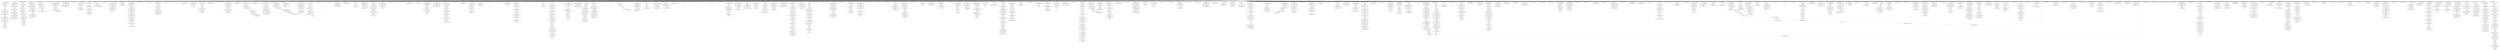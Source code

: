 strict digraph "" {
"('will', -5.1480805848089304, 1020, 78)";
"('state-run', 0, 17, 0)";
"('leaders', 1.0, 2544, 184)";
"('several', 1.0, 525, 43)";
"('died', 47.787796115788133, 1778, 129)";
"('matter', -0.10720996964786789, 3786, 266)";
"('fidel', 263.33573122449155, 1692, 125)";
"('remembered', 1.0, 791, 62)";
"('fidel', 241.33932806122885, 1394, 105)";
"('literally', -6.8370798439033216, 1720, 126)";
"('fidel', 265.7797760204096, 3072, 221)";
"('fidel', 243.78337285714693, 1520, 115)";
"('new', 1.0, 1182, 90)";
"('cuban', 15.195458292484233, 2276, 168)";
"('will', 3.4650618648389866, 3724, 262)";
"('of', 35.97892384865213, 1407, 106)";
"('pls', 1.0, 3310, 236)";
"('former', -4.8484536164441252, 1783, 129)";
"('.', 0, 3021, 217)";
"('administration', 1.0, 1181, 90)";
"('fidel', 263.33573122449155, 3126, 225)";
"('fidel', 268.2238208163277, 176, 15)";
"('fidel', 263.33573122449155, 75, 5)";
"('.', 0, 3560, 252)";
"('alejandro', 1.0, 2249, 167)";
"('on', 8.2907300390241705, 2538, 184)";
"('steered', 1.0, 2730, 197)";
"('influential', 1.0, 2545, 184)";
"('im', 0.61439372640168788, 1966, 146)";
"('liam', 1.0, 3713, 261)";
"(',', 0, 3839, 268)";
"('is', 52.391401578393392, 2204, 162)";
"('just', 6.8267798872635126, 561, 45)";
"('and', 25.361731227065519, 77, 5)";
"('in', 18.015251512146971, 2207, 162)";
"('fidel', 256.0035968367373, 2232, 165)";
"('henderson', -2.6226599046075849, 3054, 220)";
"(',', 0, 3449, 246)";
"('handle', -4.1568188207949364, 745, 58)";
"('fidel', 265.7797760204096, 1287, 98)";
"('even', 6.6040937697618762, 1860, 136)";
"('fidel', 258.4476416326554, 3243, 233)";
"('columnist', 0.79588001734407543, 1096, 83)";
"('";
"('for', 26.925944240488452, 808, 64)";
"('``', 0, 3901, 271)";
"('finally', -1.0, 3444, 246)";
"(',', 0, 597, 47)";
"('the', 76.0, 2253, 167)";
"('you', -10.484745943271811, 365, 29)";
"('100', -2.8164799306236983, 3562, 252)";
"(\"n't\", 0, 3064, 220)";
"('look', 1.0, 3756, 264)";
"('washpost', 1.0, 2851, 205)";
"('how', -2.2960784401568244, 815, 64)";
"('of', 12.957847697304253, 1237, 94)";
"('any', -1.7712125471966242, 2143, 158)";
"('mandela', -6.8370798439033216, 545, 44)";
"('fidel', 243.78337285714693, 228, 19)";
"(\"'fidel\", 0, 1232, 94)";
"('fidel', 253.55955204081926, 2820, 203)";
"('last', 3.484550065040283, 1829, 134)";
"('fidel', 251.11550724490115, 2631, 191)";
"('fidel', 275.5559552040819, 3195, 230)";
"('this', 10.19788758288394, 387, 31)";
"('this', 6.0572538577491244, 1015, 78)";
"('the', 70.0, 3209, 230)";
"('think', -15.270130125744544, 2195, 161)";
"('get', -0.81697003775729948, 2024, 150)";
"('pretty', -6.1278098829274903, 3870, 269)";
"('apparently', 1.0, 229, 19)";
"('``', 0, 3089, 221)";
"('you', 8.526428029414614, 2498, 182)";
"('u.s.', 0, 598, 47)";
"('cuban', 7.1315390088855537, 2733, 197)";
"('a', 0, 1012, 78)";
"('hated', 1.0, 600, 47)";
"('in', 19.559319556497243, 3099, 222)";
"('cuban', 10.357106722325028, 1782, 129)";
"('breaking', -9.9019608002851349, 20, 0)";
"('fidel', 256.0035968367373, 1482, 112)";
"('82', 1.0, 3807, 266)";
"('ago', -9.56302500767287, 949, 73)";
"('shot', 1.0, 1906, 141)";
"('leader', 3.6549567885660537, 3247, 233)";
"('yall', -0.10720996964786789, 3484, 248)";
"('learned', -2.2144199392957358, 1408, 106)";
"(',', 0, 2233, 165)";
"('has', 23.259377576082912, 726, 57)";
"('the', 52.0, 599, 47)";
"('fidel', 251.11550724490115, 2474, 180)";
"('where', -3.202576311355612, 3056, 220)";
"('of', 35.97892384865213, 2725, 197)";
"(',', 0, 2031, 150)";
"('fidel', 246.227417653065, 990, 76)";
"('embedded', 1.0, 1932, 144)";
"('fidel', 273.11191040816385, 3681, 259)";
"('my', 14.539102157243452, 732, 58)";
"('president', 1.8636597876669079, 1701, 125)";
"('cuban', 11.969890579044762, 1524, 115)";
"('fidel', 263.33573122449155, 821, 65)";
"('hero', -1.2940912924769616, 928, 72)";
"('has', 15.195458292484233, 2257, 167)";
"('former', 11.260618553422351, 2745, 198)";
"('had', -8.9280313679915615, 954, 73)";
"('cuba', 25.034553224662908, 3314, 237)";
"('fidel', 214.45483530613004, 3476, 247)";
"('praising', 1.0, 2868, 206)";
"('most', 1.0, 2546, 184)";
"('you', 11.451224025212525, 2058, 152)";
"('takes', 0.13727247168202528, 810, 64)";
"('former', 7.2333505109557326, 241, 20)";
"('hearing', 1.0, 1904, 141)";
"('wowowowow', 1.0, 3489, 248)";
"('died', 45.906982523507338, 1840, 134)";
"('mark', 1.0, 788, 62)";
"('fidel', 243.78337285714693, 2449, 178)";
"('dies', 7.1382128986516378, 3729, 262)";
"('heated', 1.0, 1638, 122)";
"('do', -12.437254920327906, 2654, 192)";
"('fidel', 256.0035968367373, 437, 36)";
"('``', 0, 2501, 182)";
"('shirt', 1.0, 1055, 80)";
"('the', 62.0, 3703, 260)";
"('to', 17.190207762543658, 3868, 269)";
"(\"'s\", 0, 728, 57)";
"('his', 7.9578199591735537, 1694, 125)";
"('leader', 4.9337103895188825, 2748, 198)";
"('fidel', 221.78696969388426, 68, 4)";
"('radio', 1.0, 441, 36)";
"(';', 0, 3048, 220)";
"('are', 1.0843137199002033, 1868, 137)";
"('anybody', 1.0, 3022, 217)";
"('declare', 1.0, 3723, 262)";
"('former', 12.603041234244557, 660, 53)";
"('fidel', 258.4476416326554, 1815, 132)";
"('hate', 1.5686362358410126, 609, 49)";
"('heard', -6.1835200693762999, 444, 36)";
"('great', -2.8370798439033216, 2749, 198)";
"('``', 0, 3531, 251)";
"('lmao', 1.0, 3704, 260)";
"('irreversible', 1.0, 2203, 162)";
"('has', 15.195458292484233, 1779, 129)";
"('nah', 1.0, 1173, 89)";
"(',', 0, 170, 14)";
"('fidel', 253.55955204081926, 492, 41)";
"('literally', -5.0308998699194341, 3699, 260)";
"('sad', 0.19382002601611314, 1867, 137)";
"('as', -6.8370798439033216, 709, 56)";
"('i', 0, 1331, 101)";
"('the', 52.0, 1947, 144)";
"('if', -17.137893643285867, 2320, 170)";
"('by', -3.1411764801710795, 440, 36)";
"('honestly', 1.0, 45, 3)";
"('no', -13.282352960342159, 2317, 170)";
"('of', 35.97892384865213, 2462, 179)";
"('fidel', 243.78337285714693, 2764, 199)";
"('called', -0.70926996097583039, 454, 37)";
"(\"n't\", 0, 3787, 266)";
"('slightly', 1.0, 2910, 208)";
"('leader', 6.2124639904717114, 853, 67)";
"('fidel', 275.5559552040819, 446, 37)";
"('great', -10.061799739838868, 2949, 211)";
"('man', 3.6196078399429732, 1828, 134)";
"('the', 82.0, 2902, 208)";
"('fidel', 256.0035968367373, 142, 12)";
"('fidel', 207.12270091837581, 2701, 195)";
"('a', 0, 1834, 134)";
"('for', 26.925944240488452, 3708, 261)";
"('cuban', 15.195458292484233, 1280, 97)";
"('the', 68.0, 3837, 268)";
"('.', 0, 2040, 151)";
"('communism', -0.10720996964786789, 926, 72)";
"('imagine', 1.0, 3726, 262)";
"('news', -0.12780988292749029, 3600, 254)";
"('and', 9.5638952608974215, 2887, 207)";
"('fidel', 246.227417653065, 3856, 269)";
"('fidel', 256.0035968367373, 2269, 168)";
"('said', -5.5881825849539233, 2502, 182)";
"('even', -9.5836249209524951, 595, 47)";
"('being', 0.98970004336018835, 1928, 144)";
"('many', -7.4966676038325737, 3865, 269)";
"('fidel', 246.227417653065, 1796, 130)";
"('former', -3.5060309356219186, 1985, 147)";
"('rip', -15.127809882927487, 3477, 247)";
"('wish', 1.0, 1089, 82)";
"('according', -3.2247198959355474, 3627, 255)";
"('fidel', 270.66786561224575, 3480, 248)";
"(\"'m\", 0, 2890, 207)";
"('were', -7.4391398352312841, 1721, 126)";
"('";
"(';', 0, 858, 67)";
"('fidel', 246.227417653065, 2810, 202)";
"('hate', -1.7712125471966242, 3487, 248)";
"('thought', 4.3876400520322267, 212, 18)";
"('of', 44.833183906862843, 927, 72)";
"('that', 10.120936286320184, 442, 36)";
"('cuba', 17.577744755491544, 2746, 198)";
"('fidel', 260.89168642857345, 1436, 108)";
"('fidel', 256.0035968367373, 2100, 155)";
"('breaking', -8.2117647202566211, 1282, 97)";
"('rip', 4.3876400520322285, 685, 55)";
"('fidel', 224.23101448980233, 1056, 80)";
"('fidel', 263.33573122449155, 1293, 99)";
"('abc', 1.0, 1492, 113)";
"('i', 0, 1092, 82)";
"('if', 0.12900629347612913, 3602, 254)";
"('uncle', 1.0, 3481, 248)";
"('homework', -5.2247198959355474, 3570, 252)";
"('the', 80.0, 1871, 137)";
"('the', 68.0, 96, 6)";
"('fidel', 273.11191040816385, 2573, 186)";
"('sketch', 1.0, 1832, 134)";
"('fidel', 270.66786561224575, 400, 33)";
"('why', 0.13727247168202528, 3033, 218)";
"('fidel', 253.55955204081926, 3043, 219)";
"('finally', 1.0, 3881, 270)";
"('state-run', 0, 1523, 115)";
"('about', 6.3670401387526034, 3585, 253)";
"('do', 1.9294117599144602, 2490, 182)";
"('fidel', 265.7797760204096, 1337, 102)";
"(\"'s\", 0, 574, 46)";
"('by', -0.60588236012831054, 3381, 241)";
"(\"'ll\", 0, 3573, 252)";
"('leader', -6.5750720190565772, 3664, 257)";
"('television', -5.1110613302342607, 2258, 167)";
"('leader', 11.327478394283027, 2215, 163)";
"('cuba', 11.612297980154455, 243, 20)";
"('not', 0.2464635718611472, 3025, 217)";
"('``', 0, 3779, 265)";
"('at', 25.262727846835674, 743, 58)";
"('fidel', 238.89528326531078, 1313, 100)";
"('hypocrite', -0.10720996964786789, 452, 37)";
"('fidel', 256.0035968367373, 1491, 113)";
"('man', 0.23921567988594639, 1172, 89)";
"('that', 14.595021367823001, 559, 45)";
"('to', 45.86847479451572, 3486, 248)";
"('-', 0, 3781, 266)";
"('about', 9.9794000867203767, 1866, 137)";
"('at', 38.639510710321417, 3199, 230)";
"('longtime', 1.0, 3249, 233)";
"(',', 0, 3624, 255)";
"('just', 2.6329598612474001, 3540, 251)";
"('fidel', 263.33573122449155, 3019, 217)";
"('god', -6.0653038396735859, 2503, 182)";
"('holy', -10.83651638687021, 1673, 123)";
"('for', 8.7037769619538032, 543, 44)";
"(',', 0, 523, 43)";
"('one', -9.5836249209524951, 2549, 184)";
"('when', -7.2285712565219402, 2063, 152)";
"('90', 45.86847479451572, 2084, 154)";
"('fidel', 260.89168642857345, 2960, 212)";
"('fidel', 256.0035968367373, 3830, 268)";
"('of', 28.895515802083548, 2033, 150)";
"('fidel', 256.0035968367373, 286, 23)";
"('know', -11.65355977452702, 1028, 78)";
"('.', 0, 2532, 184)";
"('fidel', 253.55955204081926, 466, 38)";
"('rip', 16.096910013008056, 1926, 144)";
"(';', 0, 3665, 257)";
"('a', 0, 3612, 254)";
"('fidel', 273.11191040816385, 1559, 117)";
"('live', -7.2221226604685214, 1019, 78)";
"('was', 22.377340095392416, 3383, 241)";
"('for', 11.740804841709579, 2907, 208)";
"('fidel', 238.89528326531078, 2867, 206)";
"('rip', -2.1175099262876778, 2277, 168)";
"('i', 0, 3798, 266)";
"('still', -2.5596637542200789, 2027, 150)";
"('breakingf24', 1.0, 3139, 226)";
"('through', 1.0, 2727, 197)";
"('say', -0.81647993062369828, 3532, 251)";
"('trending', 1.0, 1120, 84)";
"('kill', 1.5686362358410126, 2019, 150)";
"('a', 0, 3098, 222)";
"('fidel', 248.67146244898311, 1451, 109)";
"('fidel', 219.34292489796618, 3615, 254)";
"('fidel', 260.89168642857345, 43, 3)";
"('grandma', 1.0, 714, 56)";
"('so', -5.9370369892162245, 97, 6)";
"('minutes', -4.3216299089436037, 950, 73)";
"('revolutionary', 2.3203024339247262, 3136, 226)";
"('fidel', 263.33573122449155, 3095, 222)";
"('s/o', 0, 3371, 240)";
"('cias', 1.0, 3447, 246)";
"('of', 46.604035918504991, 1831, 134)";
"('to', 47.660866484013972, 1437, 108)";
"('people', -4.3593951321505475, 687, 55)";
"('ca', 0, 196, 16)";
"('upset', 1.0, 3863, 269)";
"('the', 78.0, 826, 65)";
"('literally', -2.6226599046075849, 3588, 253)";
"('fidel', 248.67146244898311, 3423, 244)";
"('there', -1.2907300390241687, 2580, 186)";
"(',', 0, 1022, 78)";
"('fidel', 256.0035968367373, 3013, 216)";
"('he', 27.59078965559803, 2535, 184)";
"('dead', 22.827943158208416, 1086, 82)";
"('fidel', 238.89528326531078, 302, 24)";
"('credit', 0.49485002168009418, 809, 64)";
"('starting', 1.0, 1823, 133)";
"('talking', -5.1110613302342607, 1719, 126)";
"('all', -19.200387869588521, 367, 29)";
"('cuba', 2.6641278171488203, 2260, 167)";
"('hate', -5.5881825849539233, 1597, 119)";
"('raul', 4.4647058799572301, 2078, 154)";
"('television', -4.633940075514599, 1522, 115)";
"('childhood', 1.0, 2457, 179)";
"('core', 1.0, 1937, 144)";
"('dad', 1.0, 2784, 200)";
"('of', 50.14573994178928, 658, 53)";
"(\"'s\", 0, 775, 61)";
"('looks', 1.0, 261, 21)";
"('conference', 1.0, 1051, 80)";
"('fidel', 238.89528326531078, 277, 22)";
"('thing', -0.33984878303763688, 1803, 131)";
"('fidel', 236.45123846939271, 708, 56)";
"('his', 14.234182484690082, 2704, 196)";
"('comments', 1.0, 1742, 127)";
"('i', 0, 2046, 151)";
"('rip', 12.193820026016114, 3530, 251)";
"('least', -1.4185399219516608, 2493, 182)";
"('my', -11.300325191700299, 1725, 126)";
"('fidel', 246.227417653065, 2088, 154)";
"('fidel', 273.11191040816385, 2714, 197)";
"('from', -4.4288398785914715, 496, 41)";
"('raul', 3.6196078399429732, 3376, 241)";
"('i', 0, 2788, 200)";
"(';', 0, 2005, 149)";
"('sad', -3.4185399219516608, 3861, 269)";
"('of', 43.062331895220701, 824, 65)";
"('so', -12.620697103057246, 3866, 269)";
"('cow', 1.0, 1672, 123)";
"('honest', 1.0, 474, 39)";
"(\"''\", 0, 3075, 221)";
"('know', -8.0411998265592466, 3063, 220)";
"('fidel', 241.33932806122885, 977, 75)";
"('so', -5.9370369892162245, 1314, 100)";
"('is', 41.434952762188431, 3774, 265)";
"('worked', 1.0, 3443, 246)";
"('no', -10.747058840299392, 3567, 252)";
"('cuban', 15.195458292484233, 831, 65)";
"('fidel', 258.4476416326554, 3768, 265)";
"('breaking', 1.0843137199002033, 2662, 193)";
"('damn', 0.80617997398388752, 962, 74)";
"('death', 13.494850021680094, 2706, 196)";
"('closer', 1.0, 2009, 149)";
"('deserve', 0.49485002168009418, 735, 58)";
"('cuban', 23.259377576082912, 2712, 196)";
"('i', 0, 2194, 161)";
"(\"'s\", 0, 3385, 241)";
"('in', 22.647455645197795, 1931, 144)";
"('cuba', 22.051829836994365, 3924, 274)";
"('with', -4.8230936369093875, 3795, 266)";
"('current', 1.0, 1769, 129)";
"('do', -11.592156880313649, 1091, 82)";
"('note', 1.0, 2908, 208)";
"('so', -2.5952069322957136, 1740, 127)";
"('the', 90.0, 1178, 90)";
"('and', 3.2447608744301846, 2850, 205)";
"('was', 35.193820026016112, 2574, 186)";
"('peace', 3.6020599913279625, 778, 62)";
"('kaepernick', -1.781512503836435, 1102, 83)";
"('my', 10.847755393108631, 1154, 87)";
"('thought', 2.5814600780483392, 1170, 89)";
"('";
"('fidel', 236.45123846939271, 3194, 229)";
"(\"n't\", 0, 1090, 82)";
"('seen', 1.5686362358410126, 1827, 134)";
"('henderson', -1.4185399219516608, 2962, 212)";
"('president', 8.5757731917779374, 2711, 196)";
"('that', 22.051829836994365, 3483, 248)";
"('good', -9.1306076793471718, 2769, 199)";
"('wore', 1.0, 1058, 80)";
"('to', 31.529341278529689, 526, 43)";
"('at', 28.606923562707109, 2086, 154)";
"('dear', 0.79588001734407543, 1153, 87)";
"('said', -0.33984878303763688, 3677, 258)";
"('cuba', 19.069106449325819, 2828, 204)";
"('just', 11.020599913279625, 3587, 253)";
"(\"'re\", 0, 2052, 152)";
"('5', 0, 951, 73)";
"('capitalism', 1.0969100130080567, 2199, 162)";
"('fidel', 248.67146244898311, 3524, 250)";
"('world', 4.4151786684988696, 2205, 162)";
"(\"''\", 0, 3529, 251)";
"('fidel', 273.11191040816385, 608, 49)";
"('fidel', 216.89888010204811, 1669, 123)";
"('his', 7.9578199591735537, 2537, 184)";
"('can', 6.3163398861589801, 403, 33)";
"('fide', 1.0, 2899, 208)";
"('people', -10.084850188786497, 3841, 268)";
"('cuban', 15.195458292484233, 1702, 125)";
"('no', -1.4509804001425675, 3053, 220)";
"('perfect', 1.0, 3709, 261)";
"('";
"('i', 0, 2655, 192)";
"('long', 4.4457312776666278, 3074, 221)";
"('cnn', -1.0102999566398116, 3625, 255)";
"('fidel', 263.33573122449155, 925, 72)";
"('exists', 1.0, 3051, 220)";
"('announces', -5.0, 1521, 115)";
"('for', 8.7037769619538032, 3607, 254)";
"('yooooo', 1.0, 2893, 207)";
"('i', 0, 1034, 79)";
"('that', 26.525914918497183, 1560, 117)";
"('who', 0.77528010406445258, 1869, 137)";
"('qt', 1.0, 856, 67)";
"('revolution', -7.2285712565219402, 3661, 257)";
"('yelled', 1.0, 2668, 194)";
"('sees', -4.0205999132796233, 1123, 84)";
"('doctor', 1.0, 2456, 179)";
"('.', 0, 2539, 184)";
"('had', -8.9280313679915615, 3804, 266)";
"('fidel', 273.11191040816385, 3029, 218)";
"('cuban', 11.969890579044762, 18, 0)";
"('fidel', 248.67146244898311, 1685, 124)";
"('brother', 3.2745449433640506, 2081, 154)";
"('damn', -1.9897000433601875, 3882, 270)";
"('the', 56.0, 2951, 211)";
"('and', 17.462813243981472, 93, 6)";
"('.', 0, 3442, 246)";
"('be', 0.12900629347612913, 3205, 230)";
"('leader', 2.3762031876132248, 1761, 128)";
"('killed', -4.3216299089436037, 2400, 175)";
"('their', 1.0, 1930, 144)";
"('rt', 1.0, 3140, 226)";
"(';', 0, 3568, 252)";
"('former', 11.260618553422351, 2217, 163)";
"(',', 0, 2214, 163)";
"('times', 1.0, 3561, 252)";
"('bbc', -0.81697003775729948, 3441, 246)";
"('fidel', 253.55955204081926, 3396, 242)";
"('cuck', 1.0, 3775, 265)";
"('death', 14.795880017344075, 1177, 90)";
"('of', 34.208071837009982, 3857, 269)";
"('at', 28.606923562707109, 1807, 131)";
"('dead', 29.691956532747614, 3773, 265)";
"('that', 17.577744755491544, 724, 57)";
"('something', -9.4051526227112241, 2192, 161)";
"('president', 16.630309276711174, 2079, 154)";
"('grade', 1.0, 2454, 179)";
"('won', -2.2144199392957358, 94, 6)";
"('florence', -3.8267798872635099, 872, 68)";
"('fidel', 251.11550724490115, 3918, 273)";
"('will', 8.386857550352083, 3711, 261)";
"('will', -11.300325191700299, 3163, 227)";
"('the', 62.0, 2912, 208)";
"('fidel', 263.33573122449155, 2929, 210)";
"('s', 0, 3003, 215)";
"('cuban', 23.259377576082912, 854, 67)";
"('of', 28.895515802083548, 1983, 147)";
"('sure', -10.377340095392412, 3843, 268)";
"('i', 0, 3700, 260)";
"('fidel', 248.67146244898311, 3177, 228)";
"('so', 2.9745098292384693, 337, 28)";
"('just', 12.418539921951663, 386, 31)";
"('not', 7.1232317859305736, 1861, 136)";
"('the', 64.0, 2547, 184)";
"('and', 25.361731227065519, 313, 25)";
"('people', -6.2678801510291979, 2062, 152)";
"(\"'s\", 0, 508, 42)";
"('peace', 2.204119982655925, 2716, 197)";
"('on', -6.0205999132796215, 1986, 147)";
"('death', 6.9897000433601892, 825, 65)";
"('will', 2.2346129434607143, 3206, 230)";
"('and', 25.361731227065519, 2961, 212)";
"('ca', 0, 747, 58)";
"('fidel', 263.33573122449155, 1211, 93)";
"('former', 7.2333505109557326, 80, 5)";
"('fidel', 275.5559552040819, 1797, 131)";
"('former', 1.8636597876669079, 1763, 128)";
"('the', 72.0, 2030, 150)";
"(\"n't\", 0, 746, 58)";
"('fidel', 263.33573122449155, 1889, 139)";
"('i', 0, 2500, 182)";
"('marxist', -1.0102999566398116, 3770, 265)";
"('@', 0, 1872, 137)";
"('fidel', 258.4476416326554, 3623, 255)";
"(';', 0, 3791, 266)";
"('at', 13.558042841285655, 1054, 80)";
"('...', 0, 3160, 227)";
"('was', 20.775280104064453, 1569, 117)";
"('about', -14.102999566398115, 2191, 161)";
"('fidel', 275.5559552040819, 1895, 140)";
"('out', 3.6655462488490693, 3682, 259)";
"(',', 0, 781, 62)";
"('fidel', 243.78337285714693, 1083, 82)";
"('has', 24.872161432802645, 2722, 197)";
"('year', -2.4509101132718989, 1326, 101)";
"('never', -13.453781259591089, 902, 70)";
"('fidel', 270.66786561224575, 1819, 133)";
"('began', 1.0, 3810, 266)";
"(',', 0, 1050, 80)";
"('i', 0, 3757, 264)";
"('but', -3.3396325867561991, 3838, 268)";
"('about', -3.2659197224947931, 1718, 126)";
"('school', 1.0, 2453, 179)";
"('fidel', 248.67146244898311, 1760, 128)";
"('heard', -11.076310099728431, 1989, 147)";
"('cuba', 11.612297980154455, 575, 46)";
"('cuban', 31.323296859681587, 3135, 226)";
"('.', 0, 3076, 221)";
"('president', 1.8636597876669079, 830, 65)";
"('rip', 16.096910013008056, 2039, 151)";
"('die', -5.6722687557546525, 2061, 152)";
"('fidel', 270.66786561224575, 2665, 194)";
"('father', 1.0, 3317, 237)";
"('which', -3.719569917615642, 2847, 205)";
"('reminder', 1.0, 2322, 170)";
"('country', 1.0, 2728, 197)";
"('.', 0, 3050, 220)";
"('cubs', 1.0, 95, 6)";
"('``', 0, 2002, 148)";
"('grandmothers', 1.0, 2601, 188)";
"('fidel', 273.11191040816385, 1925, 144)";
"('ex', 1.0, 2271, 168)";
"('me', -21.0, 3577, 252)";
"('fidel', 265.7797760204096, 36, 2)";
"('announced', -3.1411764801710795, 1698, 125)";
"('laughed', 1.0, 3840, 268)";
"('have', -10.869246388322722, 1944, 144)";
"('fidel', 251.11550724490115, 2923, 209)";
"('his', 4.1920024438636361, 2013, 149)";
"('there', 2.204119982655925, 2575, 186)";
"('ding', 1.0, 3778, 265)";
"('randomly', 1.0, 2669, 194)";
"('did', -7.5814600780483374, 947, 73)";
"('the', 70.0, 730, 57)";
"('*fidel', 0, 3557, 252)";
"('long', 1.2081875395237525, 814, 64)";
"('see', -10.449439791871095, 3867, 269)";
"('defending', 2.7958800173440754, 1094, 83)";
"('fidel', 248.67146244898311, 843, 66)";
"('rip', 5.688670047696208, 467, 38)";
"('me', -13.0, 952, 73)";
"('media', -3.3378150046037227, 727, 57)";
"('i', 0, 1563, 117)";
"('trying', -1.7712125471966242, 2026, 150)";
"('it', -10.49063961843034, 3801, 266)";
"(\"y'all\", 0, 1726, 126)";
"('dies', 13.10365967398873, 2087, 154)";
"('icon', -1.2907300390241687, 3244, 233)";
"('to', 42.283691415519215, 3626, 255)";
"('i', 0, 1722, 126)";
"('developing', 1.0, 1236, 94)";
"('rip', 17.397940008672037, 1798, 131)";
"('leader', -5.2963184181037484, 2948, 211)";
"('cia', -3.202576311355612, 2029, 150)";
"('fidel', 268.2238208163277, 1865, 137)";
"('fidel', 236.45123846939271, 2886, 207)";
"('help', 1.0, 2020, 150)";
"('fidel', 251.11550724490115, 1002, 77)";
"('cubans', -5.4845500650402812, 3606, 254)";
"('fidel', 256.0035968367373, 3326, 238)";
"('rest', 1.9294117599144602, 2718, 197)";
"('colin', -7.4391398352312841, 1644, 122)";
"('a', 0, 3697, 260)";
"('fidel', 246.227417653065, 2593, 187)";
"('the', 58.0, 2771, 199)";
"('trump', -3.1411764801710795, 2496, 182)";
"('with', 9.6581699430794892, 2452, 179)";
"('huh', 1.0, 3290, 235)";
"('killed', -1.0102999566398116, 1736, 127)";
"('decades', -4.4288398785914715, 2726, 197)";
"('tweeting', -1.913389943631755, 686, 55)";
"('tragic', 1.0, 2909, 208)";
"('fidel', 241.33932806122885, 1118, 84)";
"('announced', -1.4509804001425675, 725, 57)";
"('i', 0, 2196, 161)";
"('cuban', 23.259377576082912, 144, 12)";
"('do', 1.0843137199002033, 737, 58)";
"('.', 0, 1839, 134)";
"('the', 70.0, 1938, 144)";
"('fidel', 241.33932806122885, 1717, 126)";
"('but', 0.42618492855372025, 1016, 78)";
"('fidel', 214.45483530613004, 1379, 104)";
"('leader', 6.2124639904717114, 572, 46)";
"('trying', -7.9737888585522363, 1602, 119)";
"('coworker', 1.0, 1724, 126)";
"('the', 68.0, 3859, 269)";
"('2016', 3.2060824684891145, 3027, 217)";
"('for', 7.1852630220759153, 2767, 199)";
"('how', 1.9294117599144602, 3785, 266)";
"('fidel', 260.89168642857345, 1921, 143)";
"('live', 3.2745449433640506, 3073, 221)";
"('``', 0, 2992, 214)";
"('fidel', 270.66786561224575, 1964, 146)";
"('rest', 3.6196078399429732, 780, 62)";
"('fidel', 238.89528326531078, 3306, 236)";
"('fidel', 253.55955204081926, 3433, 245)";
"('fidel', 236.45123846939271, 946, 73)";
"('world', 5.591269927554551, 3097, 222)";
"('decanses', 1.0, 1007, 78)";
"('columnist', 0.79588001734407543, 449, 37)";
"('to', 18.98259945204191, 3803, 266)";
"('gone', 0.98970004336018835, 2051, 152)";
"('pope', 1.0, 1899, 140)";
"('fidel', 268.2238208163277, 471, 39)";
"('does', -5.1110613302342607, 3084, 221)";
"('merked', 1.0, 2045, 151)";
"('happy', 1.5917600346881509, 1965, 146)";
"('last', -7.3525297788630386, 3563, 252)";
"('his', 7.9578199591735537, 823, 65)";
"('fidel', 256.0035968367373, 852, 67)";
"('absolve', -4.6226599046075849, 3162, 227)";
"('innalilahi', 1.0, 859, 67)";
"('fidel', 273.11191040816385, 406, 34)";
"('they', 1.0, 1737, 127)";
"('and', 28.521298420299139, 2577, 186)";
"('last', -10.964889726830812, 2950, 211)";
"('with', 10.772113295386326, 1896, 140)";
"('fidel', 234.00719367347463, 1842, 134)";
"('the', 74.0, 789, 62)";
"('cuba', 22.051829836994365, 133, 11)";
"('announced', -1.4509804001425675, 3382, 241)";
"('i', 0, 904, 70)";
"('the', 50.0, 2737, 197)";
"('amp', -9.2453198092151698, 3666, 257)";
"('fidel', 253.55955204081926, 3694, 260)";
"('the', 70.0, 3448, 246)";
"('now', 2.2873687855713776, 1068, 81)";
"('i', 0, 3103, 222)";
"('today', -2.8370798439033216, 2783, 200)";
"('a', 0, 1640, 122)";
"('fidel', 241.33932806122885, 542, 44)";
"('were', -5.0308998699194341, 1741, 127)";
"('my', -13.761223034456847, 3571, 252)";
"('of', 34.208071837009982, 2543, 184)";
"('the', 44.0, 1607, 119)";
"('to', 27.94455789953318, 1598, 119)";
"('i', 0, 691, 55)";
"('had', -6.5424250943932485, 547, 44)";
"(\"'re\", 0, 3782, 266)";
"('picture', 0.79588001734407543, 2006, 149)";
"('bet', 1.0, 690, 55)";
"('cuban', 28.097729146242116, 3128, 225)";
"('let', -3.6796975660752738, 3605, 254)";
"('to', 44.07608310501746, 1773, 129)";
"('2016', -7.5332989780885349, 2401, 175)";
"('fidel', 268.2238208163277, 131, 11)";
"('interesting', -3.202576311355612, 1874, 137)";
"('fidel', 238.89528326531078, 1467, 110)";
"('cigar', 1.0, 3445, 246)";
"('fidel', 251.11550724490115, 1503, 114)";
"('even', 5.524912523714252, 334, 28)";
"('gave', 1.0, 2499, 182)";
"('dictator', -0.54242509439324849, 143, 12)";
"('cuban', 26.484945289522379, 2142, 158)";
"('his', -13.381812627582644, 1027, 78)";
"('the', 86.0, 2023, 150)";
"('we', 1.9294117599144602, 373, 30)";
"('ca', 0, 1506, 114)";
"(',', 0, 1017, 78)";
"('do', -12.437254920327906, 3802, 266)";
"('according', -2.6226599046075849, 1774, 129)";
"('fidel', 275.5559552040819, 2530, 184)";
"('any', 0.61439372640168788, 2222, 164)";
"('castro', 283, 0, -1)";
"('live', -7.2221226604685214, 3060, 220)";
"('humanity', -3.4185399219516608, 3609, 254)";
"('long-time', 0, 855, 67)";
"('connection', 1.0, 2316, 170)";
"('to', 53.03804155250873, 2021, 150)";
"('god', 1.5686362358410126, 3594, 254)";
"('to', 54.830433242006983, 3528, 251)";
"('dictator', -8.1763651699078466, 1984, 147)";
"('fidel', 221.78696969388426, 900, 70)";
"('high', 1.0, 2888, 207)";
"('raul', -4.8313725601995934, 1700, 125)";
"('to', 51.245649863010478, 1822, 133)";
"('stupid', -3.4185399219516608, 3542, 251)";
"('former', 9.918195872600144, 3129, 225)";
"('provided', 1.0, 1835, 134)";
"('fidel', 258.4476416326554, 112, 8)";
"('dictator', 2.3203024339247262, 1890, 139)";
"('remember', 1.0, 3539, 251)";
"('world', -13.226190217336345, 1235, 94)";
"('seen', -4.1568188207949364, 497, 41)";
"('anti-american', 0, 1059, 80)";
"('fidel', 275.5559552040819, 2702, 196)";
"('...', 0, 384, 31)";
"('fidel', 273.11191040816385, 2451, 179)";
"(\"'s\", 0, 3923, 274)";
"('but', -2.0843600816528927, 1939, 144)";
"('fidel', 248.67146244898311, 92, 6)";
"('kaepernick', -8.7848737572892261, 1745, 127)";
"('that', -6.2840423458568182, 363, 29)";
"('";
"('former', 13.945463915066764, 2826, 204)";
"('a', 0, 3058, 220)";
"('the', 56.0, 1748, 127)";
"('my', -0.22628489929583395, 2785, 200)";
"('is', 26.826354340581823, 3613, 254)";
"('never', -3.3378150046037227, 3101, 222)";
"('fidel', 275.5559552040819, 3592, 254)";
"('fidel', 273.11191040816385, 1175, 90)";
"('for', 11.740804841709579, 790, 62)";
"('of', 25.353811778799262, 2548, 184)";
"('fidel', 260.89168642857345, 2796, 201)";
"('fidel', 246.227417653065, 647, 51)";
"('of', 18.270403732230683, 2735, 197)";
"('all', -5.6622829625315987, 689, 55)";
"('just', 11.020599913279625, 1069, 81)";
"('kill', -1.7712125471966242, 3831, 268)";
"('i', 0, 2056, 152)";
"('fidel', 260.89168642857345, 3584, 253)";
"('you', 12.913622023111483, 787, 62)";
"('his', 9.2130924642768601, 2082, 154)";
"('be', 0.12900629347612913, 2904, 208)";
"('you', -9.0223479453728572, 2319, 170)";
"(\"n't\", 0, 195, 16)";
"('brother', 2.3203024339247262, 3379, 241)";
"('iconic', 1.0, 1941, 144)";
"('that', 22.051829836994365, 2042, 151)";
"('fidel', 234.00719367347463, 3288, 235)";
"('fidel', 236.45123846939271, 193, 16)";
"('of', 43.062331895220701, 1695, 125)";
"('90.', 0, 3727, 262)";
"('to', 45.86847479451572, 2025, 150)";
"('always', -6.2350198525753591, 793, 62)";
"('the', 84.0, 3202, 230)";
"('info', 0.79588001734407543, 2221, 164)";
"(';', 0, 3559, 252)";
"('believe', -3.2247198959355474, 1504, 114)";
"('this', 17.098943791441968, 2007, 149)";
"('kaepernick', -8.0067225069055841, 1121, 84)";
"('viva', 1.0, 2531, 184)";
"('were', -3.2247198959355474, 3589, 253)";
"('bout', 1.0, 408, 34)";
"('took', -2.8164799306236983, 1330, 101)";
"('america', -3.2247198959355474, 3725, 262)";
"('world', 7.9434524456659137, 782, 62)";
"('the', 68.0, 3776, 265)";
"('fidel', 229.11910408163848, 1429, 107)";
"('i', 0, 499, 41)";
"('fidel', 256.0035968367373, 2250, 167)";
"('fidel', 256.0035968367373, 804, 63)";
"('is', 43.261027564889261, 3026, 217)";
"(\"'s\", 0, 242, 20)";
"('at', 36.967412852385692, 2008, 149)";
"('me', 6.0, 734, 58)";
"('fidel', 256.0035968367373, 571, 46)";
"('television', -4.633940075514599, 16, 0)";
"('news', -5.5463498048791511, 3858, 269)";
"('be', -5.2668999367619946, 792, 62)";
"('fidel', 265.7797760204096, 877, 69)";
"('hey', -0.10720996964786789, 171, 14)";
"('fidel', 229.11910408163848, 2571, 185)";
"('fidel', 253.55955204081926, 869, 68)";
"(';', 0, 3558, 252)";
"('fidel', 263.33573122449155, 1578, 118)";
"('announced', 1.0843137199002033, 2708, 196)";
"('death', 5.688670047696208, 2252, 167)";
"('``', 0, 2209, 162)";
"('memory', 1.0, 1026, 78)";
"('the', 80.0, 2494, 182)";
"('attended', 1.0, 2455, 179)";
"('&', 0, 3667, 257)";
"('the', 74.0, 2542, 184)";
"('me', -4.0, 744, 58)";
"('cuban', 29.710513002961854, 2216, 163)";
"('to', 22.567382831038422, 1601, 119)";
"('his', 6.7025474540702472, 1772, 129)";
"('dictator', 4.2287874528033758, 382, 31)";
"('but', -8.3607226071694214, 596, 47)";
"('but', 1.6814574336570232, 2059, 152)";
"('fidel', 258.4476416326554, 3880, 270)";
"('tweeting', -5.8267798872635099, 364, 29)";
"('fidel', 256.0035968367373, 205, 17)";
"('when', -4.8941175053710086, 3591, 253)";
"('my', 8.386857550352083, 613, 49)";
"('fidel', 260.89168642857345, 1066, 81)";
"('fidel', 268.2238208163277, 381, 31)";
"('that', 5.6468512048173665, 3701, 260)";
"('.', 0, 1009, 78)";
"('you', -1.7103579558780773, 3545, 251)";
"('cuban', 16.80824214920397, 2090, 154)";
"('grew', 1.0, 713, 56)";
"('that', -10.758127427359632, 2321, 170)";
"('i', 0, 1029, 78)";
"('last', -3.7401698308952653, 1327, 101)";
"('reporting', 1.0, 631, 50)";
"('";
"('fidel', 251.11550724490115, 31, 1)";
"('the', 88.0, 1830, 134)";
"('the', 62.0, 2035, 150)";
"('out', 2.1092437480817825, 2667, 194)";
"('died', 60.953491261753669, 2720, 197)";
"('long-time', 0, 208, 17)";
"(\"'s\", 0, 3871, 269)";
"('fidel', 270.66786561224575, 2487, 182)";
"('the', 70.0, 688, 55)";
"('fidel', 258.4476416326554, 723, 57)";
"('he', -3.7732448257418625, 601, 47)";
"('report', -0.10720996964786789, 1914, 142)";
"('we', 0.23921567988594639, 2579, 186)";
"('came', 1.0, 1802, 131)";
"('husband', 1.0, 2015, 149)";
"(',', 0, 3842, 268)";
"('to', 24.359774520536675, 3370, 240)";
"('``', 0, 3676, 258)";
"(';', 0, 3196, 230)";
"('fidel', 263.33573122449155, 482, 40)";
"('-', 0, 3439, 246)";
"('do', -8.2117647202566211, 3797, 266)";
"('men.if', 0, 3806, 266)";
"('fidel', 253.55955204081926, 2781, 200)";
"('about', 9.9794000867203767, 2607, 189)";
"('heroes', 1.0, 2578, 186)";
"('for', 17.814860601221127, 3023, 217)";
"('wtf', -4.9236899002715662, 2892, 207)";
"('with', 10.772113295386326, 1826, 134)";
"(\"'s\", 0, 132, 11)";
"('president', 3.2060824684891145, 2089, 154)";
"('francis', 1.0, 1898, 140)";
"(';', 0, 1671, 123)";
"('fidel', 243.78337285714693, 1254, 95)";
"('jfk', 1.0, 1566, 117)";
"('asked', -2.515449934959717, 2786, 200)";
"('an', -9.1306076793471718, 1942, 144)";
"('...', 0, 3771, 265)";
"('sources', 1.0, 524, 43)";
"('in', 27.279659778248622, 2717, 197)";
"('good', 1.366059924485401, 1804, 131)";
"('the', 42.0, 1240, 94)";
"(\"'s\", 0, 2156, 159)";
"('even', -3.1085374446667444, 3410, 243)";
"('fidel', 251.11550724490115, 3754, 264)";
"('for', 4.1482351423201429, 3610, 254)";
"('fidel', 263.33573122449155, 103, 7)";
"('revolution', -9.56302500767287, 2732, 197)";
"('oh', -8.4509101132718989, 69, 4)";
"('is', 54.217476381094215, 104, 7)";
"('glad', 1.0, 2054, 152)";
"(',', 0, 303, 24)";
"('my', -12.530774113078571, 715, 56)";
"('fidel', 260.89168642857345, 119, 9)";
"('left', -0.70926996097583039, 785, 62)";
"('revolution', -2.5596637542200789, 1934, 144)";
"('communist', -6.8370798439033216, 3662, 257)";
"('fidel', 263.33573122449155, 2139, 158)";
"('when', -5.6722687557546525, 3758, 264)";
"('raul', -4.8313725601995934, 829, 65)";
"('that', 10.120936286320184, 1571, 117)";
"('so', -4.8230936369093875, 230, 19)";
"(',', 0, 1085, 82)";
"('fidel', 231.56314887755656, 594, 47)";
"('now', -4.1877186907143695, 1049, 80)";
"('this', 10.19788758288394, 3601, 254)";
"('fidel', 265.7797760204096, 961, 74)";
"('``', 0, 3067, 220)";
"('fidel', 253.55955204081926, 397, 32)";
"('on', 10.892790030352133, 2330, 171)";
"('you', 18.763214014707309, 2053, 152)";
"('americans', 0.79588001734407543, 3031, 218)";
"('breaking', -9.9019608002851349, 1526, 115)";
"('just', 1.2350198525753626, 445, 36)";
"('francisco', 1.0, 2335, 171)";
"(',', 0, 739, 58)";
"('cuban', 32.936080716401321, 1768, 129)";
"('exploding', 1.0, 3446, 246)";
"('era', -0.33984878303763688, 1294, 99)";
"('just', 13.8164799306237, 2670, 194)";
"('my', 2.2346129434607143, 742, 58)";
"(',', 0, 2057, 152)";
"('true', 0.10720996964786877, 3598, 254)";
"('feel', -3.719569917615642, 3543, 251)";
"('fidel', 236.45123846939271, 2946, 211)";
"('very', 0.80617997398388752, 1929, 144)";
"('i', 0, 3805, 266)";
"('history', 2.204119982655925, 2533, 184)";
"('week', -3.2247198959355474, 3696, 260)";
"('rip', 8.2907300390241705, 2166, 160)";
"('this', 14.338521308018759, 783, 62)";
"('raul', 5.3098039199714862, 1765, 129)";
"('absolve', -1.3113299523037925, 3078, 221)";
"('the', 80.0, 2206, 162)";
"('i', 0, 3811, 266)";
"('breaking', -2.2960784401568244, 1894, 139)";
"('legit', -2.8164799306236983, 2787, 200)";
"('morning', 1.0, 2255, 167)";
"('.', 0, 2719, 197)";
"('fidel', 246.227417653065, 2976, 213)";
"('meets', 1.0, 1897, 140)";
"('fidel', 275.5559552040819, 1003, 78)";
"('fidel', 273.11191040816385, 2004, 149)";
"('again', -7.0195463491129111, 3800, 266)";
"('fidel', 265.7797760204096, 169, 14)";
"('fidel', 246.227417653065, 2620, 190)";
"('long-time', 0, 1274, 97)";
"('figure', -3.6796975660752738, 2274, 168)";
"('fidel', 270.66786561224575, 3046, 220)";
"('ppl', -4.3216299089436037, 3864, 269)";
"('not', 8.2693598216088109, 402, 33)";
"('effect', 1.0, 544, 44)";
"('fidel', 260.89168642857345, 1614, 120)";
"('friendly', 1.0, 2323, 170)";
"('fidel', 258.4476416326554, 2331, 171)";
"('lost', 1.0, 1943, 144)";
"('thought', 3.484550065040283, 472, 39)";
"('fidel', 270.66786561224575, 1032, 79)";
"('fidel', 260.89168642857345, 1271, 97)";
"('people', -10.084850188786497, 2651, 192)";
"('last', -17.286519635774415, 1239, 94)";
"('always', -9.8473798005431323, 2434, 177)";
"('people', 0.41181741504607672, 1870, 137)";
"('fidel', 270.66786561224575, 1152, 87)";
"('.cuban', 0, 383, 31)";
"('has', 20.033809862643437, 828, 65)";
"('.', 0, 2495, 182)";
"('miss', 0.79588001734407543, 1033, 79)";
"('the', 74.0, 2750, 198)";
"('your', -3.1175099262876795, 3307, 236)";
"('herd', 1.0, 560, 45)";
"('one', -7.4252624288572449, 2911, 208)";
"('fidel', 231.56314887755656, 427, 35)";
"('the', 78.0, 1697, 125)";
"('";
"('the', 88.0, 2707, 196)";
"('of', 53.68744396507357, 1176, 90)";
"('that', 8.6295745924859091, 2765, 199)";
"('his', 7.9578199591735537, 3380, 241)";
"('breaking', -9.9019608002851349, 1844, 134)";
"('ever', -6.5424250943932485, 3544, 251)";
"('the', 80.0, 1183, 90)";
"('time', 11.471726222832956, 407, 34)";
"('to', 42.283691415519215, 3832, 268)";
"('matter', -2.515449934959717, 3082, 221)";
"('is', 34.13065355138513, 2869, 206)";
"('fidel', 234.00719367347463, 3900, 271)";
"('about', 8.7752801040644535, 1179, 90)";
"('communist', 0.98970004336018835, 3315, 237)";
"('fidel', 229.11910408163848, 2399, 175)";
"('cuba', 22.051829836994365, 776, 61)";
"('dong', 1.0, 3777, 265)";
"('in', 10.294911290395593, 1641, 122)";
"('least', -2.0205999132796233, 1806, 131)";
"(\"''\", 0, 1637, 122)";
"('hot', -1.913389943631755, 1739, 127)";
"('billions', 1.0, 1603, 119)";
"('brother', 2.3203024339247262, 1693, 125)";
"('seen', -8.4509101132718989, 901, 70)";
"('of', 51.916591953431421, 2705, 196)";
"('";
"('brother', 2.3203024339247262, 822, 65)";
"('colin', -7.4391398352312841, 1122, 84)";
"('the', 56.0, 2734, 197)";
"('fidel', 263.33573122449155, 2241, 166)";
"('former', 4.5485051493113211, 3248, 233)";
"('will', -5.1480805848089304, 794, 62)";
"('surely', 1.0, 3210, 230)";
"('that', 23.543191530828636, 310, 25)";
"('many', -3.202576311355612, 2906, 208)";
"('history', -4.7855800607042625, 1328, 101)";
"('cuban', 7.1315390088855537, 634, 50)";
"('tv', -10.0, 633, 50)";
"('discussion', 1.0, 1636, 122)";
"('unfortunately', 1.0, 2352, 172)";
"('history', -11.77528010406445, 3164, 227)";
"('day', -2.6886700476962062, 2460, 179)";
"('time', 10.295634963777275, 2606, 189)";
"('fidel', 263.33573122449155, 653, 52)";
"('and', 20.622380437215092, 3246, 233)";
"('at', 21.918532130964241, 3728, 262)";
"('like', -9.1587097528469243, 3565, 252)";
"('i', 0, 1409, 106)";
"(\"'s\", 0, 1744, 127)";
"(',', 0, 3308, 236)";
"('fidel', 241.33932806122885, 919, 71)";
"('cuba', 25.034553224662908, 657, 53)";
"('person', -3.4185399219516608, 1087, 82)";
"('former', 9.918195872600144, 1892, 139)";
"('is', 57.869625986495869, 3120, 224)";
"('with', 5.2023965338521432, 2043, 151)";
"('fidel', 270.66786561224575, 3707, 261)";
"('century', -1.3113299523037925, 2540, 184)";
"('i', 0, 2891, 207)";
"('was', 27.1835200693763, 1824, 133)";
"('hypocrite', -0.10720996964786789, 1099, 83)";
"('after', -9.56302500767287, 2036, 150)";
"('lonard', 1.0, 305, 24)";
"('the', 78.0, 439, 36)";
"(\"n't\", 0, 2653, 192)";
"('cuba', 16.086383061657273, 509, 42)";
"('the', 76.0, 2461, 179)";
"('me', -10.0, 1599, 119)";
"('now', -12.821168659095367, 3569, 252)";
"('fidel', 219.34292489796618, 362, 29)";
"('day', 0.10720996964786877, 3201, 230)";
"('icon', 1.5051499783199063, 3134, 226)";
"('fidel', 231.56314887755656, 164, 13)";
"('excuses', 1.0, 3566, 252)";
"('me', -11.0, 3161, 227)";
"('leader', 7.4912175914245402, 1273, 97)";
"('on', -7.3216299089436028, 1023, 78)";
"('fidel', 263.33573122449155, 2075, 153)";
"('until', -1.2940912924769616, 813, 64)";
"('cuban', 18.421026005923704, 729, 57)";
"('amp', -3.8267798872635099, 3792, 266)";
"(',', 0, 2060, 152)";
"('and', 6.4043280676638012, 2504, 182)";
"('history', -4.0866100563682437, 3080, 221)";
"('takes', -7.0195463491129111, 1747, 127)";
"('fidel', 251.11550724490115, 3742, 263)";
"('wife', 1.0, 2012, 149)";
"('thought', 0.77528010406445258, 44, 3)";
"('sure', -6.1835200693762999, 2766, 199)";
"('fidel', 256.0035968367373, 2133, 157)";
"('state', -5.6741596878066431, 2259, 167)";
"('blow', 1.0, 1010, 78)";
"('because', 1.0, 1119, 84)";
"('start', 1.0, 3572, 252)";
"('fidel', 236.45123846939271, 1780, 129)";
"('the', 76.0, 1935, 144)";
"('when', -8.0067225069055841, 1332, 101)";
"(',', 0, 3313, 237)";
"('just', 15.214419939295738, 312, 25)";
"(',', 0, 3086, 221)";
"('fidel', 273.11191040816385, 2219, 164)";
"('can', 5.2023965338521432, 2491, 182)";
"('fidel', 253.55955204081926, 3821, 267)";
"('fidel', 258.4476416326554, 2165, 160)";
"('in', 22.647455645197795, 385, 31)";
"('and', 20.622380437215092, 870, 68)";
"('fidel', 251.11550724490115, 3114, 223)";
"('bbc', -7.0195463491129111, 2849, 205)";
"('damn', -0.59176003468814997, 2797, 201)";
"('bless', 1.3979400086720377, 3593, 254)";
"('fidel', 251.11550724490115, 1855, 135)";
"('or', 0.13727247168202528, 3597, 254)";
"('disagree', 1.0, 2848, 205)";
"('fidel', 251.11550724490115, 684, 55)";
"('fidel', 258.4476416326554, 1149, 86)";
"('me', -10.0, 3087, 221)";
"('and', 7.9841116642806114, 3862, 269)";
"('to', 45.86847479451572, 3533, 251)";
"('cuban', 23.259377576082912, 207, 17)";
"(\"'s\", 0, 3835, 268)";
"('anchor', 1.0, 3678, 258)";
"('about', 11.183520069376302, 1903, 141)";
"('plan', 1.0, 3833, 268)";
"('fidel', 253.55955204081926, 3002, 215)";
"('man', 2.7745097999287163, 2041, 151)";
"('if', -8.50444367490487, 749, 58)";
"('florence', -3.2247198959355474, 3055, 220)";
"('fidel', 216.89888010204811, 2529, 183)";
"('have', -5.6622829625315987, 498, 41)";
"('mr', -1.3113299523037925, 671, 54)";
"('fidel', 273.11191040816385, 2018, 150)";
"('i', 0, 1171, 89)";
"('president', 16.630309276711174, 1767, 129)";
"('c', 0, 3603, 254)";
"('ok', -6.7298698742554528, 3575, 252)";
"('pigs', 1.0, 2032, 150)";
"('special', 1.0, 3204, 230)";
"('source', 1.0, 494, 41)";
"('10-15', 0, 3794, 266)";
"('you', -9.0223479453728572, 955, 73)";
"('from', 0.98970004336018835, 1801, 131)";
"('a', 0, 495, 41)";
"('will', 2.2346129434607143, 2905, 208)";
"('i', 0, 2068, 152)";
"('fidel', 226.67505928572041, 2432, 177)";
"('this', 3.2968313743259117, 2256, 167)";
"('-', 0, 3137, 226)";
"('moment', 1.0, 3759, 264)";
"('fidel', 265.7797760204096, 1912, 142)";
"('hard', -1.2940912924769616, 1011, 78)";
"('fidel', 258.4476416326554, 507, 42)";
"(\"'s\", 0, 3604, 254)";
"('enough', -1.7712125471966242, 3534, 251)";
"('";
"('to', 20.774991141540163, 2952, 211)";
"('is', 45.087102367590084, 1014, 78)";
"('has', -0.93238027471312535, 1605, 119)";
"('fidel', 241.33932806122885, 1981, 147)";
"('cuban', 31.323296859681587, 3378, 241)";
"('president', 12.603041234244557, 2744, 198)";
"('cuban', 0.68040358200661188, 3669, 257)";
"('?', 0, 2140, 158)";
"('to', 54.830433242006983, 610, 49)";
"(',', 0, 2747, 198)";
"('fidel', 246.227417653065, 522, 43)";
"('fidel', 265.7797760204096, 3438, 246)";
"('blockade', 1.0, 2723, 197)";
"('fidel', 268.2238208163277, 3922, 274)";
"('fidel', 273.11191040816385, 3312, 237)";
"('fidel', 248.67146244898311, 1205, 92)";
"('cuba', 16.086383061657273, 2484, 181)";
"('fidel', 221.78696969388426, 2124, 156)";
"('latest', 1.0, 1743, 127)";
"('zombies', 1.0, 2044, 151)";
"(',', 0, 1799, 131)";
"('wonder', -3.2247198959355474, 1185, 90)";
"('go', -1.4185399219516608, 1438, 108)";
"('for', 28.44445818036634, 1095, 83)";
"('en', 0.79588001734407543, 1006, 78)";
"('mr.', 0, 2743, 198)";
"('total', 1.0, 546, 44)";
"(';', 0, 3081, 221)";
"('media', -15.010083760358373, 1606, 119)";
"('batista', -1.7712125471966242, 740, 58)";
"('fidel', 243.78337285714693, 1961, 145)";
"('police', 1.0, 1837, 134)";
"('saturday', 1.0, 3200, 230)";
"('nothing', 1.0, 2208, 162)";
"('of', 48.374887930147139, 1905, 141)";
"('the', 64.0, 3564, 252)";
"('on', 9.5917600346881517, 375, 30)";
"('like', -7.3525297788630386, 260, 21)";
"('an', 1.366059924485401, 1295, 99)";
"('age', 5.4472749489669425, 2085, 154)";
"('also', -1.6123599479677737, 2272, 168)";
"('that', 13.10365967398873, 1738, 127)";
"('fidel', 273.11191040816385, 2038, 151)";
"('even', 4.4457312776666278, 3020, 217)";
"('in', 22.647455645197795, 784, 62)";
"('fidel', 238.89528326531078, 3643, 256)";
"('not', -4.3380485708518037, 3083, 221)";
"('.', 0, 1927, 144)";
"('2016', 16.630309276711174, 1800, 131)";
"('does', -1.2940912924769616, 3788, 266)";
"('world', -2.6413688858352167, 1329, 101)";
"(\"'ve\", 0, 3102, 222)";
"('que', 1.0, 1008, 78)";
"('fidel', 248.67146244898311, 1406, 106)";
"('-fidel', 0, 3158, 227)";
"('death', 4.3876400520322285, 3384, 241)";
"('damn', -7.5814600780483374, 2789, 200)";
"('cubano', 1.0, 3207, 230)";
"('on', 16.096910013008056, 2220, 164)";
"('goodbye', 1.0, 2049, 152)";
"('so', -5.9370369892162245, 3450, 246)";
"('rest', -9.9019608002851349, 2066, 152)";
"('fidel', 226.67505928572041, 2314, 170)";
"('you', 17.300816016808351, 738, 58)";
"('tv', -5.0, 1279, 97)";
"('the', 56.0, 1988, 147)";
"('absolute', 1.0, 3790, 266)";
"('black', 1.0, 3032, 218)";
"('socialism', 1.0, 1233, 94)";
"('followers', 1.0, 2141, 158)";
"('thought', -11.867979713822756, 2433, 177)";
"('miami', 0.49485002168009418, 1097, 83)";
"(\"n't\", 0, 736, 58)";
"('the', 82.0, 1923, 143)";
"('fact', -2.2144199392957358, 2463, 179)";
"('my', 4.6955107862172607, 2672, 194)";
"('cohen', 1.0, 304, 24)";
"('announced', -3.1411764801710795, 827, 65)";
"('fidel', 268.2238208163277, 3133, 226)";
"('cuba', 10.120936286320184, 2157, 159)";
"('a', 0, 2016, 149)";
"('condemn', 1.0, 3088, 221)";
"('faith.it', 0, 3789, 266)";
"('fidel', 238.89528326531078, 259, 21)";
"('spent', -5.5257498915995287, 1604, 119)";
"('is', 48.739251972991738, 1933, 144)";
"('a', 0, 453, 37)";
"('fidel', 263.33573122449155, 3907, 272)";
"('fidel', 268.2238208163277, 774, 61)";
"('say', -8.6432598178872073, 2067, 152)";
"('fidel', 253.55955204081926, 759, 59)";
"('he', 2.4995620705261175, 2551, 184)";
"('is', 57.869625986495869, 2489, 182)";
"('fidel', 236.45123846939271, 1596, 119)";
"('former', -12.902989701377358, 3670, 257)";
"('miami', 0.49485002168009418, 450, 37)";
"('will', 2.2346129434607143, 3079, 221)";
"('hey', 0.19382002601611314, 2223, 164)";
"(\"'s\", 0, 2827, 204)";
"(',', 0, 335, 28)";
"('believe', -6.8370798439033216, 194, 16)";
"('at', 30.279021420642827, 1567, 117)";
"('ldr', 1.0, 1940, 144)";
"('of', 39.520627871936412, 1275, 97)";
"('heard', -1.9897000433601875, 1324, 101)";
"(';', 0, 1670, 123)";
"('ago', -2.5596637542200789, 3695, 260)";
"('fidel', 265.7797760204096, 333, 28)";
"('fidel', 238.89528326531078, 2293, 169)";
"('was', 31.989700043360187, 1562, 117)";
"('fidel', 238.89528326531078, 1353, 103)";
"('colin', -2.6226599046075849, 456, 37)";
"('fidel', 270.66786561224575, 1902, 141)";
"('san', 1.0, 2336, 171)";
"('fidel', 256.0035968367373, 1634, 122)";
"('loss', 1.0, 3611, 254)";
"('fidel', 263.33573122449155, 2599, 188)";
"('great', -1.0308998699194341, 929, 72)";
"('rip', 6.9897000433601892, 2101, 155)";
"('think', 1.5051499783199063, 1821, 133)";
"('fidel', 253.55955204081926, 1264, 96)";
"('announced', -3.9862745201853365, 2254, 167)";
"('-fidel', 0, 2197, 162)";
"('fidel', 265.7797760204096, 1169, 89)";
"('in', 30.367795866949173, 3197, 230)";
"('leader', 6.2124639904717114, 206, 17)";
"('about', 3.9588001734407534, 1635, 122)";
"('safe', 1.0, 3024, 217)";
"('if', 0.12900629347612913, 2782, 200)";
"('usually', 1.0, 2069, 152)";
"(',', 0, 1775, 129)";
"('press', 1.0, 1052, 80)";
"('paraiso', 1.0, 1005, 78)";
"('and', 26.941514823682333, 1770, 129)";
"('fidel', 275.5559552040819, 3780, 266)";
"('defending', 2.7958800173440754, 447, 37)";
"(',', 0, 2947, 211)";
"('of', 43.062331895220701, 3203, 230)";
"('henderson', -3.2247198959355474, 871, 68)";
"('grilled', 1.0, 3208, 230)";
"('is', 50.565326775692569, 376, 30)";
"('will', 2.2346129434607143, 3115, 223)";
"('disturbing', 1.0, 3869, 269)";
"('so', -2.5952069322957136, 991, 76)";
"('henderson', -2.6226599046075849, 2234, 165)";
"('there', -4.7855800607042625, 3538, 251)";
"('has', 20.033809862643437, 1699, 125)";
"('fidel', 273.11191040816385, 2048, 152)";
"('ppl', -4.6226599046075849, 1945, 144)";
"('will', -11.300325191700299, 1025, 78)";
"('looking', -2.2483338019162868, 1568, 117)";
"('for', 28.44445818036634, 448, 37)";
"(\"''\", 0, 3159, 227)";
"('fidel', 270.66786561224575, 2605, 189)";
"('of', 43.062331895220701, 2332, 171)";
"(',', 0, 2715, 197)";
"('then', 0.98970004336018835, 2576, 186)";
"('be', 3.3665500316190027, 475, 39)";
"('2016', 8.5757731917779374, 338, 28)";
"('goat', 1.0, 1922, 143)";
"('``', 0, 1639, 122)";
"('revolution', -17.344537511509305, 3809, 266)";
"('donald', -0.40823996531184914, 812, 64)";
"('of', 25.353811778799262, 3663, 257)";
"('mourning', 1.0, 2334, 171)";
"('fidel', 236.45123846939271, 630, 50)";
"('bay', 1.0, 2034, 150)";
"('of', 35.97892384865213, 1936, 144)";
"('president', -10.218144339732945, 3668, 257)";
"('even', -2.0293561986191211, 1686, 124)";
"('how', -9.056862760270878, 3062, 220)";
"(',', 0, 3541, 251)";
"('learned', 0.49485002168009418, 611, 49)";
"('fidel', 268.2238208163277, 371, 30)";
"('fidel', 265.7797760204096, 606, 48)";
"('former', 5.8909278301335277, 145, 12)";
"('fidel', 275.5559552040819, 777, 62)";
"('especially', 1.0, 3608, 254)";
"('has', 13.582674435764496, 1841, 134)";
"('know', -7.4391398352312841, 3309, 236)";
"('kaepernick', -8.0067225069055841, 1643, 122)";
"('generation', 1.0, 612, 49)";
"('get', -7.0195463491129111, 1600, 119)";
"('it', -5.6741596878066431, 3085, 221)";
"('``', 0, 2666, 194)";
"('rip', -11.224719895935543, 2953, 211)";
"('the', 66.0, 2729, 197)";
"('.', 0, 3595, 254)";
"('who', -9.1587097528469243, 2731, 197)";
"(';', 0, 3198, 230)";
"('of', 41.29147988357856, 2251, 167)";
"('president', 15.287886595888969, 2825, 204)";
"('rip', 9.5917600346881517, 1615, 120)";
"('you', 9.9888260273135714, 3590, 253)";
"('rip', 10.892790030352133, 1579, 118)";
"('leader', 10.048724793330198, 3127, 225)";
"('i', 0, 3488, 248)";
"('you', 1.214438039919834, 795, 62)";
"('.', 0, 3289, 235)";
"('florence', -3.2247198959355474, 2235, 165)";
"(',', 0, 2080, 154)";
"('fidel', 253.55955204081926, 2411, 176)";
"('my', 5.9259597075955348, 2602, 188)";
"('alfatihah', 1.0, 857, 67)";
"('only', -4.0205999132796233, 2770, 199)";
"('looking', -2.7254550566359494, 1873, 137)";
"('fidel', 270.66786561224575, 211, 18)";
"('rough', 1.0, 1833, 134)";
"('i', 0, 1186, 90)";
"('fidel', 238.89528326531078, 3660, 257)";
"('.', 0, 377, 30)";
"('not', 8.2693598216088109, 3596, 254)";
"('longer', 1.0, 3052, 220)";
"('it', -4.4700397051507181, 3796, 266)";
"('i', 0, 2435, 177)";
"('fidel', 253.55955204081926, 1625, 121)";
"('after', -1.003361253452792, 2011, 149)";
"('a', 0, 1053, 80)";
"('fidel', 248.67146244898311, 2155, 159)";
"('president', 12.603041234244557, 76, 5)";
"('cuban', 3.9059712954460863, 1946, 144)";
"('my', 5.9259597075955348, 2458, 179)";
"('when', -8.7848737572892261, 948, 73)";
"('about', -4.4700397051507181, 3860, 269)";
"(',', 0, 1272, 97)";
"('system', 1.0, 2901, 208)";
"('when', 0.55294124731449568, 1564, 117)";
"('pm', 1.0, 78, 5)";
"('cuba', 2.6641278171488203, 710, 56)";
"('death', -9.9236899002715653, 3614, 254)";
"('of', 43.062331895220701, 1296, 99)";
"('according', -6.8370798439033216, 527, 43)";
"(\"n't\", 0, 1505, 114)";
"('and', 4.8245444710469911, 1723, 126)";
"('do', -11.592156880313649, 3065, 220)";
"('damn', 0.80617997398388752, 214, 18)";
"('mafia', 1.0, 2022, 150)";
"('i', 0, 404, 33)";
"('fidel', 253.55955204081926, 328, 27)";
"('has', 28.097729146242116, 2709, 196)";
"('by', 1.9294117599144602, 1098, 83)";
"('ironic', 1.0, 1572, 117)";
"('kaepernick', -1.781512503836435, 455, 37)";
"('cuban', 18.421026005923704, 1838, 134)";
"('the', 74.0, 1277, 97)";
"('president', 8.5757731917779374, 2270, 168)";
"('fidel', 268.2238208163277, 2213, 163)";
"('qwhite', 1.0, 1875, 137)";
"('fidel', 243.78337285714693, 3386, 241)";
"('former', 7.2333505109557326, 573, 46)";
"('even', 2.2873687855713776, 1816, 132)";
"('leader', -11.690086422867893, 2736, 197)";
"('oh', -0.81697003775729948, 172, 14)";
"('my', 10.847755393108631, 3482, 248)";
"('a', 0, 1100, 83)";
"('learn', 1.0, 372, 30)";
"(',', 0, 1766, 129)";
"('i', 0, 2492, 182)";
"('such', -2.2483338019162868, 1013, 78)";
"('fidel', 229.11910408163848, 3369, 240)";
"('fidel', 243.78337285714693, 14, 0)";
"('fidel', 236.45123846939271, 2379, 174)";
"('divorced', 1.0, 2014, 149)";
"('fidel', 236.45123846939271, 3730, 262)";
"('president', 4.5485051493113211, 2497, 182)";
"('world', -1.4652776267795353, 3057, 220)";
"('i', 0, 213, 18)";
"('``', 0, 3165, 227)";
"('colin', -2.6226599046075849, 1103, 83)";
"('that', 16.086383061657273, 2903, 208)";
"('president', 13.945463915066764, 659, 53)";
"('cuban', 24.872161432802645, 79, 5)";
"('yo', 1.0, 3372, 240)";
"('if', -11.741987413047742, 3546, 251)";
"('&', 0, 3793, 266)";
"('fidel', 241.33932806122885, 2351, 172)";
"('ik', 1.0, 2768, 199)";
"('revolutionary', -5.3136376415898727, 2275, 168)";
"('fidel', 246.227417653065, 3409, 243)";
"('are', -3.9862745201853365, 3537, 251)";
"(\"'m\", 0, 2055, 152)";
"('me', 0.0, 3077, 221)";
"('and', 20.622380437215092, 1325, 101)";
"('to', 22.567382831038422, 2315, 170)";
"('fidel', 275.5559552040819, 731, 58)";
"('neeson', 1.0, 3712, 261)";
"('not', 8.2693598216088109, 2201, 162)";
"('you', 23.150408008404177, 3783, 266)";
"('news', 1.6783700910563963, 3440, 246)";
"('in', 30.367795866949173, 779, 62)";
"('president', 15.287886595888969, 3377, 241)";
"('bye', -1.6123599479677737, 672, 54)";
"('fidel', 221.78696969388426, 3349, 239)";
"('former', 0.52123710684470126, 2091, 154)";
"('comandante', 1.0, 1004, 78)";
"('a', 0, 1057, 80)";
"('that', 5.6468512048173665, 3760, 264)";
"('understand', -4.3216299089436037, 2652, 192)";
"('!', 0, 3772, 265)";
"('does', -1.7712125471966242, 1439, 108)";
"('fidel', 263.33573122449155, 1473, 111)";
"(',', 0, 2083, 154)";
"('how', -2.2960784401568244, 1184, 90)";
"('like', 2.5814600780483392, 311, 25)";
"('that', 14.595021367823001, 493, 41)";
"('i', 0, 562, 45)";
"('fidel', 202.23461132653966, 1557, 116)";
"('lived', -1.3113299523037925, 3100, 222)";
"('fidel', 265.7797760204096, 318, 26)";
"('in', 10.294911290395593, 3059, 220)";
"('rip', 5.688670047696208, 760, 59)";
"('";
"('you', 2.6768360378187914, 748, 58)";
"('revolution', -8.7848737572892261, 1021, 78)";
"('death', 4.3876400520322285, 1276, 97)";
"('fidel', 268.2238208163277, 2824, 204)";
"('any', -6.0653038396735859, 1088, 82)";
"('us', -3.3378150046037227, 2724, 197)";
"('it', -18.919479497021811, 3872, 269)";
"('fulgencio', 1.0, 741, 58)";
"('with', -19.304357216898268, 3808, 266)";
"('savage', 1.0, 336, 28)";
"('cuba', 13.10365967398873, 3004, 215)";
"('small', 1.0, 3784, 266)";
"('shaped', 1.0, 2534, 184)";
"('fidel', 221.78696969388426, 3512, 249)";
"('defending', -7.4391398352312841, 2650, 192)";
"('bye', -1.913389943631755, 673, 54)";
"('retarded', 1.0, 3535, 251)";
"('revolutionary', -0.54242509439324849, 3245, 233)";
"('people', -2.4509101132718989, 3536, 251)";
"('fidel', 256.0035968367373, 1735, 127)";
"('fidel', 234.00719367347463, 1141, 85)";
"('fidel', 270.66786561224575, 656, 53)";
"('where', -0.33984878303763688, 3096, 222)";
"('if', -17.137893643285867, 956, 73)";
"('called', -0.70926996097583039, 1101, 83)";
"('fidel', 265.7797760204096, 3675, 258)";
"('brother', 7.0915149811213505, 2703, 196)";
"('fidel', 268.2238208163277, 3119, 224)";
"('one', 2.2873687855713776, 1805, 131)";
"('at', 41.983706426192846, 733, 58)";
"('even', 7.6832750158095013, 2200, 162)";
"('asked', -5.2247198959355474, 953, 73)";
"('rip', 4.3876400520322285, 3743, 263)";
"('death', 6.9897000433601892, 1696, 125)";
"('death', 6.9897000433601892, 2333, 171)";
"('love', 1.0, 3030, 218)";
"('talking', -1.2940912924769616, 3586, 253)";
"('fidel', 253.55955204081926, 558, 45)";
"('own', -0.10720996964786789, 2536, 184)";
"('90', 38.698908036522703, 1776, 129)";
"('";
"('about', 5.1629201560966784, 1323, 101)";
"('informed', 1.0, 1561, 117)";
"('fidel', 258.4476416326554, 1322, 101)";
"('leader', 6.2124639904717114, 240, 20)";
"('is', 32.3045787486843, 632, 50)";
"('fidel', 258.4476416326554, 1883, 138)";
"('fidel', 265.7797760204096, 2660, 193)";
"('end', -2.0205999132796233, 1297, 99)";
"('believe', 1.5917600346881509, 401, 33)";
"('have', -1.496712221898699, 1836, 134)";
"('fidel', 256.0035968367373, 239, 20)";
"('with', -9.2788670461367353, 428, 35)";
"('in', 5.6627071573447658, 2065, 152)";
"('fidel', 270.66786561224575, 3527, 251)";
"('of', 9.4161436740199633, 366, 29)";
"('fidel', 275.5559552040819, 1093, 83)";
"('fidel', 268.2238208163277, 1859, 136)";
"('have', -15.034817128955623, 2318, 170)";
"('fidel', 226.67505928572041, 3270, 234)";
"('is', 52.391401578393392, 3599, 254)";
"('fidel', 248.67146244898311, 2001, 148)";
"('i', 0, 1570, 117)";
"('fidel', 258.4476416326554, 127, 10)";
"('on', 0.48455006504028475, 443, 36)";
"('fidel', 253.55955204081926, 770, 60)";
"('up', -10.964889726830812, 712, 56)";
"('personally', 1.0, 903, 70)";
"('be', 5.524912523714252, 3710, 261)";
"('reportedly', 1.0, 2721, 197)";
"('fidel', 258.4476416326554, 2482, 181)";
"('florence', -2.0205999132796233, 2963, 212)";
"('news', -0.12780988292749029, 3679, 258)";
"('was', 20.775280104064453, 2028, 150)";
"('fidel', 256.0035968367373, 1164, 88)";
"('take', 5.183029962242701, 2488, 182)";
"('announces', -5.0, 15, 0)";
"(\"''\", 0, 2198, 162)";
"('cuba', 7.1382128986516378, 1982, 147)";
"('looking', -0.81697003775729948, 2010, 149)";
"('fact', -3.4185399219516608, 3702, 260)";
"('have', 0.58607314841774993, 786, 62)";
"('outlived', 1.0, 2900, 208)";
"('fidel', 241.33932806122885, 2991, 214)";
"('of', 48.374887930147139, 3316, 237)";
"('killing', 1.0, 807, 64)";
"(',', 0, 309, 25)";
"('so', -9.2788670461367353, 2889, 207)";
"('said', -3.6796975660752738, 3698, 260)";
"('fidel', 253.55955204081926, 670, 54)";
"('fidel', 265.7797760204096, 2742, 198)";
"('in', 4.1186391129944901, 711, 56)";
"('dictator', 0.41181741504607672, 3769, 265)";
"('aged', 1.0974495866603959, 1777, 129)";
"('yall', -3.1175099262876795, 3644, 256)";
"('engaged', 1.0, 1642, 122)";
"('that', 16.086383061657273, 438, 36)";
"('fidel', 260.89168642857345, 1193, 91)";
"('lets', 1.0, 476, 39)";
"(',', 0, 3799, 266)";
"('i', 0, 548, 44)";
"('by', 1.9294117599144602, 451, 37)";
"('about', -8.0823996531184932, 1746, 127)";
"('-', 0, 3047, 220)";
"('cuban', 28.097729146242116, 1891, 139)";
"('fidel', 253.55955204081926, 2362, 173)";
"('announces', -4.0, 1278, 97)";
"(\"'s\", 0, 2483, 181)";
"('everyone', 0.19382002601611314, 473, 39)";
"('books', 1.0, 1565, 117)";
"('cuban', 18.421026005923704, 1762, 128)";
"('feels', 1.0, 1180, 90)";
"('i', 0, 3574, 252)";
"('news', -10.964889726830812, 1987, 147)";
"('president', -2.163608254799712, 1781, 129)";
"('voice', 1.0, 1238, 94)";
"('inform', 1.0, 3485, 248)";
"('while', 1.0, 374, 30)";
"('secret', 1.0, 3834, 268)";
"('cia', -4.1568188207949364, 3836, 268)";
"('fidel', 270.66786561224575, 308, 25)";
"('trump', 1.0843137199002033, 811, 64)";
"('i', 0, 3066, 220)";
"('to', 29.736949589031433, 3061, 220)";
"('raul', -0.60588236012831054, 2710, 196)";
"('marxist', -3.4185399219516608, 3731, 262)";
"('but', -0.8290875765495862, 1084, 82)";
"('not', -3.1919205351735656, 3411, 243)";
"('was', 6.3567401821127945, 2550, 184)";
"(\"'s\", 0, 1234, 94)";
"('finding', 1.0, 3683, 259)";
"('``', 0, 3049, 220)";
"('live', -11.993335207665147, 1024, 78)";
"(',', 0, 2202, 162)";
"('fidel', 273.11191040816385, 806, 64)";
"('read', -6.1278098829274903, 2193, 161)";
"('friend', 1.0, 2671, 194)";
"('peace', -7.5814600780483374, 2064, 152)";
"('.', 0, 2050, 152)";
"('fidel', 234.00719367347463, 2649, 192)";
"('that', 25.034553224662908, 1820, 133)";
"('brother', 1.366059924485401, 1771, 129)";
"('live', 1.366059924485401, 1907, 141)";
"('up', -2.8370798439033216, 3755, 264)";
"('outlasted', 1.0, 2600, 188)";
"('on', -0.8164799306236965, 1018, 78)";
"('fidel', 219.34292489796618, 2190, 161)";
"('and', 17.462813243981472, 2273, 168)";
"('me', 5.0, 3684, 259)";
"('20th', -1.6123599479677737, 2541, 184)";
"('oh', 0.13727247168202528, 1155, 87)";
"('will', -5.1480805848089304, 1020, 78)" -> "('revolution', -8.7848737572892261, 1021, 78)";
"('state-run', 0, 17, 0)" -> "('cuban', 11.969890579044762, 18, 0)";
"('leaders', 1.0, 2544, 184)" -> "('influential', 1.0, 2545, 184)";
"('several', 1.0, 525, 43)" -> "('to', 31.529341278529689, 526, 43)";
"('died', 47.787796115788133, 1778, 129)" -> "('has', 15.195458292484233, 1779, 129)";
"('matter', -0.10720996964786789, 3786, 266)" -> "(\"n't\", 0, 3787, 266)";
"('fidel', 263.33573122449155, 1692, 125)" -> "('brother', 2.3203024339247262, 1693, 125)";
"('remembered', 1.0, 791, 62)" -> "('be', -5.2668999367619946, 792, 62)";
"('literally', -6.8370798439033216, 1720, 126)" -> "('were', -7.4391398352312841, 1721, 126)";
"('fidel', 265.7797760204096, 3072, 221)" -> "('live', 3.2745449433640506, 3073, 221)";
"('fidel', 243.78337285714693, 1520, 115)" -> "('announces', -5.0, 1521, 115)";
"('new', 1.0, 1182, 90)" -> "('the', 80.0, 1183, 90)";
"('cuban', 15.195458292484233, 2276, 168)" -> "('rip', -2.1175099262876778, 2277, 168)";
"('will', 3.4650618648389866, 3724, 262)" -> "('america', -3.2247198959355474, 3725, 262)";
"('of', 35.97892384865213, 1407, 106)" -> "('learned', -2.2144199392957358, 1408, 106)";
"('.', 0, 3021, 217)" -> "('anybody', 1.0, 3022, 217)";
"('administration', 1.0, 1181, 90)" -> "('new', 1.0, 1182, 90)";
"('fidel', 263.33573122449155, 3126, 225)" -> "('leader', 10.048724793330198, 3127, 225)";
"('fidel', 263.33573122449155, 75, 5)" -> "('president', 12.603041234244557, 76, 5)";
"('.', 0, 3560, 252)" -> "('times', 1.0, 3561, 252)";
"('alejandro', 1.0, 2249, 167)" -> "('fidel', 256.0035968367373, 2250, 167)";
"('on', 8.2907300390241705, 2538, 184)" -> "('.', 0, 2539, 184)";
"('steered', 1.0, 2730, 197)" -> "('who', -9.1587097528469243, 2731, 197)";
"('influential', 1.0, 2545, 184)" -> "('most', 1.0, 2546, 184)";
"(',', 0, 3839, 268)" -> "('laughed', 1.0, 3840, 268)";
"('is', 52.391401578393392, 2204, 162)" -> "('world', 4.4151786684988696, 2205, 162)";
"('just', 6.8267798872635126, 561, 45)" -> "('i', 0, 562, 45)";
"('and', 25.361731227065519, 77, 5)" -> "('pm', 1.0, 78, 5)";
"('in', 18.015251512146971, 2207, 162)" -> "('nothing', 1.0, 2208, 162)";
"('fidel', 256.0035968367373, 2232, 165)" -> "(',', 0, 2233, 165)";
"('henderson', -2.6226599046075849, 3054, 220)" -> "('florence', -3.2247198959355474, 3055, 220)";
"(',', 0, 3449, 246)" -> "('so', -5.9370369892162245, 3450, 246)";
"('handle', -4.1568188207949364, 745, 58)" -> "(\"n't\", 0, 746, 58)";
"('even', 6.6040937697618762, 1860, 136)" -> "('not', 7.1232317859305736, 1861, 136)";
"('fidel', 258.4476416326554, 3243, 233)" -> "('icon', -1.2907300390241687, 3244, 233)";
"('columnist', 0.79588001734407543, 1096, 83)" -> "('miami', 0.49485002168009418, 1097, 83)";
"(':', 0, 1893, 139)" -> "('breaking', -2.2960784401568244, 1894, 139)";
"('for', 26.925944240488452, 808, 64)" -> "('credit', 0.49485002168009418, 809, 64)";
"('finally', -1.0, 3444, 246)" -> "('cigar', 1.0, 3445, 246)";
"(',', 0, 597, 47)" -> "('u.s.', 0, 598, 47)";
"('the', 76.0, 2253, 167)" -> "('announced', -3.9862745201853365, 2254, 167)";
"('you', -10.484745943271811, 365, 29)" -> "('of', 9.4161436740199633, 366, 29)";
"('100', -2.8164799306236983, 3562, 252)" -> "('last', -7.3525297788630386, 3563, 252)";
"(\"n't\", 0, 3064, 220)" -> "('do', -11.592156880313649, 3065, 220)";
"('look', 1.0, 3756, 264)" -> "('i', 0, 3757, 264)";
"('of', 12.957847697304253, 1237, 94)" -> "('voice', 1.0, 1238, 94)";
"('mandela', -6.8370798439033216, 545, 44)" -> "('total', 1.0, 546, 44)";
"('fidel', 243.78337285714693, 228, 19)" -> "('apparently', 1.0, 229, 19)";
"(\"'fidel\", 0, 1232, 94)" -> "('socialism', 1.0, 1233, 94)";
"('last', 3.484550065040283, 1829, 134)" -> "('the', 88.0, 1830, 134)";
"('fidel', 275.5559552040819, 3195, 230)" -> "(';', 0, 3196, 230)";
"('this', 6.0572538577491244, 1015, 78)" -> "('but', 0.42618492855372025, 1016, 78)";
"('the', 70.0, 3209, 230)" -> "('surely', 1.0, 3210, 230)";
"('think', -15.270130125744544, 2195, 161)" -> "('i', 0, 2196, 161)";
"('get', -0.81697003775729948, 2024, 150)" -> "('to', 45.86847479451572, 2025, 150)";
"('pretty', -6.1278098829274903, 3870, 269)" -> "(\"'s\", 0, 3871, 269)";
"('apparently', 1.0, 229, 19)" -> "('so', -4.8230936369093875, 230, 19)";
"('you', 8.526428029414614, 2498, 182)" -> "('gave', 1.0, 2499, 182)";
"('u.s.', 0, 598, 47)" -> "('the', 52.0, 599, 47)";
"('cuban', 7.1315390088855537, 2733, 197)" -> "('the', 56.0, 2734, 197)";
"('a', 0, 1012, 78)" -> "('such', -2.2483338019162868, 1013, 78)";
"('hated', 1.0, 600, 47)" -> "('he', -3.7732448257418625, 601, 47)";
"('in', 19.559319556497243, 3099, 222)" -> "('lived', -1.3113299523037925, 3100, 222)";
"('cuban', 10.357106722325028, 1782, 129)" -> "('former', -4.8484536164441252, 1783, 129)";
"('82', 1.0, 3807, 266)" -> "('with', -19.304357216898268, 3808, 266)";
"('ago', -9.56302500767287, 949, 73)" -> "('minutes', -4.3216299089436037, 950, 73)";
"('shot', 1.0, 1906, 141)" -> "('live', 1.366059924485401, 1907, 141)";
"('leader', 3.6549567885660537, 3247, 233)" -> "('former', 4.5485051493113211, 3248, 233)";
"('yall', -0.10720996964786789, 3484, 248)" -> "('inform', 1.0, 3485, 248)";
"('learned', -2.2144199392957358, 1408, 106)" -> "('i', 0, 1409, 106)";
"(',', 0, 2233, 165)" -> "('henderson', -2.6226599046075849, 2234, 165)";
"('has', 23.259377576082912, 726, 57)" -> "('media', -3.3378150046037227, 727, 57)";
"('the', 52.0, 599, 47)" -> "('hated', 1.0, 600, 47)";
"('where', -3.202576311355612, 3056, 220)" -> "('world', -1.4652776267795353, 3057, 220)";
"('of', 35.97892384865213, 2725, 197)" -> "('decades', -4.4288398785914715, 2726, 197)";
"(',', 0, 2031, 150)" -> "('pigs', 1.0, 2032, 150)";
"('fidel', 246.227417653065, 990, 76)" -> "('so', -2.5952069322957136, 991, 76)";
"('embedded', 1.0, 1932, 144)" -> "('is', 48.739251972991738, 1933, 144)";
"('fidel', 273.11191040816385, 3681, 259)" -> "('out', 3.6655462488490693, 3682, 259)";
"('my', 14.539102157243452, 732, 58)" -> "('at', 41.983706426192846, 733, 58)";
"('president', 1.8636597876669079, 1701, 125)" -> "('cuban', 15.195458292484233, 1702, 125)";
"('cuban', 11.969890579044762, 1524, 115)" -> "(':', 0, 1525, 115)";
"('fidel', 263.33573122449155, 821, 65)" -> "('brother', 2.3203024339247262, 822, 65)";
"('hero', -1.2940912924769616, 928, 72)" -> "('great', -1.0308998699194341, 929, 72)";
"('has', 15.195458292484233, 2257, 167)" -> "('television', -5.1110613302342607, 2258, 167)";
"('former', 11.260618553422351, 2745, 198)" -> "('cuba', 17.577744755491544, 2746, 198)";
"('had', -8.9280313679915615, 954, 73)" -> "('you', -9.0223479453728572, 955, 73)";
"('cuba', 25.034553224662908, 3314, 237)" -> "('communist', 0.98970004336018835, 3315, 237)";
"('fidel', 214.45483530613004, 3476, 247)" -> "('rip', -15.127809882927487, 3477, 247)";
"('praising', 1.0, 2868, 206)" -> "('is', 34.13065355138513, 2869, 206)";
"('most', 1.0, 2546, 184)" -> "('the', 64.0, 2547, 184)";
"('you', 11.451224025212525, 2058, 152)" -> "('but', 1.6814574336570232, 2059, 152)";
"('takes', 0.13727247168202528, 810, 64)" -> "('trump', 1.0843137199002033, 811, 64)";
"('former', 7.2333505109557326, 241, 20)" -> "(\"'s\", 0, 242, 20)";
"('hearing', 1.0, 1904, 141)" -> "('of', 48.374887930147139, 1905, 141)";
"('died', 45.906982523507338, 1840, 134)" -> "('has', 13.582674435764496, 1841, 134)";
"('mark', 1.0, 788, 62)" -> "('the', 74.0, 789, 62)";
"('dies', 7.1382128986516378, 3729, 262)" -> "('castro', 283, 0, -1)";
"('heated', 1.0, 1638, 122)" -> "('``', 0, 1639, 122)";
"('do', -12.437254920327906, 2654, 192)" -> "('i', 0, 2655, 192)";
"('fidel', 256.0035968367373, 437, 36)" -> "('that', 16.086383061657273, 438, 36)";
"('``', 0, 2501, 182)" -> "('said', -5.5881825849539233, 2502, 182)";
"('shirt', 1.0, 1055, 80)" -> "('castro', 283, 0, -1)";
"('the', 62.0, 3703, 260)" -> "('lmao', 1.0, 3704, 260)";
"('to', 17.190207762543658, 3868, 269)" -> "('disturbing', 1.0, 3869, 269)";
"(\"'s\", 0, 728, 57)" -> "('cuban', 18.421026005923704, 729, 57)";
"('his', 7.9578199591735537, 1694, 125)" -> "('of', 43.062331895220701, 1695, 125)";
"('leader', 4.9337103895188825, 2748, 198)" -> "('great', -2.8370798439033216, 2749, 198)";
"('fidel', 221.78696969388426, 68, 4)" -> "('oh', -8.4509101132718989, 69, 4)";
"('radio', 1.0, 441, 36)" -> "('that', 10.120936286320184, 442, 36)";
"(';', 0, 3048, 220)" -> "('``', 0, 3049, 220)";
"('are', 1.0843137199002033, 1868, 137)" -> "('who', 0.77528010406445258, 1869, 137)";
"('anybody', 1.0, 3022, 217)" -> "('for', 17.814860601221127, 3023, 217)";
"('declare', 1.0, 3723, 262)" -> "('will', 3.4650618648389866, 3724, 262)";
"('fidel', 258.4476416326554, 1815, 132)" -> "('even', 2.2873687855713776, 1816, 132)";
"('hate', 1.5686362358410126, 609, 49)" -> "('to', 54.830433242006983, 610, 49)";
"('heard', -6.1835200693762999, 444, 36)" -> "('just', 1.2350198525753626, 445, 36)";
"('great', -2.8370798439033216, 2749, 198)" -> "('the', 74.0, 2750, 198)";
"('``', 0, 3531, 251)" -> "('say', -0.81647993062369828, 3532, 251)";
"('irreversible', 1.0, 2203, 162)" -> "('is', 52.391401578393392, 2204, 162)";
"('has', 15.195458292484233, 1779, 129)" -> "('fidel', 236.45123846939271, 1780, 129)";
"(',', 0, 170, 14)" -> "('hey', -0.10720996964786789, 171, 14)";
"('fidel', 253.55955204081926, 492, 41)" -> "('that', 14.595021367823001, 493, 41)";
"('literally', -5.0308998699194341, 3699, 260)" -> "('i', 0, 3700, 260)";
"('sad', 0.19382002601611314, 1867, 137)" -> "('are', 1.0843137199002033, 1868, 137)";
"('as', -6.8370798439033216, 709, 56)" -> "('cuba', 2.6641278171488203, 710, 56)";
"('i', 0, 1331, 101)" -> "('when', -8.0067225069055841, 1332, 101)";
"('if', -17.137893643285867, 2320, 170)" -> "('that', -10.758127427359632, 2321, 170)";
"('by', -3.1411764801710795, 440, 36)" -> "('radio', 1.0, 441, 36)";
"('no', -13.282352960342159, 2317, 170)" -> "('have', -15.034817128955623, 2318, 170)";
"('of', 35.97892384865213, 2462, 179)" -> "('fact', -2.2144199392957358, 2463, 179)";
"('fidel', 243.78337285714693, 2764, 199)" -> "('that', 8.6295745924859091, 2765, 199)";
"('called', -0.70926996097583039, 454, 37)" -> "('kaepernick', -1.781512503836435, 455, 37)";
"(\"n't\", 0, 3787, 266)" -> "('does', -1.2940912924769616, 3788, 266)";
"('slightly', 1.0, 2910, 208)" -> "('one', -7.4252624288572449, 2911, 208)";
"('leader', 6.2124639904717114, 853, 67)" -> "('cuban', 23.259377576082912, 854, 67)";
"('fidel', 275.5559552040819, 446, 37)" -> "('defending', 2.7958800173440754, 447, 37)";
"('great', -10.061799739838868, 2949, 211)" -> "('last', -10.964889726830812, 2950, 211)";
"('man', 3.6196078399429732, 1828, 134)" -> "('last', 3.484550065040283, 1829, 134)";
"('the', 82.0, 2902, 208)" -> "('that', 16.086383061657273, 2903, 208)";
"('fidel', 256.0035968367373, 142, 12)" -> "('dictator', -0.54242509439324849, 143, 12)";
"('a', 0, 1834, 134)" -> "('provided', 1.0, 1835, 134)";
"('for', 26.925944240488452, 3708, 261)" -> "('perfect', 1.0, 3709, 261)";
"('cuban', 15.195458292484233, 1280, 97)" -> "(':', 0, 1281, 97)";
"('the', 68.0, 3837, 268)" -> "('but', -3.3396325867561991, 3838, 268)";
"('.', 0, 2040, 151)" -> "('man', 2.7745097999287163, 2041, 151)";
"('communism', -0.10720996964786789, 926, 72)" -> "('of', 44.833183906862843, 927, 72)";
"('imagine', 1.0, 3726, 262)" -> "('90.', 0, 3727, 262)";
"('news', -0.12780988292749029, 3600, 254)" -> "('this', 10.19788758288394, 3601, 254)";
"('and', 9.5638952608974215, 2887, 207)" -> "('high', 1.0, 2888, 207)";
"('fidel', 246.227417653065, 3856, 269)" -> "('of', 34.208071837009982, 3857, 269)";
"('fidel', 256.0035968367373, 2269, 168)" -> "('president', 8.5757731917779374, 2270, 168)";
"('said', -5.5881825849539233, 2502, 182)" -> "('god', -6.0653038396735859, 2503, 182)";
"('even', -9.5836249209524951, 595, 47)" -> "('but', -8.3607226071694214, 596, 47)";
"('being', 0.98970004336018835, 1928, 144)" -> "('very', 0.80617997398388752, 1929, 144)";
"('many', -7.4966676038325737, 3865, 269)" -> "('so', -12.620697103057246, 3866, 269)";
"('former', -3.5060309356219186, 1985, 147)" -> "('on', -6.0205999132796215, 1986, 147)";
"('wish', 1.0, 1089, 82)" -> "(\"n't\", 0, 1090, 82)";
"('fidel', 270.66786561224575, 3480, 248)" -> "('uncle', 1.0, 3481, 248)";
"(\"'m\", 0, 2890, 207)" -> "('i', 0, 2891, 207)";
"('were', -7.4391398352312841, 1721, 126)" -> "('i', 0, 1722, 126)";
"(':', 0, 2459, 179)" -> "('day', -2.6886700476962062, 2460, 179)";
"(';', 0, 858, 67)" -> "('innalilahi', 1.0, 859, 67)";
"('hate', -1.7712125471966242, 3487, 248)" -> "('i', 0, 3488, 248)";
"('thought', 4.3876400520322267, 212, 18)" -> "('i', 0, 213, 18)";
"('of', 44.833183906862843, 927, 72)" -> "('hero', -1.2940912924769616, 928, 72)";
"('that', 10.120936286320184, 442, 36)" -> "('on', 0.48455006504028475, 443, 36)";
"('cuba', 17.577744755491544, 2746, 198)" -> "(',', 0, 2747, 198)";
"('fidel', 260.89168642857345, 1436, 108)" -> "('to', 47.660866484013972, 1437, 108)";
"('fidel', 256.0035968367373, 2100, 155)" -> "('rip', 6.9897000433601892, 2101, 155)";
"('rip', 4.3876400520322285, 685, 55)" -> "('tweeting', -1.913389943631755, 686, 55)";
"('fidel', 224.23101448980233, 1056, 80)" -> "('a', 0, 1057, 80)";
"('fidel', 263.33573122449155, 1293, 99)" -> "('era', -0.33984878303763688, 1294, 99)";
"('if', 0.12900629347612913, 3602, 254)" -> "('c', 0, 3603, 254)";
"('uncle', 1.0, 3481, 248)" -> "('my', 10.847755393108631, 3482, 248)";
"('homework', -5.2247198959355474, 3570, 252)" -> "('my', -13.761223034456847, 3571, 252)";
"('the', 80.0, 1871, 137)" -> "('@', 0, 1872, 137)";
"('the', 68.0, 96, 6)" -> "('so', -5.9370369892162245, 97, 6)";
"('fidel', 273.11191040816385, 2573, 186)" -> "('was', 35.193820026016112, 2574, 186)";
"('sketch', 1.0, 1832, 134)" -> "('rough', 1.0, 1833, 134)";
"('fidel', 270.66786561224575, 400, 33)" -> "('believe', 1.5917600346881509, 401, 33)";
"('finally', 1.0, 3881, 270)" -> "('damn', -1.9897000433601875, 3882, 270)";
"('state-run', 0, 1523, 115)" -> "('cuban', 11.969890579044762, 1524, 115)";
"('about', 6.3670401387526034, 3585, 253)" -> "('talking', -1.2940912924769616, 3586, 253)";
"('do', 1.9294117599144602, 2490, 182)" -> "('can', 5.2023965338521432, 2491, 182)";
"(\"'s\", 0, 574, 46)" -> "('cuba', 11.612297980154455, 575, 46)";
"('by', -0.60588236012831054, 3381, 241)" -> "('announced', -1.4509804001425675, 3382, 241)";
"(\"'ll\", 0, 3573, 252)" -> "('i', 0, 3574, 252)";
"('leader', -6.5750720190565772, 3664, 257)" -> "(';', 0, 3665, 257)";
"('television', -5.1110613302342607, 2258, 167)" -> "('state', -5.6741596878066431, 2259, 167)";
"('leader', 11.327478394283027, 2215, 163)" -> "('cuban', 29.710513002961854, 2216, 163)";
"('not', 0.2464635718611472, 3025, 217)" -> "('is', 43.261027564889261, 3026, 217)";
"('at', 25.262727846835674, 743, 58)" -> "('me', -4.0, 744, 58)";
"('fidel', 238.89528326531078, 1313, 100)" -> "('so', -5.9370369892162245, 1314, 100)";
"('hypocrite', -0.10720996964786789, 452, 37)" -> "('a', 0, 453, 37)";
"('fidel', 256.0035968367373, 1491, 113)" -> "('abc', 1.0, 1492, 113)";
"('man', 0.23921567988594639, 1172, 89)" -> "('nah', 1.0, 1173, 89)";
"('that', 14.595021367823001, 559, 45)" -> "('herd', 1.0, 560, 45)";
"('to', 45.86847479451572, 3486, 248)" -> "('hate', -1.7712125471966242, 3487, 248)";
"('-', 0, 3781, 266)" -> "(\"'re\", 0, 3782, 266)";
"('about', 9.9794000867203767, 1866, 137)" -> "('sad', 0.19382002601611314, 1867, 137)";
"('at', 38.639510710321417, 3199, 230)" -> "('saturday', 1.0, 3200, 230)";
"(',', 0, 3624, 255)" -> "('cnn', -1.0102999566398116, 3625, 255)";
"('just', 2.6329598612474001, 3540, 251)" -> "(',', 0, 3541, 251)";
"('fidel', 263.33573122449155, 3019, 217)" -> "('even', 4.4457312776666278, 3020, 217)";
"('god', -6.0653038396735859, 2503, 182)" -> "('and', 6.4043280676638012, 2504, 182)";
"('for', 8.7037769619538032, 543, 44)" -> "('effect', 1.0, 544, 44)";
"(',', 0, 523, 43)" -> "('sources', 1.0, 524, 43)";
"('one', -9.5836249209524951, 2549, 184)" -> "('was', 6.3567401821127945, 2550, 184)";
"('when', -7.2285712565219402, 2063, 152)" -> "('peace', -7.5814600780483374, 2064, 152)";
"('90', 45.86847479451572, 2084, 154)" -> "('age', 5.4472749489669425, 2085, 154)";
"('fidel', 260.89168642857345, 2960, 212)" -> "('and', 25.361731227065519, 2961, 212)";
"('fidel', 256.0035968367373, 3830, 268)" -> "('kill', -1.7712125471966242, 3831, 268)";
"('of', 28.895515802083548, 2033, 150)" -> "('bay', 1.0, 2034, 150)";
"('know', -11.65355977452702, 1028, 78)" -> "('i', 0, 1029, 78)";
"('.', 0, 2532, 184)" -> "('history', 2.204119982655925, 2533, 184)";
"('fidel', 253.55955204081926, 466, 38)" -> "('rip', 5.688670047696208, 467, 38)";
"('rip', 16.096910013008056, 1926, 144)" -> "('.', 0, 1927, 144)";
"(';', 0, 3665, 257)" -> "('amp', -9.2453198092151698, 3666, 257)";
"('a', 0, 3612, 254)" -> "('is', 26.826354340581823, 3613, 254)";
"('fidel', 273.11191040816385, 1559, 117)" -> "('that', 26.525914918497183, 1560, 117)";
"('live', -7.2221226604685214, 1019, 78)" -> "('will', -5.1480805848089304, 1020, 78)";
"('was', 22.377340095392416, 3383, 241)" -> "('death', 4.3876400520322285, 3384, 241)";
"('for', 11.740804841709579, 2907, 208)" -> "('note', 1.0, 2908, 208)";
"('fidel', 238.89528326531078, 2867, 206)" -> "('praising', 1.0, 2868, 206)";
"('i', 0, 3798, 266)" -> "(',', 0, 3799, 266)";
"('still', -2.5596637542200789, 2027, 150)" -> "('was', 20.775280104064453, 2028, 150)";
"('breakingf24', 1.0, 3139, 226)" -> "('rt', 1.0, 3140, 226)";
"('through', 1.0, 2727, 197)" -> "('country', 1.0, 2728, 197)";
"('say', -0.81647993062369828, 3532, 251)" -> "('to', 45.86847479451572, 3533, 251)";
"('trending', 1.0, 1120, 84)" -> "('kaepernick', -8.0067225069055841, 1121, 84)";
"('kill', 1.5686362358410126, 2019, 150)" -> "('help', 1.0, 2020, 150)";
"('a', 0, 3098, 222)" -> "('in', 19.559319556497243, 3099, 222)";
"('fidel', 260.89168642857345, 43, 3)" -> "('thought', 0.77528010406445258, 44, 3)";
"('grandma', 1.0, 714, 56)" -> "('my', -12.530774113078571, 715, 56)";
"('minutes', -4.3216299089436037, 950, 73)" -> "('5', 0, 951, 73)";
"('revolutionary', 2.3203024339247262, 3136, 226)" -> "('-', 0, 3137, 226)";
"('fidel', 263.33573122449155, 3095, 222)" -> "('where', -0.33984878303763688, 3096, 222)";
"('s/o', 0, 3371, 240)" -> "('yo', 1.0, 3372, 240)";
"('cias', 1.0, 3447, 246)" -> "('the', 70.0, 3448, 246)";
"('of', 46.604035918504991, 1831, 134)" -> "('sketch', 1.0, 1832, 134)";
"('to', 47.660866484013972, 1437, 108)" -> "('go', -1.4185399219516608, 1438, 108)";
"('people', -4.3593951321505475, 687, 55)" -> "('the', 70.0, 688, 55)";
"('upset', 1.0, 3863, 269)" -> "('ppl', -4.3216299089436037, 3864, 269)";
"('the', 78.0, 826, 65)" -> "('announced', -3.1411764801710795, 827, 65)";
"('literally', -2.6226599046075849, 3588, 253)" -> "('were', -3.2247198959355474, 3589, 253)";
"(',', 0, 1022, 78)" -> "('on', -7.3216299089436028, 1023, 78)";
"('he', 27.59078965559803, 2535, 184)" -> "('own', -0.10720996964786789, 2536, 184)";
"('dead', 22.827943158208416, 1086, 82)" -> "('person', -3.4185399219516608, 1087, 82)";
"('fidel', 238.89528326531078, 302, 24)" -> "(',', 0, 303, 24)";
"('credit', 0.49485002168009418, 809, 64)" -> "('takes', 0.13727247168202528, 810, 64)";
"('starting', 1.0, 1823, 133)" -> "('was', 27.1835200693763, 1824, 133)";
"('talking', -5.1110613302342607, 1719, 126)" -> "('literally', -6.8370798439033216, 1720, 126)";
"('hate', -5.5881825849539233, 1597, 119)" -> "('to', 27.94455789953318, 1598, 119)";
"('raul', 4.4647058799572301, 2078, 154)" -> "('president', 16.630309276711174, 2079, 154)";
"('television', -4.633940075514599, 1522, 115)" -> "('state-run', 0, 1523, 115)";
"('childhood', 1.0, 2457, 179)" -> "('my', 5.9259597075955348, 2458, 179)";
"('core', 1.0, 1937, 144)" -> "('the', 70.0, 1938, 144)";
"('dad', 1.0, 2784, 200)" -> "('my', -0.22628489929583395, 2785, 200)";
"('of', 50.14573994178928, 658, 53)" -> "('president', 13.945463915066764, 659, 53)";
"(\"'s\", 0, 775, 61)" -> "('cuba', 22.051829836994365, 776, 61)";
"('conference', 1.0, 1051, 80)" -> "('press', 1.0, 1052, 80)";
"('thing', -0.33984878303763688, 1803, 131)" -> "('good', 1.366059924485401, 1804, 131)";
"('fidel', 236.45123846939271, 708, 56)" -> "('as', -6.8370798439033216, 709, 56)";
"('his', 14.234182484690082, 2704, 196)" -> "('of', 51.916591953431421, 2705, 196)";
"('comments', 1.0, 1742, 127)" -> "('latest', 1.0, 1743, 127)";
"('rip', 12.193820026016114, 3530, 251)" -> "('``', 0, 3531, 251)";
"('least', -1.4185399219516608, 2493, 182)" -> "('the', 80.0, 2494, 182)";
"('my', -11.300325191700299, 1725, 126)" -> "(\"y'all\", 0, 1726, 126)";
"('fidel', 246.227417653065, 2088, 154)" -> "('president', 3.2060824684891145, 2089, 154)";
"('fidel', 273.11191040816385, 2714, 197)" -> "(',', 0, 2715, 197)";
"('from', -4.4288398785914715, 496, 41)" -> "('seen', -4.1568188207949364, 497, 41)";
"('raul', 3.6196078399429732, 3376, 241)" -> "('president', 15.287886595888969, 3377, 241)";
"('i', 0, 2788, 200)" -> "('damn', -7.5814600780483374, 2789, 200)";
"(';', 0, 2005, 149)" -> "('picture', 0.79588001734407543, 2006, 149)";
"('sad', -3.4185399219516608, 3861, 269)" -> "('and', 7.9841116642806114, 3862, 269)";
"('of', 43.062331895220701, 824, 65)" -> "('death', 6.9897000433601892, 825, 65)";
"('so', -12.620697103057246, 3866, 269)" -> "('see', -10.449439791871095, 3867, 269)";
"('cow', 1.0, 1672, 123)" -> "('holy', -10.83651638687021, 1673, 123)";
"('honest', 1.0, 474, 39)" -> "('be', 3.3665500316190027, 475, 39)";
"(\"''\", 0, 3075, 221)" -> "('.', 0, 3076, 221)";
"('know', -8.0411998265592466, 3063, 220)" -> "(\"n't\", 0, 3064, 220)";
"('is', 41.434952762188431, 3774, 265)" -> "('cuck', 1.0, 3775, 265)";
"('worked', 1.0, 3443, 246)" -> "('finally', -1.0, 3444, 246)";
"('no', -10.747058840299392, 3567, 252)" -> "(';', 0, 3568, 252)";
"('fidel', 258.4476416326554, 3768, 265)" -> "('dictator', 0.41181741504607672, 3769, 265)";
"('death', 13.494850021680094, 2706, 196)" -> "('the', 88.0, 2707, 196)";
"('closer', 1.0, 2009, 149)" -> "('looking', -0.81697003775729948, 2010, 149)";
"('deserve', 0.49485002168009418, 735, 58)" -> "(\"n't\", 0, 736, 58)";
"('i', 0, 2194, 161)" -> "('think', -15.270130125744544, 2195, 161)";
"(\"'s\", 0, 3385, 241)" -> "('castro', 283, 0, -1)";
"('in', 22.647455645197795, 1931, 144)" -> "('embedded', 1.0, 1932, 144)";
"('with', -4.8230936369093875, 3795, 266)" -> "('it', -4.4700397051507181, 3796, 266)";
"('current', 1.0, 1769, 129)" -> "('and', 26.941514823682333, 1770, 129)";
"('do', -11.592156880313649, 1091, 82)" -> "('i', 0, 1092, 82)";
"('note', 1.0, 2908, 208)" -> "('tragic', 1.0, 2909, 208)";
"('so', -2.5952069322957136, 1740, 127)" -> "('were', -5.0308998699194341, 1741, 127)";
"('the', 90.0, 1178, 90)" -> "('about', 8.7752801040644535, 1179, 90)";
"('and', 3.2447608744301846, 2850, 205)" -> "('washpost', 1.0, 2851, 205)";
"('was', 35.193820026016112, 2574, 186)" -> "('there', 2.204119982655925, 2575, 186)";
"('peace', 3.6020599913279625, 778, 62)" -> "('in', 30.367795866949173, 779, 62)";
"('kaepernick', -1.781512503836435, 1102, 83)" -> "('colin', -2.6226599046075849, 1103, 83)";
"('my', 10.847755393108631, 1154, 87)" -> "('oh', 0.13727247168202528, 1155, 87)";
"('thought', 2.5814600780483392, 1170, 89)" -> "('i', 0, 1171, 89)";
"(':', 0, 2661, 193)" -> "('breaking', 1.0843137199002033, 2662, 193)";
"(\"n't\", 0, 1090, 82)" -> "('do', -11.592156880313649, 1091, 82)";
"('seen', 1.5686362358410126, 1827, 134)" -> "('man', 3.6196078399429732, 1828, 134)";
"('henderson', -1.4185399219516608, 2962, 212)" -> "('florence', -2.0205999132796233, 2963, 212)";
"('president', 8.5757731917779374, 2711, 196)" -> "('cuban', 23.259377576082912, 2712, 196)";
"('that', 22.051829836994365, 3483, 248)" -> "('yall', -0.10720996964786789, 3484, 248)";
"('good', -9.1306076793471718, 2769, 199)" -> "('only', -4.0205999132796233, 2770, 199)";
"('wore', 1.0, 1058, 80)" -> "('anti-american', 0, 1059, 80)";
"('to', 31.529341278529689, 526, 43)" -> "('according', -6.8370798439033216, 527, 43)";
"('at', 28.606923562707109, 2086, 154)" -> "('dies', 13.10365967398873, 2087, 154)";
"('dear', 0.79588001734407543, 1153, 87)" -> "('my', 10.847755393108631, 1154, 87)";
"('said', -0.33984878303763688, 3677, 258)" -> "('anchor', 1.0, 3678, 258)";
"('just', 11.020599913279625, 3587, 253)" -> "('literally', -2.6226599046075849, 3588, 253)";
"(\"'re\", 0, 2052, 152)" -> "('you', 18.763214014707309, 2053, 152)";
"('5', 0, 951, 73)" -> "('me', -13.0, 952, 73)";
"('capitalism', 1.0969100130080567, 2199, 162)" -> "('even', 7.6832750158095013, 2200, 162)";
"('world', 4.4151786684988696, 2205, 162)" -> "('the', 80.0, 2206, 162)";
"(\"''\", 0, 3529, 251)" -> "('rip', 12.193820026016114, 3530, 251)";
"('fidel', 273.11191040816385, 608, 49)" -> "('hate', 1.5686362358410126, 609, 49)";
"('fidel', 216.89888010204811, 1669, 123)" -> "(';', 0, 1670, 123)";
"('his', 7.9578199591735537, 2537, 184)" -> "('on', 8.2907300390241705, 2538, 184)";
"('can', 6.3163398861589801, 403, 33)" -> "('i', 0, 404, 33)";
"('fide', 1.0, 2899, 208)" -> "('outlived', 1.0, 2900, 208)";
"('people', -10.084850188786497, 3841, 268)" -> "(',', 0, 3842, 268)";
"('no', -1.4509804001425675, 3053, 220)" -> "('henderson', -2.6226599046075849, 3054, 220)";
"('perfect', 1.0, 3709, 261)" -> "('be', 5.524912523714252, 3710, 261)";
"(':', 0, 1525, 115)" -> "('breaking', -9.9019608002851349, 1526, 115)";
"('long', 4.4457312776666278, 3074, 221)" -> "(\"''\", 0, 3075, 221)";
"('cnn', -1.0102999566398116, 3625, 255)" -> "('to', 42.283691415519215, 3626, 255)";
"('fidel', 263.33573122449155, 925, 72)" -> "('communism', -0.10720996964786789, 926, 72)";
"('exists', 1.0, 3051, 220)" -> "('longer', 1.0, 3052, 220)";
"('announces', -5.0, 1521, 115)" -> "('television', -4.633940075514599, 1522, 115)";
"('for', 8.7037769619538032, 3607, 254)" -> "('especially', 1.0, 3608, 254)";
"('that', 26.525914918497183, 1560, 117)" -> "('informed', 1.0, 1561, 117)";
"('who', 0.77528010406445258, 1869, 137)" -> "('people', 0.41181741504607672, 1870, 137)";
"('qt', 1.0, 856, 67)" -> "('alfatihah', 1.0, 857, 67)";
"('revolution', -7.2285712565219402, 3661, 257)" -> "('communist', -6.8370798439033216, 3662, 257)";
"('yelled', 1.0, 2668, 194)" -> "('randomly', 1.0, 2669, 194)";
"('doctor', 1.0, 2456, 179)" -> "('childhood', 1.0, 2457, 179)";
"('.', 0, 2539, 184)" -> "('century', -1.3113299523037925, 2540, 184)";
"('had', -8.9280313679915615, 3804, 266)" -> "('i', 0, 3805, 266)";
"('fidel', 273.11191040816385, 3029, 218)" -> "('love', 1.0, 3030, 218)";
"('cuban', 11.969890579044762, 18, 0)" -> "(':', 0, 19, 0)";
"('fidel', 248.67146244898311, 1685, 124)" -> "('even', -2.0293561986191211, 1686, 124)";
"('brother', 3.2745449433640506, 2081, 154)" -> "('his', 9.2130924642768601, 2082, 154)";
"('the', 56.0, 2951, 211)" -> "('to', 20.774991141540163, 2952, 211)";
"('and', 17.462813243981472, 93, 6)" -> "('won', -2.2144199392957358, 94, 6)";
"('.', 0, 3442, 246)" -> "('worked', 1.0, 3443, 246)";
"('be', 0.12900629347612913, 3205, 230)" -> "('will', 2.2346129434607143, 3206, 230)";
"('leader', 2.3762031876132248, 1761, 128)" -> "('cuban', 18.421026005923704, 1762, 128)";
"('killed', -4.3216299089436037, 2400, 175)" -> "('2016', -7.5332989780885349, 2401, 175)";
"('their', 1.0, 1930, 144)" -> "('in', 22.647455645197795, 1931, 144)";
"(';', 0, 3568, 252)" -> "('now', -12.821168659095367, 3569, 252)";
"(',', 0, 2214, 163)" -> "('leader', 11.327478394283027, 2215, 163)";
"('times', 1.0, 3561, 252)" -> "('100', -2.8164799306236983, 3562, 252)";
"('bbc', -0.81697003775729948, 3441, 246)" -> "('.', 0, 3442, 246)";
"('cuck', 1.0, 3775, 265)" -> "('the', 68.0, 3776, 265)";
"('death', 14.795880017344075, 1177, 90)" -> "('the', 90.0, 1178, 90)";
"('of', 34.208071837009982, 3857, 269)" -> "('news', -5.5463498048791511, 3858, 269)";
"('dead', 29.691956532747614, 3773, 265)" -> "('is', 41.434952762188431, 3774, 265)";
"('that', 17.577744755491544, 724, 57)" -> "('announced', -1.4509804001425675, 725, 57)";
"('something', -9.4051526227112241, 2192, 161)" -> "('read', -6.1278098829274903, 2193, 161)";
"('president', 16.630309276711174, 2079, 154)" -> "(',', 0, 2080, 154)";
"('grade', 1.0, 2454, 179)" -> "('attended', 1.0, 2455, 179)";
"('won', -2.2144199392957358, 94, 6)" -> "('cubs', 1.0, 95, 6)";
"('will', 8.386857550352083, 3711, 261)" -> "('neeson', 1.0, 3712, 261)";
"('will', -11.300325191700299, 3163, 227)" -> "('history', -11.77528010406445, 3164, 227)";
"('s', 0, 3003, 215)" -> "('cuba', 13.10365967398873, 3004, 215)";
"('cuban', 23.259377576082912, 854, 67)" -> "('long-time', 0, 855, 67)";
"('of', 28.895515802083548, 1983, 147)" -> "('dictator', -8.1763651699078466, 1984, 147)";
"('i', 0, 3700, 260)" -> "('that', 5.6468512048173665, 3701, 260)";
"('so', 2.9745098292384693, 337, 28)" -> "('2016', 8.5757731917779374, 338, 28)";
"('just', 12.418539921951663, 386, 31)" -> "('this', 10.19788758288394, 387, 31)";
"('the', 64.0, 2547, 184)" -> "('of', 25.353811778799262, 2548, 184)";
"('people', -6.2678801510291979, 2062, 152)" -> "('when', -7.2285712565219402, 2063, 152)";
"(\"'s\", 0, 508, 42)" -> "('cuba', 16.086383061657273, 509, 42)";
"('peace', 2.204119982655925, 2716, 197)" -> "('in', 27.279659778248622, 2717, 197)";
"('on', -6.0205999132796215, 1986, 147)" -> "('news', -10.964889726830812, 1987, 147)";
"('death', 6.9897000433601892, 825, 65)" -> "('the', 78.0, 826, 65)";
"('will', 2.2346129434607143, 3206, 230)" -> "('cubano', 1.0, 3207, 230)";
"('and', 25.361731227065519, 2961, 212)" -> "('henderson', -1.4185399219516608, 2962, 212)";
"('ca', 0, 747, 58)" -> "('you', 2.6768360378187914, 748, 58)";
"('fidel', 275.5559552040819, 1797, 131)" -> "('rip', 17.397940008672037, 1798, 131)";
"('the', 72.0, 2030, 150)" -> "(',', 0, 2031, 150)";
"(\"n't\", 0, 746, 58)" -> "('ca', 0, 747, 58)";
"('fidel', 263.33573122449155, 1889, 139)" -> "('dictator', 2.3203024339247262, 1890, 139)";
"('i', 0, 2500, 182)" -> "('``', 0, 2501, 182)";
"('marxist', -1.0102999566398116, 3770, 265)" -> "('...', 0, 3771, 265)";
"('@', 0, 1872, 137)" -> "('looking', -2.7254550566359494, 1873, 137)";
"('fidel', 258.4476416326554, 3623, 255)" -> "(',', 0, 3624, 255)";
"(';', 0, 3791, 266)" -> "('amp', -3.8267798872635099, 3792, 266)";
"('at', 13.558042841285655, 1054, 80)" -> "('shirt', 1.0, 1055, 80)";
"('...', 0, 3160, 227)" -> "('me', -11.0, 3161, 227)";
"('was', 20.775280104064453, 1569, 117)" -> "('i', 0, 1570, 117)";
"('about', -14.102999566398115, 2191, 161)" -> "('something', -9.4051526227112241, 2192, 161)";
"('fidel', 275.5559552040819, 1895, 140)" -> "('with', 10.772113295386326, 1896, 140)";
"('out', 3.6655462488490693, 3682, 259)" -> "('finding', 1.0, 3683, 259)";
"(',', 0, 781, 62)" -> "('world', 7.9434524456659137, 782, 62)";
"('fidel', 243.78337285714693, 1083, 82)" -> "('but', -0.8290875765495862, 1084, 82)";
"('has', 24.872161432802645, 2722, 197)" -> "('blockade', 1.0, 2723, 197)";
"('year', -2.4509101132718989, 1326, 101)" -> "('last', -3.7401698308952653, 1327, 101)";
"('never', -13.453781259591089, 902, 70)" -> "('personally', 1.0, 903, 70)";
"('fidel', 270.66786561224575, 1819, 133)" -> "('that', 25.034553224662908, 1820, 133)";
"('began', 1.0, 3810, 266)" -> "('i', 0, 3811, 266)";
"(',', 0, 1050, 80)" -> "('conference', 1.0, 1051, 80)";
"('i', 0, 3757, 264)" -> "('when', -5.6722687557546525, 3758, 264)";
"('but', -3.3396325867561991, 3838, 268)" -> "(',', 0, 3839, 268)";
"('about', -3.2659197224947931, 1718, 126)" -> "('talking', -5.1110613302342607, 1719, 126)";
"('school', 1.0, 2453, 179)" -> "('grade', 1.0, 2454, 179)";
"('fidel', 248.67146244898311, 1760, 128)" -> "('leader', 2.3762031876132248, 1761, 128)";
"('cuban', 31.323296859681587, 3135, 226)" -> "('revolutionary', 2.3203024339247262, 3136, 226)";
"('.', 0, 3076, 221)" -> "('me', 0.0, 3077, 221)";
"('president', 1.8636597876669079, 830, 65)" -> "('cuban', 15.195458292484233, 831, 65)";
"('rip', 16.096910013008056, 2039, 151)" -> "('.', 0, 2040, 151)";
"('die', -5.6722687557546525, 2061, 152)" -> "('people', -6.2678801510291979, 2062, 152)";
"('fidel', 270.66786561224575, 2665, 194)" -> "('``', 0, 2666, 194)";
"('which', -3.719569917615642, 2847, 205)" -> "('disagree', 1.0, 2848, 205)";
"('reminder', 1.0, 2322, 170)" -> "('friendly', 1.0, 2323, 170)";
"('country', 1.0, 2728, 197)" -> "('the', 66.0, 2729, 197)";
"('.', 0, 3050, 220)" -> "('exists', 1.0, 3051, 220)";
"('cubs', 1.0, 95, 6)" -> "('the', 68.0, 96, 6)";
"('grandmothers', 1.0, 2601, 188)" -> "('my', 5.9259597075955348, 2602, 188)";
"('fidel', 273.11191040816385, 1925, 144)" -> "('rip', 16.096910013008056, 1926, 144)";
"('ex', 1.0, 2271, 168)" -> "('also', -1.6123599479677737, 2272, 168)";
"('announced', -3.1411764801710795, 1698, 125)" -> "('has', 20.033809862643437, 1699, 125)";
"('laughed', 1.0, 3840, 268)" -> "('people', -10.084850188786497, 3841, 268)";
"('have', -10.869246388322722, 1944, 144)" -> "('ppl', -4.6226599046075849, 1945, 144)";
"('his', 4.1920024438636361, 2013, 149)" -> "('divorced', 1.0, 2014, 149)";
"('there', 2.204119982655925, 2575, 186)" -> "('then', 0.98970004336018835, 2576, 186)";
"('ding', 1.0, 3778, 265)" -> "('``', 0, 3779, 265)";
"('randomly', 1.0, 2669, 194)" -> "('just', 13.8164799306237, 2670, 194)";
"('did', -7.5814600780483374, 947, 73)" -> "('when', -8.7848737572892261, 948, 73)";
"('*fidel', 0, 3557, 252)" -> "(';', 0, 3558, 252)";
"('long', 1.2081875395237525, 814, 64)" -> "('how', -2.2960784401568244, 815, 64)";
"('see', -10.449439791871095, 3867, 269)" -> "('to', 17.190207762543658, 3868, 269)";
"('defending', 2.7958800173440754, 1094, 83)" -> "('for', 28.44445818036634, 1095, 83)";
"('me', -13.0, 952, 73)" -> "('asked', -5.2247198959355474, 953, 73)";
"('media', -3.3378150046037227, 727, 57)" -> "(\"'s\", 0, 728, 57)";
"('i', 0, 1563, 117)" -> "('when', 0.55294124731449568, 1564, 117)";
"('trying', -1.7712125471966242, 2026, 150)" -> "('still', -2.5596637542200789, 2027, 150)";
"('it', -10.49063961843034, 3801, 266)" -> "('do', -12.437254920327906, 3802, 266)";
"('dies', 13.10365967398873, 2087, 154)" -> "('castro', 283, 0, -1)";
"('icon', -1.2907300390241687, 3244, 233)" -> "('revolutionary', -0.54242509439324849, 3245, 233)";
"('to', 42.283691415519215, 3626, 255)" -> "('according', -3.2247198959355474, 3627, 255)";
"('i', 0, 1722, 126)" -> "('and', 4.8245444710469911, 1723, 126)";
"('developing', 1.0, 1236, 94)" -> "('of', 12.957847697304253, 1237, 94)";
"('rip', 17.397940008672037, 1798, 131)" -> "(',', 0, 1799, 131)";
"('leader', -5.2963184181037484, 2948, 211)" -> "('great', -10.061799739838868, 2949, 211)";
"('cia', -3.202576311355612, 2029, 150)" -> "('the', 72.0, 2030, 150)";
"('fidel', 268.2238208163277, 1865, 137)" -> "('about', 9.9794000867203767, 1866, 137)";
"('fidel', 236.45123846939271, 2886, 207)" -> "('and', 9.5638952608974215, 2887, 207)";
"('help', 1.0, 2020, 150)" -> "('to', 53.03804155250873, 2021, 150)";
"('cubans', -5.4845500650402812, 3606, 254)" -> "('for', 8.7037769619538032, 3607, 254)";
"('rest', 1.9294117599144602, 2718, 197)" -> "('.', 0, 2719, 197)";
"('a', 0, 3697, 260)" -> "('said', -3.6796975660752738, 3698, 260)";
"('trump', -3.1411764801710795, 2496, 182)" -> "('president', 4.5485051493113211, 2497, 182)";
"('with', 9.6581699430794892, 2452, 179)" -> "('school', 1.0, 2453, 179)";
"('killed', -1.0102999566398116, 1736, 127)" -> "('they', 1.0, 1737, 127)";
"('decades', -4.4288398785914715, 2726, 197)" -> "('through', 1.0, 2727, 197)";
"('tweeting', -1.913389943631755, 686, 55)" -> "('people', -4.3593951321505475, 687, 55)";
"('tragic', 1.0, 2909, 208)" -> "('slightly', 1.0, 2910, 208)";
"('fidel', 241.33932806122885, 1118, 84)" -> "('because', 1.0, 1119, 84)";
"('announced', -1.4509804001425675, 725, 57)" -> "('has', 23.259377576082912, 726, 57)";
"('cuban', 23.259377576082912, 144, 12)" -> "('former', 5.8909278301335277, 145, 12)";
"('do', 1.0843137199002033, 737, 58)" -> "('you', 17.300816016808351, 738, 58)";
"('.', 0, 1839, 134)" -> "('died', 45.906982523507338, 1840, 134)";
"('the', 70.0, 1938, 144)" -> "('but', -2.0843600816528927, 1939, 144)";
"('fidel', 241.33932806122885, 1717, 126)" -> "('about', -3.2659197224947931, 1718, 126)";
"('but', 0.42618492855372025, 1016, 78)" -> "(',', 0, 1017, 78)";
"('leader', 6.2124639904717114, 572, 46)" -> "('former', 7.2333505109557326, 573, 46)";
"('trying', -7.9737888585522363, 1602, 119)" -> "('billions', 1.0, 1603, 119)";
"('coworker', 1.0, 1724, 126)" -> "('my', -11.300325191700299, 1725, 126)";
"('the', 68.0, 3859, 269)" -> "('about', -4.4700397051507181, 3860, 269)";
"('for', 7.1852630220759153, 2767, 199)" -> "('ik', 1.0, 2768, 199)";
"('how', 1.9294117599144602, 3785, 266)" -> "('matter', -0.10720996964786789, 3786, 266)";
"('fidel', 260.89168642857345, 1921, 143)" -> "('goat', 1.0, 1922, 143)";
"('live', 3.2745449433640506, 3073, 221)" -> "('long', 4.4457312776666278, 3074, 221)";
"('fidel', 270.66786561224575, 1964, 146)" -> "('happy', 1.5917600346881509, 1965, 146)";
"('rest', 3.6196078399429732, 780, 62)" -> "(',', 0, 781, 62)";
"('fidel', 238.89528326531078, 3306, 236)" -> "('your', -3.1175099262876795, 3307, 236)";
"('fidel', 236.45123846939271, 946, 73)" -> "('did', -7.5814600780483374, 947, 73)";
"('world', 5.591269927554551, 3097, 222)" -> "('a', 0, 3098, 222)";
"('decanses', 1.0, 1007, 78)" -> "('que', 1.0, 1008, 78)";
"('columnist', 0.79588001734407543, 449, 37)" -> "('miami', 0.49485002168009418, 450, 37)";
"('to', 18.98259945204191, 3803, 266)" -> "('had', -8.9280313679915615, 3804, 266)";
"('gone', 0.98970004336018835, 2051, 152)" -> "(\"'re\", 0, 2052, 152)";
"('fidel', 268.2238208163277, 471, 39)" -> "('thought', 3.484550065040283, 472, 39)";
"('does', -5.1110613302342607, 3084, 221)" -> "('it', -5.6741596878066431, 3085, 221)";
"('merked', 1.0, 2045, 151)" -> "('i', 0, 2046, 151)";
"('happy', 1.5917600346881509, 1965, 146)" -> "('im', 0.61439372640168788, 1966, 146)";
"('last', -7.3525297788630386, 3563, 252)" -> "('the', 64.0, 3564, 252)";
"('his', 7.9578199591735537, 823, 65)" -> "('of', 43.062331895220701, 824, 65)";
"('fidel', 256.0035968367373, 852, 67)" -> "('leader', 6.2124639904717114, 853, 67)";
"('absolve', -4.6226599046075849, 3162, 227)" -> "('will', -11.300325191700299, 3163, 227)";
"('fidel', 273.11191040816385, 406, 34)" -> "('time', 11.471726222832956, 407, 34)";
"('they', 1.0, 1737, 127)" -> "('that', 13.10365967398873, 1738, 127)";
"('and', 28.521298420299139, 2577, 186)" -> "('heroes', 1.0, 2578, 186)";
"('last', -10.964889726830812, 2950, 211)" -> "('the', 56.0, 2951, 211)";
"('with', 10.772113295386326, 1896, 140)" -> "('meets', 1.0, 1897, 140)";
"('fidel', 234.00719367347463, 1842, 134)" -> "(':', 0, 1843, 134)";
"('the', 74.0, 789, 62)" -> "('for', 11.740804841709579, 790, 62)";
"('announced', -1.4509804001425675, 3382, 241)" -> "('was', 22.377340095392416, 3383, 241)";
"('amp', -9.2453198092151698, 3666, 257)" -> "('&', 0, 3667, 257)";
"('fidel', 253.55955204081926, 3694, 260)" -> "('ago', -2.5596637542200789, 3695, 260)";
"('the', 70.0, 3448, 246)" -> "(',', 0, 3449, 246)";
"('now', 2.2873687855713776, 1068, 81)" -> "('just', 11.020599913279625, 1069, 81)";
"('today', -2.8370798439033216, 2783, 200)" -> "('dad', 1.0, 2784, 200)";
"('a', 0, 1640, 122)" -> "('in', 10.294911290395593, 1641, 122)";
"('fidel', 241.33932806122885, 542, 44)" -> "('for', 8.7037769619538032, 543, 44)";
"('were', -5.0308998699194341, 1741, 127)" -> "('comments', 1.0, 1742, 127)";
"('my', -13.761223034456847, 3571, 252)" -> "('start', 1.0, 3572, 252)";
"('of', 34.208071837009982, 2543, 184)" -> "('leaders', 1.0, 2544, 184)";
"('to', 27.94455789953318, 1598, 119)" -> "('me', -10.0, 1599, 119)";
"('had', -6.5424250943932485, 547, 44)" -> "('i', 0, 548, 44)";
"(\"'re\", 0, 3782, 266)" -> "('you', 23.150408008404177, 3783, 266)";
"('picture', 0.79588001734407543, 2006, 149)" -> "('this', 17.098943791441968, 2007, 149)";
"('bet', 1.0, 690, 55)" -> "('i', 0, 691, 55)";
"('cuban', 28.097729146242116, 3128, 225)" -> "('former', 9.918195872600144, 3129, 225)";
"('let', -3.6796975660752738, 3605, 254)" -> "('cubans', -5.4845500650402812, 3606, 254)";
"('to', 44.07608310501746, 1773, 129)" -> "('according', -2.6226599046075849, 1774, 129)";
"('fidel', 268.2238208163277, 131, 11)" -> "(\"'s\", 0, 132, 11)";
"('interesting', -3.202576311355612, 1874, 137)" -> "('qwhite', 1.0, 1875, 137)";
"('cigar', 1.0, 3445, 246)" -> "('exploding', 1.0, 3446, 246)";
"('fidel', 251.11550724490115, 1503, 114)" -> "('believe', -3.2247198959355474, 1504, 114)";
"('even', 5.524912523714252, 334, 28)" -> "(',', 0, 335, 28)";
"('gave', 1.0, 2499, 182)" -> "('i', 0, 2500, 182)";
"('dictator', -0.54242509439324849, 143, 12)" -> "('cuban', 23.259377576082912, 144, 12)";
"('cuban', 26.484945289522379, 2142, 158)" -> "('any', -1.7712125471966242, 2143, 158)";
"('his', -13.381812627582644, 1027, 78)" -> "('know', -11.65355977452702, 1028, 78)";
"('the', 86.0, 2023, 150)" -> "('get', -0.81697003775729948, 2024, 150)";
"('we', 1.9294117599144602, 373, 30)" -> "('while', 1.0, 374, 30)";
"(',', 0, 1017, 78)" -> "('on', -0.8164799306236965, 1018, 78)";
"('do', -12.437254920327906, 3802, 266)" -> "('to', 18.98259945204191, 3803, 266)";
"('according', -2.6226599046075849, 1774, 129)" -> "(',', 0, 1775, 129)";
"('fidel', 275.5559552040819, 2530, 184)" -> "('viva', 1.0, 2531, 184)";
"('any', 0.61439372640168788, 2222, 164)" -> "('hey', 0.19382002601611314, 2223, 164)";
"('castro', 283, 0, -1)" -> "('fidel', 256.0035968367373, 142, 12)";
"('castro', 283, 0, -1)" -> "('fidel', 241.33932806122885, 977, 75)";
"('castro', 283, 0, -1)" -> "('fidel', 256.0035968367373, 571, 46)";
"('castro', 283, 0, -1)" -> "('fidel', 253.55955204081926, 2820, 203)";
"('castro', 283, 0, -1)" -> "('fidel', 263.33573122449155, 75, 5)";
"('castro', 283, 0, -1)" -> "('fidel', 268.2238208163277, 774, 61)";
"('castro', 283, 0, -1)" -> "('fidel', 241.33932806122885, 2351, 172)";
"('castro', 283, 0, -1)" -> "('fidel', 258.4476416326554, 3768, 265)";
"('castro', 283, 0, -1)" -> "('fidel', 265.7797760204096, 877, 69)";
"('castro', 283, 0, -1)" -> "('fidel', 229.11910408163848, 2571, 185)";
"('castro', 283, 0, -1)" -> "('fidel', 253.55955204081926, 869, 68)";
"('castro', 283, 0, -1)" -> "('fidel', 263.33573122449155, 1692, 125)";
"('castro', 283, 0, -1)" -> "('fidel', 268.2238208163277, 1865, 137)";
"('castro', 283, 0, -1)" -> "('fidel', 263.33573122449155, 1578, 118)";
"('castro', 283, 0, -1)" -> "('fidel', 263.33573122449155, 3019, 217)";
"('castro', 283, 0, -1)" -> "('fidel', 246.227417653065, 3856, 269)";
"('castro', 283, 0, -1)" -> "('fidel', 265.7797760204096, 3072, 221)";
"('castro', 283, 0, -1)" -> "('fidel', 256.0035968367373, 2269, 168)";
"('castro', 283, 0, -1)" -> "('fidel', 243.78337285714693, 1520, 115)";
"('castro', 283, 0, -1)" -> "('fidel', 246.227417653065, 1796, 130)";
"('castro', 283, 0, -1)" -> "('fidel', 246.227417653065, 2593, 187)";
"('castro', 283, 0, -1)" -> "('fidel', 275.5559552040819, 731, 58)";
"('castro', 283, 0, -1)" -> "('fidel', 265.7797760204096, 2742, 198)";
"('castro', 283, 0, -1)" -> "('fidel', 270.66786561224575, 3480, 248)";
"('castro', 283, 0, -1)" -> "('fidel', 268.2238208163277, 3133, 226)";
"('castro', 283, 0, -1)" -> "('fidel', 263.33573122449155, 3126, 225)";
"('castro', 283, 0, -1)" -> "('fidel', 268.2238208163277, 176, 15)";
"('castro', 283, 0, -1)" -> "('fidel', 248.67146244898311, 2155, 159)";
"('castro', 283, 0, -1)" -> "('fidel', 246.227417653065, 2810, 202)";
"('castro', 283, 0, -1)" -> "('fidel', 241.33932806122885, 1118, 84)";
"('castro', 283, 0, -1)" -> "('fidel', 238.89528326531078, 259, 21)";
"('castro', 283, 0, -1)" -> "('fidel', 256.0035968367373, 205, 17)";
"('castro', 283, 0, -1)" -> "('which', -3.719569917615642, 2847, 205)";
"('castro', 283, 0, -1)" -> "('fidel', 263.33573122449155, 653, 52)";
"('castro', 283, 0, -1)" -> "('fidel', 260.89168642857345, 1066, 81)";
"('castro', 283, 0, -1)" -> "('fidel', 241.33932806122885, 1717, 126)";
"('castro', 283, 0, -1)" -> "('fidel', 214.45483530613004, 1379, 104)";
"('castro', 283, 0, -1)" -> "('fidel', 246.227417653065, 990, 76)";
"('castro', 283, 0, -1)" -> "('fidel', 263.33573122449155, 3907, 272)";
"('castro', 283, 0, -1)" -> "('fidel', 236.45123846939271, 3194, 229)";
"('castro', 283, 0, -1)" -> "('fidel', 268.2238208163277, 381, 31)";
"('castro', 283, 0, -1)" -> "('fidel', 251.11550724490115, 1002, 77)";
"('castro', 283, 0, -1)" -> "('fidel', 241.33932806122885, 919, 71)";
"('castro', 283, 0, -1)" -> "('fidel', 256.0035968367373, 3013, 216)";
"('castro', 283, 0, -1)" -> "('fidel', 260.89168642857345, 1436, 108)";
"('castro', 283, 0, -1)" -> "('fidel', 256.0035968367373, 2232, 165)";
"('castro', 283, 0, -1)" -> "('fidel', 248.67146244898311, 1451, 109)";
"('castro', 283, 0, -1)" -> "('fidel', 224.23101448980233, 1056, 80)";
"('castro', 283, 0, -1)" -> "('fidel', 265.7797760204096, 1169, 89)";
"('castro', 283, 0, -1)" -> "('fidel', 260.89168642857345, 1921, 143)";
"('castro', 283, 0, -1)" -> "('fidel', 256.0035968367373, 2100, 155)";
"('castro', 283, 0, -1)" -> "('fidel', 265.7797760204096, 1287, 98)";
"('castro', 283, 0, -1)" -> "('fidel', 270.66786561224575, 1964, 146)";
"('castro', 283, 0, -1)" -> "('fidel', 256.0035968367373, 852, 67)";
"('castro', 283, 0, -1)" -> "('fidel', 258.4476416326554, 3243, 233)";
"('castro', 283, 0, -1)" -> "('fidel', 251.11550724490115, 31, 1)";
"('castro', 283, 0, -1)" -> "('fidel', 268.2238208163277, 2824, 204)";
"('castro', 283, 0, -1)" -> "('fidel', 253.55955204081926, 3433, 245)";
"('castro', 283, 0, -1)" -> "('*fidel', 0, 3557, 252)";
"('castro', 283, 0, -1)" -> "('fidel', 265.7797760204096, 2660, 193)";
"('castro', 283, 0, -1)" -> "('fidel', 273.11191040816385, 3681, 259)";
"('castro', 283, 0, -1)" -> "('fidel', 238.89528326531078, 3643, 256)";
"('castro', 283, 0, -1)" -> "('fidel', 270.66786561224575, 2487, 182)";
"('castro', 283, 0, -1)" -> "('fidel', 265.7797760204096, 333, 28)";
"('castro', 283, 0, -1)" -> "('fidel', 238.89528326531078, 2293, 169)";
"('castro', 283, 0, -1)" -> "('fidel', 258.4476416326554, 723, 57)";
"('castro', 283, 0, -1)" -> "('fidel', 253.55955204081926, 3694, 260)";
"('castro', 283, 0, -1)" -> "('fidel', 243.78337285714693, 3386, 241)";
"('castro', 283, 0, -1)" -> "('fidel', 219.34292489796618, 362, 29)";
"('castro', 283, 0, -1)" -> "('fidel', 273.11191040816385, 608, 49)";
"('castro', 283, 0, -1)" -> "('fidel', 270.66786561224575, 1902, 141)";
"('castro', 283, 0, -1)" -> "('fidel', 216.89888010204811, 1669, 123)";
"('castro', 283, 0, -1)" -> "('fidel', 268.2238208163277, 1859, 136)";
"('castro', 283, 0, -1)" -> "('fidel', 256.0035968367373, 1634, 122)";
"('castro', 283, 0, -1)" -> "('fidel', 273.11191040816385, 406, 34)";
"('castro', 283, 0, -1)" -> "('fidel', 270.66786561224575, 3707, 261)";
"('castro', 283, 0, -1)" -> "('fidel', 263.33573122449155, 2599, 188)";
"('castro', 283, 0, -1)" -> "('fidel', 248.67146244898311, 1205, 92)";
"('castro', 283, 0, -1)" -> "('fidel', 275.5559552040819, 2702, 196)";
"('castro', 283, 0, -1)" -> "('fidel', 221.78696969388426, 2124, 156)";
"('castro', 283, 0, -1)" -> "('fidel', 246.227417653065, 3409, 243)";
"('castro', 283, 0, -1)" -> "('fidel', 256.0035968367373, 1735, 127)";
"('castro', 283, 0, -1)" -> "('fidel', 263.33573122449155, 2075, 153)";
"('castro', 283, 0, -1)" -> "('fidel', 234.00719367347463, 1141, 85)";
"('castro', 283, 0, -1)" -> "('fidel', 270.66786561224575, 656, 53)";
"('castro', 283, 0, -1)" -> "('fidel', 251.11550724490115, 3918, 273)";
"('castro', 283, 0, -1)" -> "('fidel', 253.55955204081926, 1264, 96)";
"('castro', 283, 0, -1)" -> "('fidel', 234.00719367347463, 1842, 134)";
"('castro', 283, 0, -1)" -> "('fidel', 263.33573122449155, 925, 72)";
"('castro', 283, 0, -1)" -> "('-fidel', 0, 2197, 162)";
"('castro', 283, 0, -1)" -> "('fidel', 265.7797760204096, 1337, 102)";
"('castro', 283, 0, -1)" -> "('fidel', 268.2238208163277, 3119, 224)";
"('castro', 283, 0, -1)" -> "('fidel', 251.11550724490115, 2631, 191)";
"('castro', 283, 0, -1)" -> "('fidel', 273.11191040816385, 2451, 179)";
"('castro', 283, 0, -1)" -> "('fidel', 275.5559552040819, 3195, 230)";
"('castro', 283, 0, -1)" -> "('fidel', 256.0035968367373, 2133, 157)";
"('castro', 283, 0, -1)" -> "('fidel', 263.33573122449155, 3095, 222)";
"('castro', 283, 0, -1)" -> "('with', 10.772113295386326, 1826, 134)";
"('castro', 283, 0, -1)" -> "('fidel', 258.4476416326554, 3623, 255)";
"('castro', 283, 0, -1)" -> "('fidel', 253.55955204081926, 558, 45)";
"('castro', 283, 0, -1)" -> "('fidel', 260.89168642857345, 1193, 91)";
"('castro', 283, 0, -1)" -> "('fidel', 275.5559552040819, 3780, 266)";
"('castro', 283, 0, -1)" -> "('fidel', 243.78337285714693, 1254, 95)";
"('castro', 283, 0, -1)" -> "(\"'fidel\", 0, 1232, 94)";
"('castro', 283, 0, -1)" -> "('fidel', 256.0035968367373, 3830, 268)";
"('castro', 283, 0, -1)" -> "('fidel', 273.11191040816385, 3029, 218)";
"('castro', 283, 0, -1)" -> "('fidel', 263.33573122449155, 1211, 93)";
"('castro', 283, 0, -1)" -> "('fidel', 273.11191040816385, 2219, 164)";
"('castro', 283, 0, -1)" -> "('fidel', 241.33932806122885, 542, 44)";
"('castro', 283, 0, -1)" -> "('fidel', 258.4476416326554, 1322, 101)";
"('castro', 283, 0, -1)" -> "('fidel', 256.0035968367373, 1482, 112)";
"('castro', 283, 0, -1)" -> "('fidel', 258.4476416326554, 2165, 160)";
"('castro', 283, 0, -1)" -> "('fidel', 258.4476416326554, 1883, 138)";
"('castro', 283, 0, -1)" -> "('fidel', 248.67146244898311, 1685, 124)";
"('castro', 283, 0, -1)" -> "('fidel', 251.11550724490115, 3114, 223)";
"('castro', 283, 0, -1)" -> "('fidel', 273.11191040816385, 806, 64)";
"('castro', 283, 0, -1)" -> "('fidel', 236.45123846939271, 2946, 211)";
"('castro', 283, 0, -1)" -> "('fidel', 251.11550724490115, 1855, 135)";
"('castro', 283, 0, -1)" -> "('fidel', 234.00719367347463, 3288, 235)";
"('castro', 283, 0, -1)" -> "('fidel', 256.0035968367373, 239, 20)";
"('castro', 283, 0, -1)" -> "('fidel', 251.11550724490115, 684, 55)";
"('castro', 283, 0, -1)" -> "('fidel', 258.4476416326554, 1149, 86)";
"('castro', 283, 0, -1)" -> "('fidel', 270.66786561224575, 400, 33)";
"('castro', 283, 0, -1)" -> "('on', 10.892790030352133, 2330, 171)";
"('castro', 283, 0, -1)" -> "('fidel', 270.66786561224575, 3527, 251)";
"('castro', 283, 0, -1)" -> "('fidel', 273.11191040816385, 2048, 152)";
"('castro', 283, 0, -1)" -> "('fidel', 270.66786561224575, 2665, 194)";
"('castro', 283, 0, -1)" -> "('fidel', 221.78696969388426, 3512, 249)";
"('castro', 283, 0, -1)" -> "('fidel', 275.5559552040819, 1093, 83)";
"('castro', 283, 0, -1)" -> "('fidel', 268.2238208163277, 131, 11)";
"('castro', 283, 0, -1)" -> "('fidel', 226.67505928572041, 2314, 170)";
"('castro', 283, 0, -1)" -> "('fidel', 260.89168642857345, 119, 9)";
"('castro', 283, 0, -1)" -> "('fidel', 238.89528326531078, 1467, 110)";
"('castro', 283, 0, -1)" -> "('fidel', 253.55955204081926, 3396, 242)";
"('castro', 283, 0, -1)" -> "('fidel', 238.89528326531078, 1313, 100)";
"('castro', 283, 0, -1)" -> "('fidel', 270.66786561224575, 2605, 189)";
"('castro', 283, 0, -1)" -> "('fidel', 248.67146244898311, 2001, 148)";
"('castro', 283, 0, -1)" -> "('fidel', 251.11550724490115, 1503, 114)";
"('castro', 283, 0, -1)" -> "('fidel', 253.55955204081926, 3002, 215)";
"('castro', 283, 0, -1)" -> "('fidel', 263.33573122449155, 2139, 158)";
"('castro', 283, 0, -1)" -> "('fidel', 258.4476416326554, 127, 10)";
"('castro', 283, 0, -1)" -> "('fidel', 260.89168642857345, 2960, 212)";
"('castro', 283, 0, -1)" -> "('fidel', 253.55955204081926, 770, 60)";
"('castro', 283, 0, -1)" -> "('raul', -4.8313725601995934, 829, 65)";
"('castro', 283, 0, -1)" -> "('fidel', 236.45123846939271, 630, 50)";
"('castro', 283, 0, -1)" -> "('fidel', 256.0035968367373, 286, 23)";
"('castro', 283, 0, -1)" -> "('fidel', 231.56314887755656, 594, 47)";
"('castro', 283, 0, -1)" -> "('fidel', 236.45123846939271, 946, 73)";
"('castro', 283, 0, -1)" -> "('fidel', 268.2238208163277, 3922, 274)";
"('castro', 283, 0, -1)" -> "('fidel', 258.4476416326554, 2482, 181)";
"('castro', 283, 0, -1)" -> "('fidel', 216.89888010204811, 2529, 183)";
"('castro', 283, 0, -1)" -> "('fidel', 273.11191040816385, 2573, 186)";
"('castro', 283, 0, -1)" -> "('fidel', 214.45483530613004, 3476, 247)";
"('castro', 283, 0, -1)" -> "('now', -4.1877186907143695, 1049, 80)";
"('castro', 283, 0, -1)" -> "('fidel', 268.2238208163277, 371, 30)";
"('castro', 283, 0, -1)" -> "('fidel', 265.7797760204096, 961, 74)";
"('castro', 283, 0, -1)" -> "('fidel', 265.7797760204096, 606, 48)";
"('castro', 283, 0, -1)" -> "('fidel', 253.55955204081926, 397, 32)";
"('castro', 283, 0, -1)" -> "('fidel', 273.11191040816385, 2018, 150)";
"('castro', 283, 0, -1)" -> "('fidel', 256.0035968367373, 1491, 113)";
"('castro', 283, 0, -1)" -> "('fidel', 238.89528326531078, 1353, 103)";
"('castro', 283, 0, -1)" -> "('fidel', 256.0035968367373, 1164, 88)";
"('castro', 283, 0, -1)" -> "('fidel', 253.55955204081926, 466, 38)";
"('castro', 283, 0, -1)" -> "('fidel', 263.33573122449155, 2929, 210)";
"('castro', 283, 0, -1)" -> "('fidel', 275.5559552040819, 2530, 184)";
"('castro', 283, 0, -1)" -> "('fidel', 243.78337285714693, 1083, 82)";
"('castro', 283, 0, -1)" -> "('fidel', 256.0035968367373, 3326, 238)";
"('castro', 283, 0, -1)" -> "('fidel', 253.55955204081926, 2781, 200)";
"('castro', 283, 0, -1)" -> "('fidel', 273.11191040816385, 1559, 117)";
"('castro', 283, 0, -1)" -> "('fidel', 251.11550724490115, 3754, 264)";
"('castro', 283, 0, -1)" -> "('fidel', 241.33932806122885, 2991, 214)";
"('castro', 283, 0, -1)" -> "('fidel', 248.67146244898311, 3177, 228)";
"('castro', 283, 0, -1)" -> "('fidel', 238.89528326531078, 2867, 206)";
"('castro', 283, 0, -1)" -> "('fidel', 221.78696969388426, 3349, 239)";
"('castro', 283, 0, -1)" -> "('fidel', 251.11550724490115, 3742, 263)";
"('castro', 283, 0, -1)" -> "('fidel', 246.227417653065, 2088, 154)";
"('castro', 283, 0, -1)" -> "('fidel', 219.34292489796618, 3615, 254)";
"('castro', 283, 0, -1)" -> "('fidel', 221.78696969388426, 900, 70)";
"('castro', 283, 0, -1)" -> "('fidel', 253.55955204081926, 670, 54)";
"('castro', 283, 0, -1)" -> "('fidel', 258.4476416326554, 507, 42)";
"('castro', 283, 0, -1)" -> "('raul', -4.8313725601995934, 1700, 125)";
"('castro', 283, 0, -1)" -> "('raul', 5.3098039199714862, 1765, 129)";
"('castro', 283, 0, -1)" -> "('fidel', 253.55955204081926, 2411, 176)";
"('castro', 283, 0, -1)" -> "('fidel', 263.33573122449155, 103, 7)";
"('castro', 283, 0, -1)" -> "('fidel', 258.4476416326554, 112, 8)";
"('castro', 283, 0, -1)" -> "('fidel', 231.56314887755656, 164, 13)";
"('castro', 283, 0, -1)" -> "('fidel', 260.89168642857345, 43, 3)";
"('castro', 283, 0, -1)" -> "('fidel', 253.55955204081926, 759, 59)";
"('castro', 283, 0, -1)" -> "('fidel', 241.33932806122885, 1981, 147)";
"('castro', 283, 0, -1)" -> "('fidel', 275.5559552040819, 1797, 131)";
"('castro', 283, 0, -1)" -> "('fidel', 246.227417653065, 2976, 213)";
"('castro', 283, 0, -1)" -> "('fidel', 243.78337285714693, 2449, 178)";
"('castro', 283, 0, -1)" -> "('fidel', 275.5559552040819, 1003, 78)";
"('castro', 283, 0, -1)" -> "('fidel', 270.66786561224575, 1152, 87)";
"('castro', 283, 0, -1)" -> "('fidel', 273.11191040816385, 2004, 149)";
"('castro', 283, 0, -1)" -> "('fidel', 263.33573122449155, 1889, 139)";
"('castro', 283, 0, -1)" -> "('fidel', 238.89528326531078, 3660, 257)";
"('castro', 283, 0, -1)" -> "('fidel', 270.66786561224575, 1032, 79)";
"('castro', 283, 0, -1)" -> "('fidel', 265.7797760204096, 169, 14)";
"('castro', 283, 0, -1)" -> "('fidel', 238.89528326531078, 3306, 236)";
"('castro', 283, 0, -1)" -> "('fidel', 246.227417653065, 2620, 190)";
"('castro', 283, 0, -1)" -> "('fidel', 256.0035968367373, 437, 36)";
"('castro', 283, 0, -1)" -> "('fidel', 248.67146244898311, 92, 6)";
"('castro', 283, 0, -1)" -> "('fidel', 253.55955204081926, 2362, 173)";
"('castro', 283, 0, -1)" -> "('fidel', 246.227417653065, 522, 43)";
"('castro', 283, 0, -1)" -> "('fidel', 270.66786561224575, 3046, 220)";
"('castro', 283, 0, -1)" -> "('fidel', 265.7797760204096, 3438, 246)";
"('castro', 283, 0, -1)" -> "('fidel', 275.5559552040819, 1895, 140)";
"('castro', 283, 0, -1)" -> "('fidel', 275.5559552040819, 777, 62)";
"('castro', 283, 0, -1)" -> "('fidel', 253.55955204081926, 1625, 121)";
"('castro', 283, 0, -1)" -> "('fidel', 260.89168642857345, 1614, 120)";
"('castro', 283, 0, -1)" -> "('fidel', 273.11191040816385, 3312, 237)";
"('castro', 283, 0, -1)" -> "('fide', 1.0, 2899, 208)";
"('castro', 283, 0, -1)" -> "('fidel', 248.67146244898311, 3423, 244)";
"('castro', 283, 0, -1)" -> "('fidel', 270.66786561224575, 1819, 133)";
"('castro', 283, 0, -1)" -> "('fidel', 270.66786561224575, 211, 18)";
"('castro', 283, 0, -1)" -> "('fidel', 236.45123846939271, 193, 16)";
"('castro', 283, 0, -1)" -> "('fidel', 260.89168642857345, 1271, 97)";
"('castro', 283, 0, -1)" -> "('fidel', 253.55955204081926, 3043, 219)";
"('castro', 283, 0, -1)" -> "('fidel', 273.11191040816385, 1175, 90)";
"('castro', 283, 0, -1)" -> "('fidel', 236.45123846939271, 1596, 119)";
"('castro', 283, 0, -1)" -> "('fidel', 238.89528326531078, 302, 24)";
"('castro', 283, 0, -1)" -> "('fidel', 260.89168642857345, 2796, 201)";
"('castro', 283, 0, -1)" -> "('fidel', 246.227417653065, 647, 51)";
"('castro', 283, 0, -1)" -> "('fidel', 248.67146244898311, 1760, 128)";
"('castro', 283, 0, -1)" -> "('alejandro', 1.0, 2249, 167)";
"('castro', 283, 0, -1)" -> "('fidel', 270.66786561224575, 308, 25)";
"('castro', 283, 0, -1)" -> "('fidel', 248.67146244898311, 3524, 250)";
"('castro', 283, 0, -1)" -> "('fidel', 221.78696969388426, 68, 4)";
"('castro', 283, 0, -1)" -> "('fidel', 258.4476416326554, 3880, 270)";
"('castro', 283, 0, -1)" -> "('fidel', 243.78337285714693, 1961, 145)";
"('castro', 283, 0, -1)" -> "('raul', 4.4647058799572301, 2078, 154)";
"('castro', 283, 0, -1)" -> "('fidel', 260.89168642857345, 3584, 253)";
"('castro', 283, 0, -1)" -> "('fidel', 234.00719367347463, 2649, 192)";
"('castro', 283, 0, -1)" -> "('fidel', 265.7797760204096, 318, 26)";
"('castro', 283, 0, -1)" -> "('fidel', 275.5559552040819, 3592, 254)";
"('castro', 283, 0, -1)" -> "('fidel', 236.45123846939271, 2886, 207)";
"('castro', 283, 0, -1)" -> "('raul', -0.60588236012831054, 2710, 196)";
"('castro', 283, 0, -1)" -> "('fidel', 253.55955204081926, 3821, 267)";
"('castro', 283, 0, -1)" -> "('fidel', 263.33573122449155, 2241, 166)";
"('castro', 283, 0, -1)" -> "('fidel', 243.78337285714693, 14, 0)";
"('castro', 283, 0, -1)" -> "('fidel', 231.56314887755656, 427, 35)";
"('castro', 283, 0, -1)" -> "('fidel', 258.4476416326554, 1815, 132)";
"('castro', 283, 0, -1)" -> "('fidel', 238.89528326531078, 277, 22)";
"('castro', 283, 0, -1)" -> "('fidel', 236.45123846939271, 708, 56)";
"('castro', 283, 0, -1)" -> "('fidel', 275.5559552040819, 446, 37)";
"('castro', 283, 0, -1)" -> "('fidel', 273.11191040816385, 1925, 144)";
"('castro', 283, 0, -1)" -> "('fidel', 253.55955204081926, 328, 27)";
"('castro', 283, 0, -1)" -> "('fidel', 241.33932806122885, 1394, 105)";
"('castro', 283, 0, -1)" -> "('fidel', 265.7797760204096, 3675, 258)";
"('castro', 283, 0, -1)" -> "('fidel', 251.11550724490115, 2923, 209)";
"('castro', 283, 0, -1)" -> "('fidel', 265.7797760204096, 36, 2)";
"('castro', 283, 0, -1)" -> "('fidel', 263.33573122449155, 482, 40)";
"('castro', 283, 0, -1)" -> "('fidel', 268.2238208163277, 2213, 163)";
"('castro', 283, 0, -1)" -> "('fidel', 253.55955204081926, 492, 41)";
"('castro', 283, 0, -1)" -> "('fidel', 229.11910408163848, 3369, 240)";
"('castro', 283, 0, -1)" -> "('fidel', 263.33573122449155, 1293, 99)";
"('castro', 283, 0, -1)" -> "('declare', 1.0, 3723, 262)";
"('castro', 283, 0, -1)" -> "('fidel', 273.11191040816385, 2714, 197)";
"('castro', 283, 0, -1)" -> "('fidel', 226.67505928572041, 2432, 177)";
"('castro', 283, 0, -1)" -> "('fidel', 251.11550724490115, 2474, 180)";
"('castro', 283, 0, -1)" -> "('raul', 3.6196078399429732, 3376, 241)";
"('castro', 283, 0, -1)" -> "('fidel', 248.67146244898311, 1406, 106)";
"('castro', 283, 0, -1)" -> "('fidel', 265.7797760204096, 1912, 142)";
"('castro', 283, 0, -1)" -> "('fidel', 234.00719367347463, 3900, 271)";
"('castro', 283, 0, -1)" -> "('fidel', 226.67505928572041, 3270, 234)";
"('castro', 283, 0, -1)" -> "('-fidel', 0, 3158, 227)";
"('castro', 283, 0, -1)" -> "('fidel', 263.33573122449155, 821, 65)";
"('castro', 283, 0, -1)" -> "('fidel', 243.78337285714693, 2764, 199)";
"('castro', 283, 0, -1)" -> "('fidel', 248.67146244898311, 843, 66)";
"('castro', 283, 0, -1)" -> "('fidel', 207.12270091837581, 2701, 195)";
"('castro', 283, 0, -1)" -> "('fidel', 229.11910408163848, 1429, 107)";
"('castro', 283, 0, -1)" -> "('fidel', 219.34292489796618, 2190, 161)";
"('castro', 283, 0, -1)" -> "('fidel', 263.33573122449155, 1473, 111)";
"('castro', 283, 0, -1)" -> "('fidel', 268.2238208163277, 471, 39)";
"('castro', 283, 0, -1)" -> "('fidel', 273.11191040816385, 2038, 151)";
"('castro', 283, 0, -1)" -> "('fidel', 236.45123846939271, 2379, 174)";
"('castro', 283, 0, -1)" -> "('fidel', 256.0035968367373, 804, 63)";
"('castro', 283, 0, -1)" -> "('fidel', 236.45123846939271, 3730, 262)";
"('castro', 283, 0, -1)" -> "('fidel', 229.11910408163848, 2399, 175)";
"('castro', 283, 0, -1)" -> "('fidel', 243.78337285714693, 228, 19)";
"('castro', 283, 0, -1)" -> "('fidel', 202.23461132653966, 1557, 116)";
"('live', -7.2221226604685214, 3060, 220)" -> "('to', 29.736949589031433, 3061, 220)";
"('humanity', -3.4185399219516608, 3609, 254)" -> "('for', 4.1482351423201429, 3610, 254)";
"('long-time', 0, 855, 67)" -> "('qt', 1.0, 856, 67)";
"('connection', 1.0, 2316, 170)" -> "('no', -13.282352960342159, 2317, 170)";
"('to', 53.03804155250873, 2021, 150)" -> "('mafia', 1.0, 2022, 150)";
"('god', 1.5686362358410126, 3594, 254)" -> "('.', 0, 3595, 254)";
"('to', 54.830433242006983, 3528, 251)" -> "(\"''\", 0, 3529, 251)";
"('dictator', -8.1763651699078466, 1984, 147)" -> "('former', -3.5060309356219186, 1985, 147)";
"('fidel', 221.78696969388426, 900, 70)" -> "('seen', -8.4509101132718989, 901, 70)";
"('high', 1.0, 2888, 207)" -> "('so', -9.2788670461367353, 2889, 207)";
"('raul', -4.8313725601995934, 1700, 125)" -> "('president', 1.8636597876669079, 1701, 125)";
"('to', 51.245649863010478, 1822, 133)" -> "('starting', 1.0, 1823, 133)";
"('stupid', -3.4185399219516608, 3542, 251)" -> "('feel', -3.719569917615642, 3543, 251)";
"('provided', 1.0, 1835, 134)" -> "('have', -1.496712221898699, 1836, 134)";
"('dictator', 2.3203024339247262, 1890, 139)" -> "('cuban', 28.097729146242116, 1891, 139)";
"('remember', 1.0, 3539, 251)" -> "('just', 2.6329598612474001, 3540, 251)";
"('world', -13.226190217336345, 1235, 94)" -> "('developing', 1.0, 1236, 94)";
"('seen', -4.1568188207949364, 497, 41)" -> "('have', -5.6622829625315987, 498, 41)";
"('fidel', 275.5559552040819, 2702, 196)" -> "('brother', 7.0915149811213505, 2703, 196)";
"('...', 0, 384, 31)" -> "('in', 22.647455645197795, 385, 31)";
"('fidel', 273.11191040816385, 2451, 179)" -> "('with', 9.6581699430794892, 2452, 179)";
"(\"'s\", 0, 3923, 274)" -> "('cuba', 22.051829836994365, 3924, 274)";
"('but', -2.0843600816528927, 1939, 144)" -> "('ldr', 1.0, 1940, 144)";
"('fidel', 248.67146244898311, 92, 6)" -> "('and', 17.462813243981472, 93, 6)";
"('kaepernick', -8.7848737572892261, 1745, 127)" -> "('about', -8.0823996531184932, 1746, 127)";
"('that', -6.2840423458568182, 363, 29)" -> "('tweeting', -5.8267798872635099, 364, 29)";
"(':', 0, 1843, 134)" -> "('breaking', -9.9019608002851349, 1844, 134)";
"('former', 13.945463915066764, 2826, 204)" -> "(\"'s\", 0, 2827, 204)";
"('a', 0, 3058, 220)" -> "('in', 10.294911290395593, 3059, 220)";
"('my', -0.22628489929583395, 2785, 200)" -> "('asked', -2.515449934959717, 2786, 200)";
"('is', 26.826354340581823, 3613, 254)" -> "('death', -9.9236899002715653, 3614, 254)";
"('never', -3.3378150046037227, 3101, 222)" -> "(\"'ve\", 0, 3102, 222)";
"('fidel', 275.5559552040819, 3592, 254)" -> "('bless', 1.3979400086720377, 3593, 254)";
"('fidel', 273.11191040816385, 1175, 90)" -> "('of', 53.68744396507357, 1176, 90)";
"('for', 11.740804841709579, 790, 62)" -> "('remembered', 1.0, 791, 62)";
"('of', 25.353811778799262, 2548, 184)" -> "('one', -9.5836249209524951, 2549, 184)";
"('fidel', 260.89168642857345, 2796, 201)" -> "('damn', -0.59176003468814997, 2797, 201)";
"('of', 18.270403732230683, 2735, 197)" -> "('leader', -11.690086422867893, 2736, 197)";
"('all', -5.6622829625315987, 689, 55)" -> "('bet', 1.0, 690, 55)";
"('kill', -1.7712125471966242, 3831, 268)" -> "('to', 42.283691415519215, 3832, 268)";
"('i', 0, 2056, 152)" -> "(',', 0, 2057, 152)";
"('fidel', 260.89168642857345, 3584, 253)" -> "('about', 6.3670401387526034, 3585, 253)";
"('you', 12.913622023111483, 787, 62)" -> "('mark', 1.0, 788, 62)";
"('his', 9.2130924642768601, 2082, 154)" -> "(',', 0, 2083, 154)";
"('be', 0.12900629347612913, 2904, 208)" -> "('will', 2.2346129434607143, 2905, 208)";
"('you', -9.0223479453728572, 2319, 170)" -> "('if', -17.137893643285867, 2320, 170)";
"(\"n't\", 0, 195, 16)" -> "('ca', 0, 196, 16)";
"('brother', 2.3203024339247262, 3379, 241)" -> "('his', 7.9578199591735537, 3380, 241)";
"('iconic', 1.0, 1941, 144)" -> "('an', -9.1306076793471718, 1942, 144)";
"('that', 22.051829836994365, 2042, 151)" -> "('with', 5.2023965338521432, 2043, 151)";
"('fidel', 234.00719367347463, 3288, 235)" -> "('.', 0, 3289, 235)";
"('fidel', 236.45123846939271, 193, 16)" -> "('believe', -6.8370798439033216, 194, 16)";
"('of', 43.062331895220701, 1695, 125)" -> "('death', 6.9897000433601892, 1696, 125)";
"('90.', 0, 3727, 262)" -> "('at', 21.918532130964241, 3728, 262)";
"('to', 45.86847479451572, 2025, 150)" -> "('trying', -1.7712125471966242, 2026, 150)";
"('always', -6.2350198525753591, 793, 62)" -> "('will', -5.1480805848089304, 794, 62)";
"('the', 84.0, 3202, 230)" -> "('of', 43.062331895220701, 3203, 230)";
"('info', 0.79588001734407543, 2221, 164)" -> "('any', 0.61439372640168788, 2222, 164)";
"(';', 0, 3559, 252)" -> "('.', 0, 3560, 252)";
"('believe', -3.2247198959355474, 1504, 114)" -> "(\"n't\", 0, 1505, 114)";
"('this', 17.098943791441968, 2007, 149)" -> "('at', 36.967412852385692, 2008, 149)";
"('kaepernick', -8.0067225069055841, 1121, 84)" -> "('colin', -7.4391398352312841, 1122, 84)";
"('viva', 1.0, 2531, 184)" -> "('.', 0, 2532, 184)";
"('were', -3.2247198959355474, 3589, 253)" -> "('you', 9.9888260273135714, 3590, 253)";
"('took', -2.8164799306236983, 1330, 101)" -> "('i', 0, 1331, 101)";
"('america', -3.2247198959355474, 3725, 262)" -> "('imagine', 1.0, 3726, 262)";
"('world', 7.9434524456659137, 782, 62)" -> "('this', 14.338521308018759, 783, 62)";
"('the', 68.0, 3776, 265)" -> "('dong', 1.0, 3777, 265)";
"('fidel', 256.0035968367373, 2250, 167)" -> "('of', 41.29147988357856, 2251, 167)";
"('is', 43.261027564889261, 3026, 217)" -> "('2016', 3.2060824684891145, 3027, 217)";
"(\"'s\", 0, 242, 20)" -> "('cuba', 11.612297980154455, 243, 20)";
"('at', 36.967412852385692, 2008, 149)" -> "('closer', 1.0, 2009, 149)";
"('me', 6.0, 734, 58)" -> "('deserve', 0.49485002168009418, 735, 58)";
"('fidel', 256.0035968367373, 571, 46)" -> "('leader', 6.2124639904717114, 572, 46)";
"('television', -4.633940075514599, 16, 0)" -> "('state-run', 0, 17, 0)";
"('news', -5.5463498048791511, 3858, 269)" -> "('the', 68.0, 3859, 269)";
"('be', -5.2668999367619946, 792, 62)" -> "('always', -6.2350198525753591, 793, 62)";
"('hey', -0.10720996964786789, 171, 14)" -> "('oh', -0.81697003775729948, 172, 14)";
"('fidel', 253.55955204081926, 869, 68)" -> "('and', 20.622380437215092, 870, 68)";
"(';', 0, 3558, 252)" -> "(';', 0, 3559, 252)";
"('fidel', 263.33573122449155, 1578, 118)" -> "('rip', 10.892790030352133, 1579, 118)";
"('announced', 1.0843137199002033, 2708, 196)" -> "('has', 28.097729146242116, 2709, 196)";
"('death', 5.688670047696208, 2252, 167)" -> "('the', 76.0, 2253, 167)";
"('memory', 1.0, 1026, 78)" -> "('his', -13.381812627582644, 1027, 78)";
"('the', 80.0, 2494, 182)" -> "('.', 0, 2495, 182)";
"('attended', 1.0, 2455, 179)" -> "('doctor', 1.0, 2456, 179)";
"('&', 0, 3667, 257)" -> "('president', -10.218144339732945, 3668, 257)";
"('the', 74.0, 2542, 184)" -> "('of', 34.208071837009982, 2543, 184)";
"('me', -4.0, 744, 58)" -> "('handle', -4.1568188207949364, 745, 58)";
"('cuban', 29.710513002961854, 2216, 163)" -> "('former', 11.260618553422351, 2217, 163)";
"('to', 22.567382831038422, 1601, 119)" -> "('trying', -7.9737888585522363, 1602, 119)";
"('his', 6.7025474540702472, 1772, 129)" -> "('to', 44.07608310501746, 1773, 129)";
"('dictator', 4.2287874528033758, 382, 31)" -> "('.cuban', 0, 383, 31)";
"('but', -8.3607226071694214, 596, 47)" -> "(',', 0, 597, 47)";
"('but', 1.6814574336570232, 2059, 152)" -> "(',', 0, 2060, 152)";
"('fidel', 258.4476416326554, 3880, 270)" -> "('finally', 1.0, 3881, 270)";
"('tweeting', -5.8267798872635099, 364, 29)" -> "('you', -10.484745943271811, 365, 29)";
"('fidel', 256.0035968367373, 205, 17)" -> "('leader', 6.2124639904717114, 206, 17)";
"('fidel', 260.89168642857345, 1066, 81)" -> "(':', 0, 1067, 81)";
"('fidel', 268.2238208163277, 381, 31)" -> "('dictator', 4.2287874528033758, 382, 31)";
"('that', 5.6468512048173665, 3701, 260)" -> "('fact', -3.4185399219516608, 3702, 260)";
"('.', 0, 1009, 78)" -> "('blow', 1.0, 1010, 78)";
"('you', -1.7103579558780773, 3545, 251)" -> "('if', -11.741987413047742, 3546, 251)";
"('cuban', 16.80824214920397, 2090, 154)" -> "('former', 0.52123710684470126, 2091, 154)";
"('grew', 1.0, 713, 56)" -> "('grandma', 1.0, 714, 56)";
"('that', -10.758127427359632, 2321, 170)" -> "('reminder', 1.0, 2322, 170)";
"('last', -3.7401698308952653, 1327, 101)" -> "('history', -4.7855800607042625, 1328, 101)";
"('reporting', 1.0, 631, 50)" -> "('is', 32.3045787486843, 632, 50)";
"(':', 0, 19, 0)" -> "('breaking', -9.9019608002851349, 20, 0)";
"('the', 88.0, 1830, 134)" -> "('of', 46.604035918504991, 1831, 134)";
"('the', 62.0, 2035, 150)" -> "('after', -9.56302500767287, 2036, 150)";
"('out', 2.1092437480817825, 2667, 194)" -> "('yelled', 1.0, 2668, 194)";
"('died', 60.953491261753669, 2720, 197)" -> "('reportedly', 1.0, 2721, 197)";
"(\"'s\", 0, 3871, 269)" -> "('it', -18.919479497021811, 3872, 269)";
"('fidel', 270.66786561224575, 2487, 182)" -> "('take', 5.183029962242701, 2488, 182)";
"('the', 70.0, 688, 55)" -> "('all', -5.6622829625315987, 689, 55)";
"('fidel', 258.4476416326554, 723, 57)" -> "('that', 17.577744755491544, 724, 57)";
"('we', 0.23921567988594639, 2579, 186)" -> "('there', -1.2907300390241687, 2580, 186)";
"('came', 1.0, 1802, 131)" -> "('thing', -0.33984878303763688, 1803, 131)";
"('husband', 1.0, 2015, 149)" -> "('a', 0, 2016, 149)";
"(',', 0, 3842, 268)" -> "('sure', -10.377340095392412, 3843, 268)";
"('to', 24.359774520536675, 3370, 240)" -> "('s/o', 0, 3371, 240)";
"('``', 0, 3676, 258)" -> "('said', -0.33984878303763688, 3677, 258)";
"(';', 0, 3196, 230)" -> "('in', 30.367795866949173, 3197, 230)";
"('-', 0, 3439, 246)" -> "('news', 1.6783700910563963, 3440, 246)";
"('do', -8.2117647202566211, 3797, 266)" -> "('i', 0, 3798, 266)";
"('men.if', 0, 3806, 266)" -> "('82', 1.0, 3807, 266)";
"('fidel', 253.55955204081926, 2781, 200)" -> "('if', 0.12900629347612913, 2782, 200)";
"('heroes', 1.0, 2578, 186)" -> "('we', 0.23921567988594639, 2579, 186)";
"('for', 17.814860601221127, 3023, 217)" -> "('safe', 1.0, 3024, 217)";
"('wtf', -4.9236899002715662, 2892, 207)" -> "('yooooo', 1.0, 2893, 207)";
"('with', 10.772113295386326, 1826, 134)" -> "('seen', 1.5686362358410126, 1827, 134)";
"(\"'s\", 0, 132, 11)" -> "('cuba', 22.051829836994365, 133, 11)";
"('president', 3.2060824684891145, 2089, 154)" -> "('cuban', 16.80824214920397, 2090, 154)";
"('francis', 1.0, 1898, 140)" -> "('pope', 1.0, 1899, 140)";
"(';', 0, 1671, 123)" -> "('cow', 1.0, 1672, 123)";
"('jfk', 1.0, 1566, 117)" -> "('at', 30.279021420642827, 1567, 117)";
"('asked', -2.515449934959717, 2786, 200)" -> "('legit', -2.8164799306236983, 2787, 200)";
"('an', -9.1306076793471718, 1942, 144)" -> "('lost', 1.0, 1943, 144)";
"('...', 0, 3771, 265)" -> "('!', 0, 3772, 265)";
"('sources', 1.0, 524, 43)" -> "('several', 1.0, 525, 43)";
"('in', 27.279659778248622, 2717, 197)" -> "('rest', 1.9294117599144602, 2718, 197)";
"('good', 1.366059924485401, 1804, 131)" -> "('one', 2.2873687855713776, 1805, 131)";
"(\"'s\", 0, 2156, 159)" -> "('cuba', 10.120936286320184, 2157, 159)";
"('even', -3.1085374446667444, 3410, 243)" -> "('not', -3.1919205351735656, 3411, 243)";
"('fidel', 251.11550724490115, 3754, 264)" -> "('up', -2.8370798439033216, 3755, 264)";
"('for', 4.1482351423201429, 3610, 254)" -> "('loss', 1.0, 3611, 254)";
"('fidel', 263.33573122449155, 103, 7)" -> "('is', 54.217476381094215, 104, 7)";
"('revolution', -9.56302500767287, 2732, 197)" -> "('cuban', 7.1315390088855537, 2733, 197)";
"('glad', 1.0, 2054, 152)" -> "(\"'m\", 0, 2055, 152)";
"(',', 0, 303, 24)" -> "('cohen', 1.0, 304, 24)";
"('left', -0.70926996097583039, 785, 62)" -> "('have', 0.58607314841774993, 786, 62)";
"('revolution', -2.5596637542200789, 1934, 144)" -> "('the', 76.0, 1935, 144)";
"('communist', -6.8370798439033216, 3662, 257)" -> "('of', 25.353811778799262, 3663, 257)";
"('fidel', 263.33573122449155, 2139, 158)" -> "('?', 0, 2140, 158)";
"('when', -5.6722687557546525, 3758, 264)" -> "('moment', 1.0, 3759, 264)";
"('raul', -4.8313725601995934, 829, 65)" -> "('president', 1.8636597876669079, 830, 65)";
"('that', 10.120936286320184, 1571, 117)" -> "('ironic', 1.0, 1572, 117)";
"(',', 0, 1085, 82)" -> "('dead', 22.827943158208416, 1086, 82)";
"('fidel', 231.56314887755656, 594, 47)" -> "('even', -9.5836249209524951, 595, 47)";
"('now', -4.1877186907143695, 1049, 80)" -> "(',', 0, 1050, 80)";
"('this', 10.19788758288394, 3601, 254)" -> "('if', 0.12900629347612913, 3602, 254)";
"('fidel', 265.7797760204096, 961, 74)" -> "('damn', 0.80617997398388752, 962, 74)";
"('on', 10.892790030352133, 2330, 171)" -> "('fidel', 258.4476416326554, 2331, 171)";
"('you', 18.763214014707309, 2053, 152)" -> "('glad', 1.0, 2054, 152)";
"('americans', 0.79588001734407543, 3031, 218)" -> "('black', 1.0, 3032, 218)";
"('francisco', 1.0, 2335, 171)" -> "('san', 1.0, 2336, 171)";
"(',', 0, 739, 58)" -> "('batista', -1.7712125471966242, 740, 58)";
"('cuban', 32.936080716401321, 1768, 129)" -> "('current', 1.0, 1769, 129)";
"('exploding', 1.0, 3446, 246)" -> "('cias', 1.0, 3447, 246)";
"('era', -0.33984878303763688, 1294, 99)" -> "('an', 1.366059924485401, 1295, 99)";
"('just', 13.8164799306237, 2670, 194)" -> "('friend', 1.0, 2671, 194)";
"('my', 2.2346129434607143, 742, 58)" -> "('at', 25.262727846835674, 743, 58)";
"(',', 0, 2057, 152)" -> "('you', 11.451224025212525, 2058, 152)";
"('true', 0.10720996964786877, 3598, 254)" -> "('is', 52.391401578393392, 3599, 254)";
"('feel', -3.719569917615642, 3543, 251)" -> "('ever', -6.5424250943932485, 3544, 251)";
"('fidel', 236.45123846939271, 2946, 211)" -> "(',', 0, 2947, 211)";
"('very', 0.80617997398388752, 1929, 144)" -> "('their', 1.0, 1930, 144)";
"('i', 0, 3805, 266)" -> "('men.if', 0, 3806, 266)";
"('history', 2.204119982655925, 2533, 184)" -> "('shaped', 1.0, 2534, 184)";
"('week', -3.2247198959355474, 3696, 260)" -> "('a', 0, 3697, 260)";
"('this', 14.338521308018759, 783, 62)" -> "('in', 22.647455645197795, 784, 62)";
"('raul', 5.3098039199714862, 1765, 129)" -> "(',', 0, 1766, 129)";
"('absolve', -1.3113299523037925, 3078, 221)" -> "('will', 2.2346129434607143, 3079, 221)";
"('the', 80.0, 2206, 162)" -> "('in', 18.015251512146971, 2207, 162)";
"('legit', -2.8164799306236983, 2787, 200)" -> "('i', 0, 2788, 200)";
"('morning', 1.0, 2255, 167)" -> "('this', 3.2968313743259117, 2256, 167)";
"('.', 0, 2719, 197)" -> "('died', 60.953491261753669, 2720, 197)";
"('meets', 1.0, 1897, 140)" -> "('francis', 1.0, 1898, 140)";
"('fidel', 275.5559552040819, 1003, 78)" -> "('comandante', 1.0, 1004, 78)";
"('fidel', 273.11191040816385, 2004, 149)" -> "(';', 0, 2005, 149)";
"('again', -7.0195463491129111, 3800, 266)" -> "('it', -10.49063961843034, 3801, 266)";
"('fidel', 265.7797760204096, 169, 14)" -> "(',', 0, 170, 14)";
"('long-time', 0, 1274, 97)" -> "('of', 39.520627871936412, 1275, 97)";
"('figure', -3.6796975660752738, 2274, 168)" -> "('revolutionary', -5.3136376415898727, 2275, 168)";
"('fidel', 270.66786561224575, 3046, 220)" -> "('-', 0, 3047, 220)";
"('ppl', -4.3216299089436037, 3864, 269)" -> "('many', -7.4966676038325737, 3865, 269)";
"('not', 8.2693598216088109, 402, 33)" -> "('can', 6.3163398861589801, 403, 33)";
"('effect', 1.0, 544, 44)" -> "('mandela', -6.8370798439033216, 545, 44)";
"('fidel', 260.89168642857345, 1614, 120)" -> "('rip', 9.5917600346881517, 1615, 120)";
"('fidel', 258.4476416326554, 2331, 171)" -> "('of', 43.062331895220701, 2332, 171)";
"('lost', 1.0, 1943, 144)" -> "('have', -10.869246388322722, 1944, 144)";
"('thought', 3.484550065040283, 472, 39)" -> "('everyone', 0.19382002601611314, 473, 39)";
"('fidel', 270.66786561224575, 1032, 79)" -> "('miss', 0.79588001734407543, 1033, 79)";
"('fidel', 260.89168642857345, 1271, 97)" -> "(',', 0, 1272, 97)";
"('people', -10.084850188786497, 2651, 192)" -> "('understand', -4.3216299089436037, 2652, 192)";
"('last', -17.286519635774415, 1239, 94)" -> "('the', 42.0, 1240, 94)";
"('always', -9.8473798005431323, 2434, 177)" -> "('i', 0, 2435, 177)";
"('people', 0.41181741504607672, 1870, 137)" -> "('the', 80.0, 1871, 137)";
"('fidel', 270.66786561224575, 1152, 87)" -> "('dear', 0.79588001734407543, 1153, 87)";
"('.cuban', 0, 383, 31)" -> "('...', 0, 384, 31)";
"('has', 20.033809862643437, 828, 65)" -> "('castro', 283, 0, -1)";
"('.', 0, 2495, 182)" -> "('trump', -3.1411764801710795, 2496, 182)";
"('miss', 0.79588001734407543, 1033, 79)" -> "('i', 0, 1034, 79)";
"('your', -3.1175099262876795, 3307, 236)" -> "(',', 0, 3308, 236)";
"('herd', 1.0, 560, 45)" -> "('just', 6.8267798872635126, 561, 45)";
"('one', -7.4252624288572449, 2911, 208)" -> "('the', 62.0, 2912, 208)";
"('fidel', 231.56314887755656, 427, 35)" -> "('with', -9.2788670461367353, 428, 35)";
"('the', 78.0, 1697, 125)" -> "('announced', -3.1411764801710795, 1698, 125)";
"(':', 0, 1281, 97)" -> "('breaking', -8.2117647202566211, 1282, 97)";
"('the', 88.0, 2707, 196)" -> "('announced', 1.0843137199002033, 2708, 196)";
"('of', 53.68744396507357, 1176, 90)" -> "('death', 14.795880017344075, 1177, 90)";
"('that', 8.6295745924859091, 2765, 199)" -> "('sure', -6.1835200693762999, 2766, 199)";
"('his', 7.9578199591735537, 3380, 241)" -> "('by', -0.60588236012831054, 3381, 241)";
"('ever', -6.5424250943932485, 3544, 251)" -> "('you', -1.7103579558780773, 3545, 251)";
"('the', 80.0, 1183, 90)" -> "('how', -2.2960784401568244, 1184, 90)";
"('time', 11.471726222832956, 407, 34)" -> "('bout', 1.0, 408, 34)";
"('to', 42.283691415519215, 3832, 268)" -> "('plan', 1.0, 3833, 268)";
"('matter', -2.515449934959717, 3082, 221)" -> "('not', -4.3380485708518037, 3083, 221)";
"('fidel', 234.00719367347463, 3900, 271)" -> "('``', 0, 3901, 271)";
"('about', 8.7752801040644535, 1179, 90)" -> "('feels', 1.0, 1180, 90)";
"('communist', 0.98970004336018835, 3315, 237)" -> "('of', 48.374887930147139, 3316, 237)";
"('fidel', 229.11910408163848, 2399, 175)" -> "('killed', -4.3216299089436037, 2400, 175)";
"('dong', 1.0, 3777, 265)" -> "('ding', 1.0, 3778, 265)";
"('in', 10.294911290395593, 1641, 122)" -> "('engaged', 1.0, 1642, 122)";
"('least', -2.0205999132796233, 1806, 131)" -> "('at', 28.606923562707109, 1807, 131)";
"(\"''\", 0, 1637, 122)" -> "('heated', 1.0, 1638, 122)";
"('hot', -1.913389943631755, 1739, 127)" -> "('so', -2.5952069322957136, 1740, 127)";
"('billions', 1.0, 1603, 119)" -> "('spent', -5.5257498915995287, 1604, 119)";
"('brother', 2.3203024339247262, 1693, 125)" -> "('his', 7.9578199591735537, 1694, 125)";
"('seen', -8.4509101132718989, 901, 70)" -> "('never', -13.453781259591089, 902, 70)";
"('of', 51.916591953431421, 2705, 196)" -> "('death', 13.494850021680094, 2706, 196)";
"(':', 0, 3576, 252)" -> "('me', -21.0, 3577, 252)";
"('brother', 2.3203024339247262, 822, 65)" -> "('his', 7.9578199591735537, 823, 65)";
"('colin', -7.4391398352312841, 1122, 84)" -> "('sees', -4.0205999132796233, 1123, 84)";
"('the', 56.0, 2734, 197)" -> "('of', 18.270403732230683, 2735, 197)";
"('former', 4.5485051493113211, 3248, 233)" -> "('longtime', 1.0, 3249, 233)";
"('will', -5.1480805848089304, 794, 62)" -> "('you', 1.214438039919834, 795, 62)";
"('that', 23.543191530828636, 310, 25)" -> "('like', 2.5814600780483392, 311, 25)";
"('many', -3.202576311355612, 2906, 208)" -> "('for', 11.740804841709579, 2907, 208)";
"('history', -4.7855800607042625, 1328, 101)" -> "('world', -2.6413688858352167, 1329, 101)";
"('tv', -10.0, 633, 50)" -> "('cuban', 7.1315390088855537, 634, 50)";
"('discussion', 1.0, 1636, 122)" -> "(\"''\", 0, 1637, 122)";
"('history', -11.77528010406445, 3164, 227)" -> "('``', 0, 3165, 227)";
"('day', -2.6886700476962062, 2460, 179)" -> "('the', 76.0, 2461, 179)";
"('time', 10.295634963777275, 2606, 189)" -> "('about', 9.9794000867203767, 2607, 189)";
"('and', 20.622380437215092, 3246, 233)" -> "('leader', 3.6549567885660537, 3247, 233)";
"('at', 21.918532130964241, 3728, 262)" -> "('dies', 7.1382128986516378, 3729, 262)";
"('like', -9.1587097528469243, 3565, 252)" -> "('excuses', 1.0, 3566, 252)";
"(\"'s\", 0, 1744, 127)" -> "('kaepernick', -8.7848737572892261, 1745, 127)";
"(',', 0, 3308, 236)" -> "('know', -7.4391398352312841, 3309, 236)";
"('cuba', 25.034553224662908, 657, 53)" -> "('of', 50.14573994178928, 658, 53)";
"('person', -3.4185399219516608, 1087, 82)" -> "('any', -6.0653038396735859, 1088, 82)";
"('former', 9.918195872600144, 1892, 139)" -> "(':', 0, 1893, 139)";
"('with', 5.2023965338521432, 2043, 151)" -> "('zombies', 1.0, 2044, 151)";
"('fidel', 270.66786561224575, 3707, 261)" -> "('for', 26.925944240488452, 3708, 261)";
"('century', -1.3113299523037925, 2540, 184)" -> "('20th', -1.6123599479677737, 2541, 184)";
"('i', 0, 2891, 207)" -> "('wtf', -4.9236899002715662, 2892, 207)";
"('hypocrite', -0.10720996964786789, 1099, 83)" -> "('a', 0, 1100, 83)";
"('the', 78.0, 439, 36)" -> "('by', -3.1411764801710795, 440, 36)";
"(\"n't\", 0, 2653, 192)" -> "('do', -12.437254920327906, 2654, 192)";
"('the', 76.0, 2461, 179)" -> "('of', 35.97892384865213, 2462, 179)";
"('me', -10.0, 1599, 119)" -> "('get', -7.0195463491129111, 1600, 119)";
"('now', -12.821168659095367, 3569, 252)" -> "('homework', -5.2247198959355474, 3570, 252)";
"('fidel', 219.34292489796618, 362, 29)" -> "('that', -6.2840423458568182, 363, 29)";
"('day', 0.10720996964786877, 3201, 230)" -> "('the', 84.0, 3202, 230)";
"('icon', 1.5051499783199063, 3134, 226)" -> "('cuban', 31.323296859681587, 3135, 226)";
"('excuses', 1.0, 3566, 252)" -> "('no', -10.747058840299392, 3567, 252)";
"('me', -11.0, 3161, 227)" -> "('absolve', -4.6226599046075849, 3162, 227)";
"('leader', 7.4912175914245402, 1273, 97)" -> "('long-time', 0, 1274, 97)";
"('on', -7.3216299089436028, 1023, 78)" -> "('live', -11.993335207665147, 1024, 78)";
"('until', -1.2940912924769616, 813, 64)" -> "('long', 1.2081875395237525, 814, 64)";
"('cuban', 18.421026005923704, 729, 57)" -> "('the', 70.0, 730, 57)";
"('amp', -3.8267798872635099, 3792, 266)" -> "('&', 0, 3793, 266)";
"(',', 0, 2060, 152)" -> "('die', -5.6722687557546525, 2061, 152)";
"('history', -4.0866100563682437, 3080, 221)" -> "(';', 0, 3081, 221)";
"('takes', -7.0195463491129111, 1747, 127)" -> "('the', 56.0, 1748, 127)";
"('fidel', 251.11550724490115, 3742, 263)" -> "('rip', 4.3876400520322285, 3743, 263)";
"('wife', 1.0, 2012, 149)" -> "('his', 4.1920024438636361, 2013, 149)";
"('thought', 0.77528010406445258, 44, 3)" -> "('honestly', 1.0, 45, 3)";
"('sure', -6.1835200693762999, 2766, 199)" -> "('for', 7.1852630220759153, 2767, 199)";
"('state', -5.6741596878066431, 2259, 167)" -> "('cuba', 2.6641278171488203, 2260, 167)";
"('blow', 1.0, 1010, 78)" -> "('hard', -1.2940912924769616, 1011, 78)";
"('because', 1.0, 1119, 84)" -> "('trending', 1.0, 1120, 84)";
"('start', 1.0, 3572, 252)" -> "(\"'ll\", 0, 3573, 252)";
"('fidel', 236.45123846939271, 1780, 129)" -> "('president', -2.163608254799712, 1781, 129)";
"('the', 76.0, 1935, 144)" -> "('of', 35.97892384865213, 1936, 144)";
"(',', 0, 3313, 237)" -> "('cuba', 25.034553224662908, 3314, 237)";
"('just', 15.214419939295738, 312, 25)" -> "('and', 25.361731227065519, 313, 25)";
"(',', 0, 3086, 221)" -> "('me', -10.0, 3087, 221)";
"('fidel', 273.11191040816385, 2219, 164)" -> "('on', 16.096910013008056, 2220, 164)";
"('can', 5.2023965338521432, 2491, 182)" -> "('i', 0, 2492, 182)";
"('fidel', 258.4476416326554, 2165, 160)" -> "('rip', 8.2907300390241705, 2166, 160)";
"('in', 22.647455645197795, 385, 31)" -> "('just', 12.418539921951663, 386, 31)";
"('and', 20.622380437215092, 870, 68)" -> "('henderson', -3.2247198959355474, 871, 68)";
"('fidel', 251.11550724490115, 3114, 223)" -> "('will', 2.2346129434607143, 3115, 223)";
"('bbc', -7.0195463491129111, 2849, 205)" -> "('and', 3.2447608744301846, 2850, 205)";
"('bless', 1.3979400086720377, 3593, 254)" -> "('god', 1.5686362358410126, 3594, 254)";
"('or', 0.13727247168202528, 3597, 254)" -> "('true', 0.10720996964786877, 3598, 254)";
"('disagree', 1.0, 2848, 205)" -> "('bbc', -7.0195463491129111, 2849, 205)";
"('fidel', 251.11550724490115, 684, 55)" -> "('rip', 4.3876400520322285, 685, 55)";
"('me', -10.0, 3087, 221)" -> "('condemn', 1.0, 3088, 221)";
"('and', 7.9841116642806114, 3862, 269)" -> "('upset', 1.0, 3863, 269)";
"('to', 45.86847479451572, 3533, 251)" -> "('enough', -1.7712125471966242, 3534, 251)";
"('cuban', 23.259377576082912, 207, 17)" -> "('long-time', 0, 208, 17)";
"(\"'s\", 0, 3835, 268)" -> "('cia', -4.1568188207949364, 3836, 268)";
"('anchor', 1.0, 3678, 258)" -> "('news', -0.12780988292749029, 3679, 258)";
"('about', 11.183520069376302, 1903, 141)" -> "('hearing', 1.0, 1904, 141)";
"('plan', 1.0, 3833, 268)" -> "('secret', 1.0, 3834, 268)";
"('fidel', 253.55955204081926, 3002, 215)" -> "('s', 0, 3003, 215)";
"('man', 2.7745097999287163, 2041, 151)" -> "('that', 22.051829836994365, 2042, 151)";
"('florence', -3.2247198959355474, 3055, 220)" -> "('where', -3.202576311355612, 3056, 220)";
"('have', -5.6622829625315987, 498, 41)" -> "('i', 0, 499, 41)";
"('mr', -1.3113299523037925, 671, 54)" -> "('bye', -1.6123599479677737, 672, 54)";
"('fidel', 273.11191040816385, 2018, 150)" -> "('kill', 1.5686362358410126, 2019, 150)";
"('i', 0, 1171, 89)" -> "('man', 0.23921567988594639, 1172, 89)";
"('president', 16.630309276711174, 1767, 129)" -> "('cuban', 32.936080716401321, 1768, 129)";
"('c', 0, 3603, 254)" -> "(\"'s\", 0, 3604, 254)";
"('ok', -6.7298698742554528, 3575, 252)" -> "(':', 0, 3576, 252)";
"('pigs', 1.0, 2032, 150)" -> "('of', 28.895515802083548, 2033, 150)";
"('special', 1.0, 3204, 230)" -> "('be', 0.12900629347612913, 3205, 230)";
"('source', 1.0, 494, 41)" -> "('a', 0, 495, 41)";
"('10-15', 0, 3794, 266)" -> "('with', -4.8230936369093875, 3795, 266)";
"('you', -9.0223479453728572, 955, 73)" -> "('if', -17.137893643285867, 956, 73)";
"('from', 0.98970004336018835, 1801, 131)" -> "('came', 1.0, 1802, 131)";
"('a', 0, 495, 41)" -> "('from', -4.4288398785914715, 496, 41)";
"('will', 2.2346129434607143, 2905, 208)" -> "('many', -3.202576311355612, 2906, 208)";
"('i', 0, 2068, 152)" -> "('usually', 1.0, 2069, 152)";
"('fidel', 226.67505928572041, 2432, 177)" -> "('thought', -11.867979713822756, 2433, 177)";
"('this', 3.2968313743259117, 2256, 167)" -> "('has', 15.195458292484233, 2257, 167)";
"('-', 0, 3137, 226)" -> "(':', 0, 3138, 226)";
"('moment', 1.0, 3759, 264)" -> "('that', 5.6468512048173665, 3760, 264)";
"('fidel', 265.7797760204096, 1912, 142)" -> "(':', 0, 1913, 142)";
"('hard', -1.2940912924769616, 1011, 78)" -> "('a', 0, 1012, 78)";
"('fidel', 258.4476416326554, 507, 42)" -> "(\"'s\", 0, 508, 42)";
"(\"'s\", 0, 3604, 254)" -> "('let', -3.6796975660752738, 3605, 254)";
"('enough', -1.7712125471966242, 3534, 251)" -> "('retarded', 1.0, 3535, 251)";
"(':', 0, 1067, 81)" -> "('now', 2.2873687855713776, 1068, 81)";
"('to', 20.774991141540163, 2952, 211)" -> "('rip', -11.224719895935543, 2953, 211)";
"('is', 45.087102367590084, 1014, 78)" -> "('this', 6.0572538577491244, 1015, 78)";
"('has', -0.93238027471312535, 1605, 119)" -> "('media', -15.010083760358373, 1606, 119)";
"('fidel', 241.33932806122885, 1981, 147)" -> "('cuba', 7.1382128986516378, 1982, 147)";
"('cuban', 31.323296859681587, 3378, 241)" -> "('brother', 2.3203024339247262, 3379, 241)";
"('president', 12.603041234244557, 2744, 198)" -> "('former', 11.260618553422351, 2745, 198)";
"('cuban', 0.68040358200661188, 3669, 257)" -> "('former', -12.902989701377358, 3670, 257)";
"('?', 0, 2140, 158)" -> "('followers', 1.0, 2141, 158)";
"('to', 54.830433242006983, 610, 49)" -> "('learned', 0.49485002168009418, 611, 49)";
"(',', 0, 2747, 198)" -> "('leader', 4.9337103895188825, 2748, 198)";
"('fidel', 246.227417653065, 522, 43)" -> "(',', 0, 523, 43)";
"('fidel', 265.7797760204096, 3438, 246)" -> "('-', 0, 3439, 246)";
"('blockade', 1.0, 2723, 197)" -> "('us', -3.3378150046037227, 2724, 197)";
"('fidel', 268.2238208163277, 3922, 274)" -> "(\"'s\", 0, 3923, 274)";
"('fidel', 273.11191040816385, 3312, 237)" -> "(',', 0, 3313, 237)";
"('latest', 1.0, 1743, 127)" -> "(\"'s\", 0, 1744, 127)";
"('zombies', 1.0, 2044, 151)" -> "('merked', 1.0, 2045, 151)";
"(',', 0, 1799, 131)" -> "('2016', 16.630309276711174, 1800, 131)";
"('wonder', -3.2247198959355474, 1185, 90)" -> "('i', 0, 1186, 90)";
"('go', -1.4185399219516608, 1438, 108)" -> "('does', -1.7712125471966242, 1439, 108)";
"('for', 28.44445818036634, 1095, 83)" -> "('columnist', 0.79588001734407543, 1096, 83)";
"('en', 0.79588001734407543, 1006, 78)" -> "('decanses', 1.0, 1007, 78)";
"('mr.', 0, 2743, 198)" -> "('president', 12.603041234244557, 2744, 198)";
"('total', 1.0, 546, 44)" -> "('had', -6.5424250943932485, 547, 44)";
"(';', 0, 3081, 221)" -> "('matter', -2.515449934959717, 3082, 221)";
"('media', -15.010083760358373, 1606, 119)" -> "('the', 44.0, 1607, 119)";
"('batista', -1.7712125471966242, 740, 58)" -> "('fulgencio', 1.0, 741, 58)";
"('police', 1.0, 1837, 134)" -> "('cuban', 18.421026005923704, 1838, 134)";
"('saturday', 1.0, 3200, 230)" -> "('day', 0.10720996964786877, 3201, 230)";
"('nothing', 1.0, 2208, 162)" -> "('``', 0, 2209, 162)";
"('of', 48.374887930147139, 1905, 141)" -> "('shot', 1.0, 1906, 141)";
"('the', 64.0, 3564, 252)" -> "('like', -9.1587097528469243, 3565, 252)";
"('on', 9.5917600346881517, 375, 30)" -> "('is', 50.565326775692569, 376, 30)";
"('like', -7.3525297788630386, 260, 21)" -> "('looks', 1.0, 261, 21)";
"('an', 1.366059924485401, 1295, 99)" -> "('of', 43.062331895220701, 1296, 99)";
"('age', 5.4472749489669425, 2085, 154)" -> "('at', 28.606923562707109, 2086, 154)";
"('also', -1.6123599479677737, 2272, 168)" -> "('and', 17.462813243981472, 2273, 168)";
"('that', 13.10365967398873, 1738, 127)" -> "('hot', -1.913389943631755, 1739, 127)";
"('fidel', 273.11191040816385, 2038, 151)" -> "('rip', 16.096910013008056, 2039, 151)";
"('even', 4.4457312776666278, 3020, 217)" -> "('.', 0, 3021, 217)";
"('in', 22.647455645197795, 784, 62)" -> "('left', -0.70926996097583039, 785, 62)";
"('fidel', 238.89528326531078, 3643, 256)" -> "('yall', -3.1175099262876795, 3644, 256)";
"('not', -4.3380485708518037, 3083, 221)" -> "('does', -5.1110613302342607, 3084, 221)";
"('.', 0, 1927, 144)" -> "('being', 0.98970004336018835, 1928, 144)";
"('2016', 16.630309276711174, 1800, 131)" -> "('from', 0.98970004336018835, 1801, 131)";
"('does', -1.2940912924769616, 3788, 266)" -> "('faith.it', 0, 3789, 266)";
"('world', -2.6413688858352167, 1329, 101)" -> "('took', -2.8164799306236983, 1330, 101)";
"(\"'ve\", 0, 3102, 222)" -> "('i', 0, 3103, 222)";
"('que', 1.0, 1008, 78)" -> "('.', 0, 1009, 78)";
"('fidel', 248.67146244898311, 1406, 106)" -> "('of', 35.97892384865213, 1407, 106)";
"('-fidel', 0, 3158, 227)" -> "(\"''\", 0, 3159, 227)";
"('death', 4.3876400520322285, 3384, 241)" -> "(\"'s\", 0, 3385, 241)";
"('cubano', 1.0, 3207, 230)" -> "('grilled', 1.0, 3208, 230)";
"('on', 16.096910013008056, 2220, 164)" -> "('info', 0.79588001734407543, 2221, 164)";
"('goodbye', 1.0, 2049, 152)" -> "('.', 0, 2050, 152)";
"('rest', -9.9019608002851349, 2066, 152)" -> "('say', -8.6432598178872073, 2067, 152)";
"('fidel', 226.67505928572041, 2314, 170)" -> "('to', 22.567382831038422, 2315, 170)";
"('you', 17.300816016808351, 738, 58)" -> "(',', 0, 739, 58)";
"('tv', -5.0, 1279, 97)" -> "('cuban', 15.195458292484233, 1280, 97)";
"('the', 56.0, 1988, 147)" -> "('heard', -11.076310099728431, 1989, 147)";
"('absolute', 1.0, 3790, 266)" -> "(';', 0, 3791, 266)";
"('black', 1.0, 3032, 218)" -> "('why', 0.13727247168202528, 3033, 218)";
"('socialism', 1.0, 1233, 94)" -> "(\"'s\", 0, 1234, 94)";
"('followers', 1.0, 2141, 158)" -> "('cuban', 26.484945289522379, 2142, 158)";
"('thought', -11.867979713822756, 2433, 177)" -> "('always', -9.8473798005431323, 2434, 177)";
"('miami', 0.49485002168009418, 1097, 83)" -> "('by', 1.9294117599144602, 1098, 83)";
"(\"n't\", 0, 736, 58)" -> "('do', 1.0843137199002033, 737, 58)";
"('cohen', 1.0, 304, 24)" -> "('lonard', 1.0, 305, 24)";
"('announced', -3.1411764801710795, 827, 65)" -> "('has', 20.033809862643437, 828, 65)";
"('fidel', 268.2238208163277, 3133, 226)" -> "('icon', 1.5051499783199063, 3134, 226)";
"('condemn', 1.0, 3088, 221)" -> "('``', 0, 3089, 221)";
"('faith.it', 0, 3789, 266)" -> "('absolute', 1.0, 3790, 266)";
"('fidel', 238.89528326531078, 259, 21)" -> "('like', -7.3525297788630386, 260, 21)";
"('spent', -5.5257498915995287, 1604, 119)" -> "('has', -0.93238027471312535, 1605, 119)";
"('is', 48.739251972991738, 1933, 144)" -> "('revolution', -2.5596637542200789, 1934, 144)";
"('a', 0, 453, 37)" -> "('called', -0.70926996097583039, 454, 37)";
"('fidel', 268.2238208163277, 774, 61)" -> "(\"'s\", 0, 775, 61)";
"('say', -8.6432598178872073, 2067, 152)" -> "('i', 0, 2068, 152)";
"('fidel', 253.55955204081926, 759, 59)" -> "('rip', 5.688670047696208, 760, 59)";
"('is', 57.869625986495869, 2489, 182)" -> "('do', 1.9294117599144602, 2490, 182)";
"('fidel', 236.45123846939271, 1596, 119)" -> "('hate', -5.5881825849539233, 1597, 119)";
"('miami', 0.49485002168009418, 450, 37)" -> "('by', 1.9294117599144602, 451, 37)";
"('will', 2.2346129434607143, 3079, 221)" -> "('history', -4.0866100563682437, 3080, 221)";
"(\"'s\", 0, 2827, 204)" -> "('cuba', 19.069106449325819, 2828, 204)";
"(',', 0, 335, 28)" -> "('savage', 1.0, 336, 28)";
"('believe', -6.8370798439033216, 194, 16)" -> "(\"n't\", 0, 195, 16)";
"('at', 30.279021420642827, 1567, 117)" -> "('looking', -2.2483338019162868, 1568, 117)";
"('ldr', 1.0, 1940, 144)" -> "('iconic', 1.0, 1941, 144)";
"('of', 39.520627871936412, 1275, 97)" -> "('death', 4.3876400520322285, 1276, 97)";
"('heard', -1.9897000433601875, 1324, 101)" -> "('and', 20.622380437215092, 1325, 101)";
"(';', 0, 1670, 123)" -> "(';', 0, 1671, 123)";
"('ago', -2.5596637542200789, 3695, 260)" -> "('week', -3.2247198959355474, 3696, 260)";
"('fidel', 265.7797760204096, 333, 28)" -> "('even', 5.524912523714252, 334, 28)";
"('was', 31.989700043360187, 1562, 117)" -> "('i', 0, 1563, 117)";
"('fidel', 270.66786561224575, 1902, 141)" -> "('about', 11.183520069376302, 1903, 141)";
"('fidel', 256.0035968367373, 1634, 122)" -> "('about', 3.9588001734407534, 1635, 122)";
"('loss', 1.0, 3611, 254)" -> "('a', 0, 3612, 254)";
"('fidel', 263.33573122449155, 2599, 188)" -> "('outlasted', 1.0, 2600, 188)";
"('think', 1.5051499783199063, 1821, 133)" -> "('to', 51.245649863010478, 1822, 133)";
"('announced', -3.9862745201853365, 2254, 167)" -> "('morning', 1.0, 2255, 167)";
"('-fidel', 0, 2197, 162)" -> "(\"''\", 0, 2198, 162)";
"('fidel', 265.7797760204096, 1169, 89)" -> "('thought', 2.5814600780483392, 1170, 89)";
"('in', 30.367795866949173, 3197, 230)" -> "(';', 0, 3198, 230)";
"('leader', 6.2124639904717114, 206, 17)" -> "('cuban', 23.259377576082912, 207, 17)";
"('about', 3.9588001734407534, 1635, 122)" -> "('discussion', 1.0, 1636, 122)";
"('safe', 1.0, 3024, 217)" -> "('not', 0.2464635718611472, 3025, 217)";
"('if', 0.12900629347612913, 2782, 200)" -> "('today', -2.8370798439033216, 2783, 200)";
"(',', 0, 1775, 129)" -> "('90', 38.698908036522703, 1776, 129)";
"('press', 1.0, 1052, 80)" -> "('a', 0, 1053, 80)";
"('paraiso', 1.0, 1005, 78)" -> "('en', 0.79588001734407543, 1006, 78)";
"('and', 26.941514823682333, 1770, 129)" -> "('brother', 1.366059924485401, 1771, 129)";
"('fidel', 275.5559552040819, 3780, 266)" -> "('-', 0, 3781, 266)";
"('defending', 2.7958800173440754, 447, 37)" -> "('for', 28.44445818036634, 448, 37)";
"(',', 0, 2947, 211)" -> "('leader', -5.2963184181037484, 2948, 211)";
"('of', 43.062331895220701, 3203, 230)" -> "('special', 1.0, 3204, 230)";
"('henderson', -3.2247198959355474, 871, 68)" -> "('florence', -3.8267798872635099, 872, 68)";
"('grilled', 1.0, 3208, 230)" -> "('the', 70.0, 3209, 230)";
"('is', 50.565326775692569, 376, 30)" -> "('.', 0, 377, 30)";
"('disturbing', 1.0, 3869, 269)" -> "('pretty', -6.1278098829274903, 3870, 269)";
"('henderson', -2.6226599046075849, 2234, 165)" -> "('florence', -3.2247198959355474, 2235, 165)";
"('there', -4.7855800607042625, 3538, 251)" -> "('remember', 1.0, 3539, 251)";
"('has', 20.033809862643437, 1699, 125)" -> "('castro', 283, 0, -1)";
"('fidel', 273.11191040816385, 2048, 152)" -> "('goodbye', 1.0, 2049, 152)";
"('ppl', -4.6226599046075849, 1945, 144)" -> "('cuban', 3.9059712954460863, 1946, 144)";
"('will', -11.300325191700299, 1025, 78)" -> "('memory', 1.0, 1026, 78)";
"('looking', -2.2483338019162868, 1568, 117)" -> "('was', 20.775280104064453, 1569, 117)";
"('for', 28.44445818036634, 448, 37)" -> "('columnist', 0.79588001734407543, 449, 37)";
"(\"''\", 0, 3159, 227)" -> "('...', 0, 3160, 227)";
"('fidel', 270.66786561224575, 2605, 189)" -> "('time', 10.295634963777275, 2606, 189)";
"('of', 43.062331895220701, 2332, 171)" -> "('death', 6.9897000433601892, 2333, 171)";
"(',', 0, 2715, 197)" -> "('peace', 2.204119982655925, 2716, 197)";
"('then', 0.98970004336018835, 2576, 186)" -> "('and', 28.521298420299139, 2577, 186)";
"('be', 3.3665500316190027, 475, 39)" -> "('lets', 1.0, 476, 39)";
"('goat', 1.0, 1922, 143)" -> "('the', 82.0, 1923, 143)";
"('``', 0, 1639, 122)" -> "('a', 0, 1640, 122)";
"('revolution', -17.344537511509305, 3809, 266)" -> "('began', 1.0, 3810, 266)";
"('donald', -0.40823996531184914, 812, 64)" -> "('until', -1.2940912924769616, 813, 64)";
"('of', 25.353811778799262, 3663, 257)" -> "('leader', -6.5750720190565772, 3664, 257)";
"('mourning', 1.0, 2334, 171)" -> "('francisco', 1.0, 2335, 171)";
"('fidel', 236.45123846939271, 630, 50)" -> "('reporting', 1.0, 631, 50)";
"('bay', 1.0, 2034, 150)" -> "('the', 62.0, 2035, 150)";
"('of', 35.97892384865213, 1936, 144)" -> "('core', 1.0, 1937, 144)";
"('president', -10.218144339732945, 3668, 257)" -> "('cuban', 0.68040358200661188, 3669, 257)";
"('how', -9.056862760270878, 3062, 220)" -> "('know', -8.0411998265592466, 3063, 220)";
"(',', 0, 3541, 251)" -> "('stupid', -3.4185399219516608, 3542, 251)";
"('learned', 0.49485002168009418, 611, 49)" -> "('generation', 1.0, 612, 49)";
"('fidel', 268.2238208163277, 371, 30)" -> "('learn', 1.0, 372, 30)";
"('fidel', 275.5559552040819, 777, 62)" -> "('peace', 3.6020599913279625, 778, 62)";
"('especially', 1.0, 3608, 254)" -> "('humanity', -3.4185399219516608, 3609, 254)";
"('has', 13.582674435764496, 1841, 134)" -> "('castro', 283, 0, -1)";
"('know', -7.4391398352312841, 3309, 236)" -> "('pls', 1.0, 3310, 236)";
"('kaepernick', -8.0067225069055841, 1643, 122)" -> "('colin', -7.4391398352312841, 1644, 122)";
"('generation', 1.0, 612, 49)" -> "('my', 8.386857550352083, 613, 49)";
"('get', -7.0195463491129111, 1600, 119)" -> "('to', 22.567382831038422, 1601, 119)";
"('it', -5.6741596878066431, 3085, 221)" -> "(',', 0, 3086, 221)";
"('``', 0, 2666, 194)" -> "('out', 2.1092437480817825, 2667, 194)";
"('the', 66.0, 2729, 197)" -> "('steered', 1.0, 2730, 197)";
"('.', 0, 3595, 254)" -> "('not', 8.2693598216088109, 3596, 254)";
"('who', -9.1587097528469243, 2731, 197)" -> "('revolution', -9.56302500767287, 2732, 197)";
"(';', 0, 3198, 230)" -> "('at', 38.639510710321417, 3199, 230)";
"('of', 41.29147988357856, 2251, 167)" -> "('death', 5.688670047696208, 2252, 167)";
"('president', 15.287886595888969, 2825, 204)" -> "('former', 13.945463915066764, 2826, 204)";
"('you', 9.9888260273135714, 3590, 253)" -> "('when', -4.8941175053710086, 3591, 253)";
"('leader', 10.048724793330198, 3127, 225)" -> "('cuban', 28.097729146242116, 3128, 225)";
"('i', 0, 3488, 248)" -> "('wowowowow', 1.0, 3489, 248)";
"('.', 0, 3289, 235)" -> "('huh', 1.0, 3290, 235)";
"(',', 0, 2080, 154)" -> "('brother', 3.2745449433640506, 2081, 154)";
"('alfatihah', 1.0, 857, 67)" -> "(';', 0, 858, 67)";
"('only', -4.0205999132796233, 2770, 199)" -> "('the', 58.0, 2771, 199)";
"('looking', -2.7254550566359494, 1873, 137)" -> "('interesting', -3.202576311355612, 1874, 137)";
"('fidel', 270.66786561224575, 211, 18)" -> "('thought', 4.3876400520322267, 212, 18)";
"('rough', 1.0, 1833, 134)" -> "('a', 0, 1834, 134)";
"('fidel', 238.89528326531078, 3660, 257)" -> "('revolution', -7.2285712565219402, 3661, 257)";
"('not', 8.2693598216088109, 3596, 254)" -> "('or', 0.13727247168202528, 3597, 254)";
"('longer', 1.0, 3052, 220)" -> "('no', -1.4509804001425675, 3053, 220)";
"('it', -4.4700397051507181, 3796, 266)" -> "('do', -8.2117647202566211, 3797, 266)";
"('after', -1.003361253452792, 2011, 149)" -> "('wife', 1.0, 2012, 149)";
"('a', 0, 1053, 80)" -> "('at', 13.558042841285655, 1054, 80)";
"('fidel', 248.67146244898311, 2155, 159)" -> "(\"'s\", 0, 2156, 159)";
"('president', 12.603041234244557, 76, 5)" -> "('and', 25.361731227065519, 77, 5)";
"('cuban', 3.9059712954460863, 1946, 144)" -> "('the', 52.0, 1947, 144)";
"('my', 5.9259597075955348, 2458, 179)" -> "(':', 0, 2459, 179)";
"('when', -8.7848737572892261, 948, 73)" -> "('ago', -9.56302500767287, 949, 73)";
"('about', -4.4700397051507181, 3860, 269)" -> "('sad', -3.4185399219516608, 3861, 269)";
"(',', 0, 1272, 97)" -> "('leader', 7.4912175914245402, 1273, 97)";
"('system', 1.0, 2901, 208)" -> "('the', 82.0, 2902, 208)";
"('when', 0.55294124731449568, 1564, 117)" -> "('books', 1.0, 1565, 117)";
"('pm', 1.0, 78, 5)" -> "('cuban', 24.872161432802645, 79, 5)";
"('cuba', 2.6641278171488203, 710, 56)" -> "('in', 4.1186391129944901, 711, 56)";
"('death', -9.9236899002715653, 3614, 254)" -> "('castro', 283, 0, -1)";
"('of', 43.062331895220701, 1296, 99)" -> "('end', -2.0205999132796233, 1297, 99)";
"(\"n't\", 0, 1505, 114)" -> "('ca', 0, 1506, 114)";
"('and', 4.8245444710469911, 1723, 126)" -> "('coworker', 1.0, 1724, 126)";
"('do', -11.592156880313649, 3065, 220)" -> "('i', 0, 3066, 220)";
"('mafia', 1.0, 2022, 150)" -> "('the', 86.0, 2023, 150)";
"('has', 28.097729146242116, 2709, 196)" -> "('castro', 283, 0, -1)";
"('by', 1.9294117599144602, 1098, 83)" -> "('hypocrite', -0.10720996964786789, 1099, 83)";
"('kaepernick', -1.781512503836435, 455, 37)" -> "('colin', -2.6226599046075849, 456, 37)";
"('cuban', 18.421026005923704, 1838, 134)" -> "('.', 0, 1839, 134)";
"('the', 74.0, 1277, 97)" -> "('announces', -4.0, 1278, 97)";
"('president', 8.5757731917779374, 2270, 168)" -> "('ex', 1.0, 2271, 168)";
"('fidel', 268.2238208163277, 2213, 163)" -> "(',', 0, 2214, 163)";
"('former', 7.2333505109557326, 573, 46)" -> "(\"'s\", 0, 574, 46)";
"('leader', -11.690086422867893, 2736, 197)" -> "('the', 50.0, 2737, 197)";
"('my', 10.847755393108631, 3482, 248)" -> "('that', 22.051829836994365, 3483, 248)";
"('a', 0, 1100, 83)" -> "('called', -0.70926996097583039, 1101, 83)";
"('learn', 1.0, 372, 30)" -> "('we', 1.9294117599144602, 373, 30)";
"(',', 0, 1766, 129)" -> "('president', 16.630309276711174, 1767, 129)";
"('i', 0, 2492, 182)" -> "('least', -1.4185399219516608, 2493, 182)";
"('such', -2.2483338019162868, 1013, 78)" -> "('is', 45.087102367590084, 1014, 78)";
"('fidel', 229.11910408163848, 3369, 240)" -> "('to', 24.359774520536675, 3370, 240)";
"('fidel', 243.78337285714693, 14, 0)" -> "('announces', -5.0, 15, 0)";
"('divorced', 1.0, 2014, 149)" -> "('husband', 1.0, 2015, 149)";
"('fidel', 236.45123846939271, 3730, 262)" -> "('marxist', -3.4185399219516608, 3731, 262)";
"('president', 4.5485051493113211, 2497, 182)" -> "('you', 8.526428029414614, 2498, 182)";
"('world', -1.4652776267795353, 3057, 220)" -> "('a', 0, 3058, 220)";
"('i', 0, 213, 18)" -> "('damn', 0.80617997398388752, 214, 18)";
"('that', 16.086383061657273, 2903, 208)" -> "('be', 0.12900629347612913, 2904, 208)";
"('president', 13.945463915066764, 659, 53)" -> "('former', 12.603041234244557, 660, 53)";
"('cuban', 24.872161432802645, 79, 5)" -> "('former', 7.2333505109557326, 80, 5)";
"('&', 0, 3793, 266)" -> "('10-15', 0, 3794, 266)";
"('fidel', 241.33932806122885, 2351, 172)" -> "('unfortunately', 1.0, 2352, 172)";
"('ik', 1.0, 2768, 199)" -> "('good', -9.1306076793471718, 2769, 199)";
"('revolutionary', -5.3136376415898727, 2275, 168)" -> "('cuban', 15.195458292484233, 2276, 168)";
"('fidel', 246.227417653065, 3409, 243)" -> "('even', -3.1085374446667444, 3410, 243)";
"('are', -3.9862745201853365, 3537, 251)" -> "('there', -4.7855800607042625, 3538, 251)";
"(\"'m\", 0, 2055, 152)" -> "('i', 0, 2056, 152)";
"('me', 0.0, 3077, 221)" -> "('absolve', -1.3113299523037925, 3078, 221)";
"('and', 20.622380437215092, 1325, 101)" -> "('year', -2.4509101132718989, 1326, 101)";
"('to', 22.567382831038422, 2315, 170)" -> "('connection', 1.0, 2316, 170)";
"('fidel', 275.5559552040819, 731, 58)" -> "('my', 14.539102157243452, 732, 58)";
"('neeson', 1.0, 3712, 261)" -> "('liam', 1.0, 3713, 261)";
"('not', 8.2693598216088109, 2201, 162)" -> "(',', 0, 2202, 162)";
"('you', 23.150408008404177, 3783, 266)" -> "('small', 1.0, 3784, 266)";
"('news', 1.6783700910563963, 3440, 246)" -> "('bbc', -0.81697003775729948, 3441, 246)";
"('in', 30.367795866949173, 779, 62)" -> "('rest', 3.6196078399429732, 780, 62)";
"('president', 15.287886595888969, 3377, 241)" -> "('cuban', 31.323296859681587, 3378, 241)";
"('bye', -1.6123599479677737, 672, 54)" -> "('bye', -1.913389943631755, 673, 54)";
"('comandante', 1.0, 1004, 78)" -> "('paraiso', 1.0, 1005, 78)";
"('a', 0, 1057, 80)" -> "('wore', 1.0, 1058, 80)";
"('understand', -4.3216299089436037, 2652, 192)" -> "(\"n't\", 0, 2653, 192)";
"('!', 0, 3772, 265)" -> "('dead', 29.691956532747614, 3773, 265)";
"(',', 0, 2083, 154)" -> "('90', 45.86847479451572, 2084, 154)";
"('how', -2.2960784401568244, 1184, 90)" -> "('wonder', -3.2247198959355474, 1185, 90)";
"('like', 2.5814600780483392, 311, 25)" -> "('just', 15.214419939295738, 312, 25)";
"('that', 14.595021367823001, 493, 41)" -> "('source', 1.0, 494, 41)";
"('lived', -1.3113299523037925, 3100, 222)" -> "('never', -3.3378150046037227, 3101, 222)";
"('in', 10.294911290395593, 3059, 220)" -> "('live', -7.2221226604685214, 3060, 220)";
"(':', 0, 3138, 226)" -> "('breakingf24', 1.0, 3139, 226)";
"('you', 2.6768360378187914, 748, 58)" -> "('if', -8.50444367490487, 749, 58)";
"('revolution', -8.7848737572892261, 1021, 78)" -> "(',', 0, 1022, 78)";
"('death', 4.3876400520322285, 1276, 97)" -> "('the', 74.0, 1277, 97)";
"('fidel', 268.2238208163277, 2824, 204)" -> "('president', 15.287886595888969, 2825, 204)";
"('any', -6.0653038396735859, 1088, 82)" -> "('wish', 1.0, 1089, 82)";
"('us', -3.3378150046037227, 2724, 197)" -> "('of', 35.97892384865213, 2725, 197)";
"('fulgencio', 1.0, 741, 58)" -> "('my', 2.2346129434607143, 742, 58)";
"('with', -19.304357216898268, 3808, 266)" -> "('revolution', -17.344537511509305, 3809, 266)";
"('savage', 1.0, 336, 28)" -> "('so', 2.9745098292384693, 337, 28)";
"('small', 1.0, 3784, 266)" -> "('how', 1.9294117599144602, 3785, 266)";
"('shaped', 1.0, 2534, 184)" -> "('he', 27.59078965559803, 2535, 184)";
"('defending', -7.4391398352312841, 2650, 192)" -> "('people', -10.084850188786497, 2651, 192)";
"('retarded', 1.0, 3535, 251)" -> "('people', -2.4509101132718989, 3536, 251)";
"('revolutionary', -0.54242509439324849, 3245, 233)" -> "('and', 20.622380437215092, 3246, 233)";
"('people', -2.4509101132718989, 3536, 251)" -> "('are', -3.9862745201853365, 3537, 251)";
"('fidel', 256.0035968367373, 1735, 127)" -> "('killed', -1.0102999566398116, 1736, 127)";
"('fidel', 270.66786561224575, 656, 53)" -> "('cuba', 25.034553224662908, 657, 53)";
"('where', -0.33984878303763688, 3096, 222)" -> "('world', 5.591269927554551, 3097, 222)";
"('called', -0.70926996097583039, 1101, 83)" -> "('kaepernick', -1.781512503836435, 1102, 83)";
"('fidel', 265.7797760204096, 3675, 258)" -> "('``', 0, 3676, 258)";
"('brother', 7.0915149811213505, 2703, 196)" -> "('his', 14.234182484690082, 2704, 196)";
"('fidel', 268.2238208163277, 3119, 224)" -> "('is', 57.869625986495869, 3120, 224)";
"('one', 2.2873687855713776, 1805, 131)" -> "('least', -2.0205999132796233, 1806, 131)";
"('at', 41.983706426192846, 733, 58)" -> "('me', 6.0, 734, 58)";
"('even', 7.6832750158095013, 2200, 162)" -> "('not', 8.2693598216088109, 2201, 162)";
"('asked', -5.2247198959355474, 953, 73)" -> "('had', -8.9280313679915615, 954, 73)";
"('death', 6.9897000433601892, 1696, 125)" -> "('the', 78.0, 1697, 125)";
"('death', 6.9897000433601892, 2333, 171)" -> "('mourning', 1.0, 2334, 171)";
"('love', 1.0, 3030, 218)" -> "('americans', 0.79588001734407543, 3031, 218)";
"('talking', -1.2940912924769616, 3586, 253)" -> "('just', 11.020599913279625, 3587, 253)";
"('fidel', 253.55955204081926, 558, 45)" -> "('that', 14.595021367823001, 559, 45)";
"('own', -0.10720996964786789, 2536, 184)" -> "('his', 7.9578199591735537, 2537, 184)";
"('90', 38.698908036522703, 1776, 129)" -> "('aged', 1.0974495866603959, 1777, 129)";
"(':', 0, 1913, 142)" -> "('report', -0.10720996964786789, 1914, 142)";
"('about', 5.1629201560966784, 1323, 101)" -> "('heard', -1.9897000433601875, 1324, 101)";
"('informed', 1.0, 1561, 117)" -> "('was', 31.989700043360187, 1562, 117)";
"('fidel', 258.4476416326554, 1322, 101)" -> "('about', 5.1629201560966784, 1323, 101)";
"('leader', 6.2124639904717114, 240, 20)" -> "('former', 7.2333505109557326, 241, 20)";
"('is', 32.3045787486843, 632, 50)" -> "('tv', -10.0, 633, 50)";
"('fidel', 265.7797760204096, 2660, 193)" -> "(':', 0, 2661, 193)";
"('believe', 1.5917600346881509, 401, 33)" -> "('not', 8.2693598216088109, 402, 33)";
"('have', -1.496712221898699, 1836, 134)" -> "('police', 1.0, 1837, 134)";
"('fidel', 256.0035968367373, 239, 20)" -> "('leader', 6.2124639904717114, 240, 20)";
"('in', 5.6627071573447658, 2065, 152)" -> "('rest', -9.9019608002851349, 2066, 152)";
"('fidel', 270.66786561224575, 3527, 251)" -> "('to', 54.830433242006983, 3528, 251)";
"('of', 9.4161436740199633, 366, 29)" -> "('all', -19.200387869588521, 367, 29)";
"('fidel', 275.5559552040819, 1093, 83)" -> "('defending', 2.7958800173440754, 1094, 83)";
"('fidel', 268.2238208163277, 1859, 136)" -> "('even', 6.6040937697618762, 1860, 136)";
"('have', -15.034817128955623, 2318, 170)" -> "('you', -9.0223479453728572, 2319, 170)";
"('is', 52.391401578393392, 3599, 254)" -> "('news', -0.12780988292749029, 3600, 254)";
"('fidel', 248.67146244898311, 2001, 148)" -> "('``', 0, 2002, 148)";
"('i', 0, 1570, 117)" -> "('that', 10.120936286320184, 1571, 117)";
"('on', 0.48455006504028475, 443, 36)" -> "('heard', -6.1835200693762999, 444, 36)";
"('up', -10.964889726830812, 712, 56)" -> "('grew', 1.0, 713, 56)";
"('personally', 1.0, 903, 70)" -> "('i', 0, 904, 70)";
"('be', 5.524912523714252, 3710, 261)" -> "('will', 8.386857550352083, 3711, 261)";
"('reportedly', 1.0, 2721, 197)" -> "('has', 24.872161432802645, 2722, 197)";
"('fidel', 258.4476416326554, 2482, 181)" -> "(\"'s\", 0, 2483, 181)";
"('was', 20.775280104064453, 2028, 150)" -> "('cia', -3.202576311355612, 2029, 150)";
"('take', 5.183029962242701, 2488, 182)" -> "('is', 57.869625986495869, 2489, 182)";
"('announces', -5.0, 15, 0)" -> "('television', -4.633940075514599, 16, 0)";
"(\"''\", 0, 2198, 162)" -> "('capitalism', 1.0969100130080567, 2199, 162)";
"('cuba', 7.1382128986516378, 1982, 147)" -> "('of', 28.895515802083548, 1983, 147)";
"('looking', -0.81697003775729948, 2010, 149)" -> "('after', -1.003361253452792, 2011, 149)";
"('fact', -3.4185399219516608, 3702, 260)" -> "('the', 62.0, 3703, 260)";
"('have', 0.58607314841774993, 786, 62)" -> "('you', 12.913622023111483, 787, 62)";
"('outlived', 1.0, 2900, 208)" -> "('system', 1.0, 2901, 208)";
"('fidel', 241.33932806122885, 2991, 214)" -> "('``', 0, 2992, 214)";
"('of', 48.374887930147139, 3316, 237)" -> "('father', 1.0, 3317, 237)";
"('killing', 1.0, 807, 64)" -> "('for', 26.925944240488452, 808, 64)";
"(',', 0, 309, 25)" -> "('that', 23.543191530828636, 310, 25)";
"('so', -9.2788670461367353, 2889, 207)" -> "(\"'m\", 0, 2890, 207)";
"('said', -3.6796975660752738, 3698, 260)" -> "('literally', -5.0308998699194341, 3699, 260)";
"('fidel', 253.55955204081926, 670, 54)" -> "('mr', -1.3113299523037925, 671, 54)";
"('fidel', 265.7797760204096, 2742, 198)" -> "('mr.', 0, 2743, 198)";
"('in', 4.1186391129944901, 711, 56)" -> "('up', -10.964889726830812, 712, 56)";
"('dictator', 0.41181741504607672, 3769, 265)" -> "('marxist', -1.0102999566398116, 3770, 265)";
"('aged', 1.0974495866603959, 1777, 129)" -> "('died', 47.787796115788133, 1778, 129)";
"('engaged', 1.0, 1642, 122)" -> "('kaepernick', -8.0067225069055841, 1643, 122)";
"('that', 16.086383061657273, 438, 36)" -> "('the', 78.0, 439, 36)";
"(',', 0, 3799, 266)" -> "('again', -7.0195463491129111, 3800, 266)";
"('by', 1.9294117599144602, 451, 37)" -> "('hypocrite', -0.10720996964786789, 452, 37)";
"('about', -8.0823996531184932, 1746, 127)" -> "('takes', -7.0195463491129111, 1747, 127)";
"('-', 0, 3047, 220)" -> "(';', 0, 3048, 220)";
"('cuban', 28.097729146242116, 1891, 139)" -> "('former', 9.918195872600144, 1892, 139)";
"('announces', -4.0, 1278, 97)" -> "('tv', -5.0, 1279, 97)";
"(\"'s\", 0, 2483, 181)" -> "('cuba', 16.086383061657273, 2484, 181)";
"('everyone', 0.19382002601611314, 473, 39)" -> "('honest', 1.0, 474, 39)";
"('books', 1.0, 1565, 117)" -> "('jfk', 1.0, 1566, 117)";
"('cuban', 18.421026005923704, 1762, 128)" -> "('former', 1.8636597876669079, 1763, 128)";
"('feels', 1.0, 1180, 90)" -> "('administration', 1.0, 1181, 90)";
"('i', 0, 3574, 252)" -> "('ok', -6.7298698742554528, 3575, 252)";
"('news', -10.964889726830812, 1987, 147)" -> "('the', 56.0, 1988, 147)";
"('president', -2.163608254799712, 1781, 129)" -> "('cuban', 10.357106722325028, 1782, 129)";
"('voice', 1.0, 1238, 94)" -> "('last', -17.286519635774415, 1239, 94)";
"('inform', 1.0, 3485, 248)" -> "('to', 45.86847479451572, 3486, 248)";
"('while', 1.0, 374, 30)" -> "('on', 9.5917600346881517, 375, 30)";
"('secret', 1.0, 3834, 268)" -> "(\"'s\", 0, 3835, 268)";
"('cia', -4.1568188207949364, 3836, 268)" -> "('the', 68.0, 3837, 268)";
"('fidel', 270.66786561224575, 308, 25)" -> "(',', 0, 309, 25)";
"('trump', 1.0843137199002033, 811, 64)" -> "('donald', -0.40823996531184914, 812, 64)";
"('i', 0, 3066, 220)" -> "('``', 0, 3067, 220)";
"('to', 29.736949589031433, 3061, 220)" -> "('how', -9.056862760270878, 3062, 220)";
"('raul', -0.60588236012831054, 2710, 196)" -> "('president', 8.5757731917779374, 2711, 196)";
"('but', -0.8290875765495862, 1084, 82)" -> "(',', 0, 1085, 82)";
"('was', 6.3567401821127945, 2550, 184)" -> "('he', 2.4995620705261175, 2551, 184)";
"(\"'s\", 0, 1234, 94)" -> "('world', -13.226190217336345, 1235, 94)";
"('finding', 1.0, 3683, 259)" -> "('me', 5.0, 3684, 259)";
"('``', 0, 3049, 220)" -> "('.', 0, 3050, 220)";
"('live', -11.993335207665147, 1024, 78)" -> "('will', -11.300325191700299, 1025, 78)";
"(',', 0, 2202, 162)" -> "('irreversible', 1.0, 2203, 162)";
"('fidel', 273.11191040816385, 806, 64)" -> "('killing', 1.0, 807, 64)";
"('read', -6.1278098829274903, 2193, 161)" -> "('i', 0, 2194, 161)";
"('friend', 1.0, 2671, 194)" -> "('my', 4.6955107862172607, 2672, 194)";
"('peace', -7.5814600780483374, 2064, 152)" -> "('in', 5.6627071573447658, 2065, 152)";
"('.', 0, 2050, 152)" -> "('gone', 0.98970004336018835, 2051, 152)";
"('fidel', 234.00719367347463, 2649, 192)" -> "('defending', -7.4391398352312841, 2650, 192)";
"('that', 25.034553224662908, 1820, 133)" -> "('think', 1.5051499783199063, 1821, 133)";
"('brother', 1.366059924485401, 1771, 129)" -> "('his', 6.7025474540702472, 1772, 129)";
"('up', -2.8370798439033216, 3755, 264)" -> "('look', 1.0, 3756, 264)";
"('outlasted', 1.0, 2600, 188)" -> "('grandmothers', 1.0, 2601, 188)";
"('on', -0.8164799306236965, 1018, 78)" -> "('live', -7.2221226604685214, 1019, 78)";
"('fidel', 219.34292489796618, 2190, 161)" -> "('about', -14.102999566398115, 2191, 161)";
"('and', 17.462813243981472, 2273, 168)" -> "('figure', -3.6796975660752738, 2274, 168)";
"('20th', -1.6123599479677737, 2541, 184)" -> "('the', 74.0, 2542, 184)";
}
